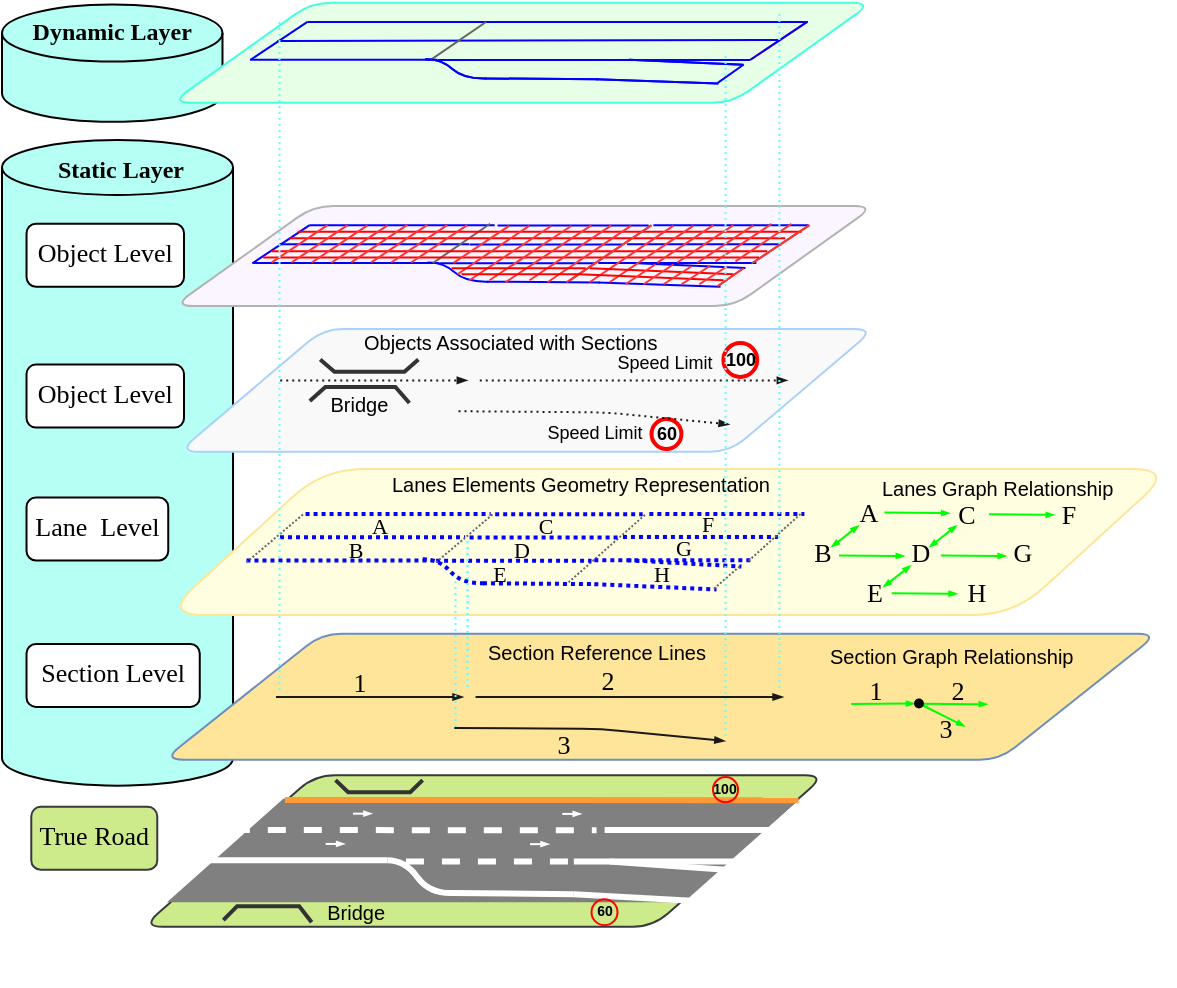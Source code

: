 <mxfile version="14.9.3" type="github" pages="3">
  <diagram id="C5RBs43oDa-KdzZeNtuy" name="Page-1">
    <mxGraphModel dx="593" dy="302" grid="1" gridSize="7.874" guides="1" tooltips="1" connect="1" arrows="1" fold="1" page="1" pageScale="1" pageWidth="850" pageHeight="1100" math="0" shadow="0">
      <root>
        <mxCell id="WIyWlLk6GJQsqaUBKTNV-0" />
        <mxCell id="WIyWlLk6GJQsqaUBKTNV-1" parent="WIyWlLk6GJQsqaUBKTNV-0" />
        <mxCell id="hoXgWQwnw69QvBTEGAqw-0" value="" style="shape=cylinder3;whiteSpace=wrap;boundedLbl=1;backgroundOutline=1;size=13.734;labelBorderColor=none;shadow=0;sketch=0;fillColor=#B5FFF5;" parent="WIyWlLk6GJQsqaUBKTNV-1" vertex="1">
          <mxGeometry x="132" y="125.98" width="115.51" height="322.84" as="geometry" />
        </mxCell>
        <mxCell id="hoXgWQwnw69QvBTEGAqw-1" value="Static Layer" style="text;resizable=0;autosize=1;align=center;verticalAlign=middle;points=[];fillColor=none;strokeColor=none;fontFamily=Times New Roman;labelBorderColor=none;fontStyle=1;" parent="WIyWlLk6GJQsqaUBKTNV-1" vertex="1">
          <mxGeometry x="152.13" y="127.99" width="78.74" height="23.622" as="geometry" />
        </mxCell>
        <mxCell id="hoXgWQwnw69QvBTEGAqw-2" value="" style="shape=parallelogram;perimeter=parallelogramPerimeter;whiteSpace=wrap;fixedSize=1;fontFamily=Times New Roman;size=72.232;labelBorderColor=none;rounded=1;fillColor=#F9F9F9;strokeColor=#A9D1F9;" parent="WIyWlLk6GJQsqaUBKTNV-1" vertex="1">
          <mxGeometry x="220.37" y="220.48" width="347.82" height="61.38" as="geometry" />
        </mxCell>
        <mxCell id="hoXgWQwnw69QvBTEGAqw-3" value="" style="shape=parallelogram;perimeter=parallelogramPerimeter;whiteSpace=wrap;fixedSize=1;fontFamily=Times New Roman;size=79.842;labelBorderColor=none;fillColor=#FFFEE0;strokeColor=#FFE599;rounded=1;arcSize=41;" parent="WIyWlLk6GJQsqaUBKTNV-1" vertex="1">
          <mxGeometry x="212.76" y="290.51" width="505.04" height="73" as="geometry" />
        </mxCell>
        <mxCell id="hoXgWQwnw69QvBTEGAqw-8" value="" style="shape=parallelogram;perimeter=parallelogramPerimeter;whiteSpace=wrap;fixedSize=1;fontFamily=Times New Roman;size=70.0;labelBorderColor=none;rounded=1;fillColor=#FBF5FF;strokeColor=#B3B3B3;" parent="WIyWlLk6GJQsqaUBKTNV-1" vertex="1">
          <mxGeometry x="217.76" y="159.01" width="350.43" height="50" as="geometry" />
        </mxCell>
        <mxCell id="hoXgWQwnw69QvBTEGAqw-19" value="Section Level" style="text;resizable=0;autosize=1;align=center;verticalAlign=top;points=[];fontFamily=Times New Roman;labelBorderColor=none;rounded=1;fontSize=13;labelBackgroundColor=none;fillColor=#ffffff;strokeColor=#000000;" parent="WIyWlLk6GJQsqaUBKTNV-1" vertex="1">
          <mxGeometry x="144.26" y="377.96" width="86.614" height="31.496" as="geometry" />
        </mxCell>
        <mxCell id="hoXgWQwnw69QvBTEGAqw-20" value="Lane  Level" style="text;resizable=0;autosize=1;align=center;verticalAlign=top;points=[];fontFamily=Times New Roman;labelBorderColor=none;rounded=1;fontSize=13;strokeColor=#000000;fillColor=#ffffff;imageWidth=24;imageHeight=24;" parent="WIyWlLk6GJQsqaUBKTNV-1" vertex="1">
          <mxGeometry x="144.26" y="304.76" width="70.866" height="31.496" as="geometry" />
        </mxCell>
        <mxCell id="hoXgWQwnw69QvBTEGAqw-22" value="Object Level" style="text;resizable=0;autosize=1;align=center;verticalAlign=top;points=[];fontFamily=Times New Roman;labelBorderColor=none;rounded=1;fontSize=13;strokeColor=#000000;fillColor=#ffffff;" parent="WIyWlLk6GJQsqaUBKTNV-1" vertex="1">
          <mxGeometry x="144.26" y="238.31" width="78.74" height="31.496" as="geometry" />
        </mxCell>
        <mxCell id="hoXgWQwnw69QvBTEGAqw-24" value="100" style="ellipse;whiteSpace=wrap;aspect=fixed;rounded=1;shadow=0;sketch=0;gradientColor=#ea6b66;fillColor=none;strokeColor=#FF0000;strokeWidth=2;fontSize=9;fontStyle=1;" parent="WIyWlLk6GJQsqaUBKTNV-1" vertex="1">
          <mxGeometry x="492.7" y="227.51" width="16.93" height="16.929" as="geometry" />
        </mxCell>
        <mxCell id="hoXgWQwnw69QvBTEGAqw-30" value="60" style="ellipse;whiteSpace=wrap;aspect=fixed;rounded=1;shadow=0;sketch=0;gradientColor=#ea6b66;fillColor=none;strokeColor=#FF0000;strokeWidth=2;fontSize=9;fontStyle=1;" parent="WIyWlLk6GJQsqaUBKTNV-1" vertex="1">
          <mxGeometry x="456.76" y="265.51" width="14.96" height="14.961" as="geometry" />
        </mxCell>
        <mxCell id="hoXgWQwnw69QvBTEGAqw-112" value="" style="group;strokeWidth=1;dashed=1;dashPattern=1 1;" parent="WIyWlLk6GJQsqaUBKTNV-1" vertex="1" connectable="0">
          <mxGeometry x="254.23" y="312.97" width="265.748" height="37.76" as="geometry" />
        </mxCell>
        <mxCell id="hoXgWQwnw69QvBTEGAqw-103" value="" style="group;" parent="hoXgWQwnw69QvBTEGAqw-112" vertex="1" connectable="0">
          <mxGeometry width="265.748" height="37.76" as="geometry" />
        </mxCell>
        <mxCell id="hoXgWQwnw69QvBTEGAqw-78" value="" style="endArrow=none;dashed=1;strokeWidth=1;strokeColor=#666666;dashPattern=1 1;" parent="hoXgWQwnw69QvBTEGAqw-103" edge="1">
          <mxGeometry width="50" height="50" relative="1" as="geometry">
            <mxPoint x="161.026" y="34.211" as="sourcePoint" />
            <mxPoint x="199.622" y="0.132" as="targetPoint" />
          </mxGeometry>
        </mxCell>
        <mxCell id="hoXgWQwnw69QvBTEGAqw-88" value="" style="endArrow=none;dashed=1;strokeWidth=2;strokeColor=#0000FF;dashPattern=1 1;" parent="hoXgWQwnw69QvBTEGAqw-103" edge="1">
          <mxGeometry width="50" height="50" relative="1" as="geometry">
            <mxPoint x="29.555" as="sourcePoint" />
            <mxPoint x="122.114" as="targetPoint" />
          </mxGeometry>
        </mxCell>
        <mxCell id="hoXgWQwnw69QvBTEGAqw-90" value="" style="endArrow=none;dashed=1;strokeWidth=2;strokeColor=#0000FF;dashPattern=1 1;" parent="hoXgWQwnw69QvBTEGAqw-103" edge="1">
          <mxGeometry width="50" height="50" relative="1" as="geometry">
            <mxPoint x="16.766" y="11.68" as="sourcePoint" />
            <mxPoint x="109.324" y="11.68" as="targetPoint" />
          </mxGeometry>
        </mxCell>
        <mxCell id="hoXgWQwnw69QvBTEGAqw-91" value="" style="endArrow=none;dashed=1;strokeWidth=2;strokeColor=#0000FF;dashPattern=1 1;" parent="hoXgWQwnw69QvBTEGAqw-103" edge="1">
          <mxGeometry width="50" height="50" relative="1" as="geometry">
            <mxPoint x="0.003" y="23.229" as="sourcePoint" />
            <mxPoint x="92.561" y="23.229" as="targetPoint" />
          </mxGeometry>
        </mxCell>
        <mxCell id="hoXgWQwnw69QvBTEGAqw-93" value="" style="endArrow=none;dashed=1;strokeWidth=2;strokeColor=#0000FF;dashPattern=1 1;" parent="hoXgWQwnw69QvBTEGAqw-103" edge="1">
          <mxGeometry width="50" height="50" relative="1" as="geometry">
            <mxPoint x="124.359" y="0.142" as="sourcePoint" />
            <mxPoint x="198.117" y="0.142" as="targetPoint" />
          </mxGeometry>
        </mxCell>
        <mxCell id="hoXgWQwnw69QvBTEGAqw-94" value="" style="endArrow=none;dashed=1;strokeWidth=2;strokeColor=#0000FF;dashPattern=1 1;" parent="hoXgWQwnw69QvBTEGAqw-103" edge="1">
          <mxGeometry width="50" height="50" relative="1" as="geometry">
            <mxPoint x="111.57" y="11.823" as="sourcePoint" />
            <mxPoint x="186.077" y="11.823" as="targetPoint" />
          </mxGeometry>
        </mxCell>
        <mxCell id="hoXgWQwnw69QvBTEGAqw-95" value="" style="endArrow=none;dashed=1;strokeWidth=2;strokeColor=#0000FF;dashPattern=1 1;" parent="hoXgWQwnw69QvBTEGAqw-103" edge="1">
          <mxGeometry width="50" height="50" relative="1" as="geometry">
            <mxPoint x="94.807" y="23.371" as="sourcePoint" />
            <mxPoint x="172.532" y="23.371" as="targetPoint" />
          </mxGeometry>
        </mxCell>
        <mxCell id="hoXgWQwnw69QvBTEGAqw-96" value="" style="endArrow=none;exitX=0.14;exitY=0.207;exitDx=0;exitDy=0;exitPerimeter=0;strokeWidth=2;strokeColor=#0000FF;dashed=1;dashPattern=1 1;" parent="hoXgWQwnw69QvBTEGAqw-103" edge="1">
          <mxGeometry width="50" height="50" relative="1" as="geometry">
            <mxPoint x="118.256" y="34.68" as="sourcePoint" />
            <mxPoint x="174.694" y="35.094" as="targetPoint" />
            <Array as="points" />
          </mxGeometry>
        </mxCell>
        <mxCell id="hoXgWQwnw69QvBTEGAqw-97" value="" style="endArrow=none;strokeColor=#0000FF;strokeWidth=2;curved=1;dashed=1;dashPattern=1 1;" parent="hoXgWQwnw69QvBTEGAqw-103" edge="1">
          <mxGeometry width="50" height="50" relative="1" as="geometry">
            <mxPoint x="88.156" y="22.632" as="sourcePoint" />
            <mxPoint x="119.009" y="34.654" as="targetPoint" />
            <Array as="points">
              <mxPoint x="96.434" y="22.632" />
              <mxPoint x="107.721" y="35.094" />
            </Array>
          </mxGeometry>
        </mxCell>
        <mxCell id="hoXgWQwnw69QvBTEGAqw-98" value="" style="endArrow=none;exitX=0.14;exitY=0.207;exitDx=0;exitDy=0;exitPerimeter=0;entryX=0.962;entryY=0.209;entryDx=0;entryDy=0;entryPerimeter=0;strokeWidth=2;strokeColor=#0000FF;dashed=1;dashPattern=1 1;" parent="hoXgWQwnw69QvBTEGAqw-103" edge="1">
          <mxGeometry width="50" height="50" relative="1" as="geometry">
            <mxPoint x="173.942" y="23.133" as="sourcePoint" />
            <mxPoint x="252.955" y="23.133" as="targetPoint" />
            <Array as="points" />
          </mxGeometry>
        </mxCell>
        <mxCell id="hoXgWQwnw69QvBTEGAqw-99" value="" style="endArrow=none;strokeWidth=2;strokeColor=#0000FF;entryX=0.895;entryY=0.691;entryDx=0;entryDy=0;entryPerimeter=0;dashed=1;dashPattern=1 1;" parent="hoXgWQwnw69QvBTEGAqw-103" edge="1">
          <mxGeometry width="50" height="50" relative="1" as="geometry">
            <mxPoint x="190.497" y="23.145" as="sourcePoint" />
            <mxPoint x="247.511" y="26.29" as="targetPoint" />
            <Array as="points" />
          </mxGeometry>
        </mxCell>
        <mxCell id="hoXgWQwnw69QvBTEGAqw-100" value="" style="endArrow=none;strokeWidth=2;strokeColor=#0000FF;entryX=0.85;entryY=0.993;entryDx=0;entryDy=0;entryPerimeter=0;dashed=1;dashPattern=1 1;" parent="hoXgWQwnw69QvBTEGAqw-103" edge="1">
          <mxGeometry width="50" height="50" relative="1" as="geometry">
            <mxPoint x="173.942" y="35.094" as="sourcePoint" />
            <mxPoint x="235.03" y="37.76" as="targetPoint" />
            <Array as="points" />
          </mxGeometry>
        </mxCell>
        <mxCell id="hoXgWQwnw69QvBTEGAqw-101" value="" style="endArrow=none;exitX=0.14;exitY=0.207;exitDx=0;exitDy=0;exitPerimeter=0;entryX=0.962;entryY=0.209;entryDx=0;entryDy=0;entryPerimeter=0;strokeWidth=2;strokeColor=#0000FF;dashed=1;dashPattern=1 1;" parent="hoXgWQwnw69QvBTEGAqw-103" edge="1">
          <mxGeometry width="50" height="50" relative="1" as="geometry">
            <mxPoint x="188.239" y="11.591" as="sourcePoint" />
            <mxPoint x="265.748" y="11.591" as="targetPoint" />
            <Array as="points" />
          </mxGeometry>
        </mxCell>
        <mxCell id="hoXgWQwnw69QvBTEGAqw-79" value="" style="endArrow=none;dashed=1;strokeWidth=1;strokeColor=#666666;dashPattern=1 1;" parent="hoXgWQwnw69QvBTEGAqw-103" edge="1">
          <mxGeometry width="50" height="50" relative="1" as="geometry">
            <mxPoint x="94.805" y="24.19" as="sourcePoint" />
            <mxPoint x="123.4" as="targetPoint" />
          </mxGeometry>
        </mxCell>
        <mxCell id="hoXgWQwnw69QvBTEGAqw-105" value="" style="endArrow=none;exitX=0.14;exitY=0.207;exitDx=0;exitDy=0;exitPerimeter=0;entryX=0.962;entryY=0.209;entryDx=0;entryDy=0;entryPerimeter=0;strokeWidth=2;strokeColor=#0000FF;dashed=1;dashPattern=1 1;" parent="hoXgWQwnw69QvBTEGAqw-103" edge="1">
          <mxGeometry width="50" height="50" relative="1" as="geometry">
            <mxPoint x="201.456" y="-0.003" as="sourcePoint" />
            <mxPoint x="278.965" y="-0.003" as="targetPoint" />
            <Array as="points" />
          </mxGeometry>
        </mxCell>
        <mxCell id="hoXgWQwnw69QvBTEGAqw-109" value="" style="endArrow=none;dashed=1;strokeWidth=1;strokeColor=#666666;dashPattern=1 1;" parent="hoXgWQwnw69QvBTEGAqw-103" edge="1">
          <mxGeometry width="50" height="50" relative="1" as="geometry">
            <mxPoint x="251.071" y="23.457" as="sourcePoint" />
            <mxPoint x="277.863" y="-0.73" as="targetPoint" />
          </mxGeometry>
        </mxCell>
        <mxCell id="hoXgWQwnw69QvBTEGAqw-114" value="" style="endArrow=none;dashed=1;strokeWidth=1;strokeColor=#666666;dashPattern=1 1;" parent="hoXgWQwnw69QvBTEGAqw-103" edge="1">
          <mxGeometry width="50" height="50" relative="1" as="geometry">
            <mxPoint x="2.842e-14" y="24.195" as="sourcePoint" />
            <mxPoint x="28.595" y="0.005" as="targetPoint" />
          </mxGeometry>
        </mxCell>
        <mxCell id="hoXgWQwnw69QvBTEGAqw-110" value="" style="endArrow=none;dashed=1;strokeWidth=1;strokeColor=#666666;dashPattern=1 1;" parent="hoXgWQwnw69QvBTEGAqw-112" edge="1">
          <mxGeometry width="50" height="50" relative="1" as="geometry">
            <mxPoint x="233.763" y="37.385" as="sourcePoint" />
            <mxPoint x="246.78" y="26.058" as="targetPoint" />
          </mxGeometry>
        </mxCell>
        <mxCell id="hoXgWQwnw69QvBTEGAqw-115" value="Lanes Elements Geometry Representation " style="text;whiteSpace=wrap;fontSize=10;" parent="WIyWlLk6GJQsqaUBKTNV-1" vertex="1">
          <mxGeometry x="324.85" y="286.35" width="196.85" height="23.62" as="geometry" />
        </mxCell>
        <mxCell id="hoXgWQwnw69QvBTEGAqw-116" value="Lanes Graph Relationship" style="text;whiteSpace=wrap;fontSize=10;" parent="WIyWlLk6GJQsqaUBKTNV-1" vertex="1">
          <mxGeometry x="569.76" y="287.89" width="135.04" height="23.62" as="geometry" />
        </mxCell>
        <mxCell id="hoXgWQwnw69QvBTEGAqw-129" value="" style="group;" parent="WIyWlLk6GJQsqaUBKTNV-1" vertex="1" connectable="0">
          <mxGeometry x="167.49" y="464.54" width="377.08" height="84.03" as="geometry" />
        </mxCell>
        <mxCell id="hoXgWQwnw69QvBTEGAqw-49" value="" style="shape=parallelogram;perimeter=parallelogramPerimeter;whiteSpace=wrap;fixedSize=1;fillColor=#cdeb8b;fontFamily=Times New Roman;size=86.056;labelBorderColor=none;strokeColor=#36393d;rounded=1;" parent="hoXgWQwnw69QvBTEGAqw-129" vertex="1">
          <mxGeometry x="34.914" y="-20.87" width="341.101" height="75.738" as="geometry" />
        </mxCell>
        <mxCell id="hoXgWQwnw69QvBTEGAqw-65" value="" style="shape=parallelogram;perimeter=parallelogramPerimeter;whiteSpace=wrap;fixedSize=1;fontFamily=Times New Roman;size=58.287;labelBorderColor=none;fontColor=#ffffff;fillColor=#808080;strokeColor=none;" parent="hoXgWQwnw69QvBTEGAqw-129" vertex="1">
          <mxGeometry x="47.015" y="-9.27" width="316.699" height="51.809" as="geometry" />
        </mxCell>
        <mxCell id="hoXgWQwnw69QvBTEGAqw-50" value="" style="endArrow=none;exitX=0.14;exitY=0.207;exitDx=0;exitDy=0;exitPerimeter=0;entryX=0.962;entryY=0.209;entryDx=0;entryDy=0;entryPerimeter=0;strokeWidth=3;fillColor=#ffff88;strokeColor=#FF9933;" parent="hoXgWQwnw69QvBTEGAqw-129" edge="1">
          <mxGeometry width="50" height="50" relative="1" as="geometry">
            <mxPoint x="106" y="-8.576" as="sourcePoint" />
            <mxPoint x="362.713" y="-8.456" as="targetPoint" />
            <Array as="points" />
          </mxGeometry>
        </mxCell>
        <mxCell id="hoXgWQwnw69QvBTEGAqw-52" value="" style="endArrow=none;exitX=0.14;exitY=0.207;exitDx=0;exitDy=0;exitPerimeter=0;entryX=0.962;entryY=0.209;entryDx=0;entryDy=0;entryPerimeter=0;strokeWidth=3;fillColor=#ffff88;strokeColor=#FFFFFF;dashed=1;rounded=1;" parent="hoXgWQwnw69QvBTEGAqw-129" edge="1">
          <mxGeometry width="50" height="50" relative="1" as="geometry">
            <mxPoint x="79.431" y="6.477" as="sourcePoint" />
            <mxPoint x="261.768" y="6.597" as="targetPoint" />
            <Array as="points" />
          </mxGeometry>
        </mxCell>
        <mxCell id="hoXgWQwnw69QvBTEGAqw-53" value="" style="endArrow=none;exitX=0.14;exitY=0.207;exitDx=0;exitDy=0;exitPerimeter=0;entryX=0.962;entryY=0.209;entryDx=0;entryDy=0;entryPerimeter=0;strokeWidth=3;fillColor=#ffff88;strokeColor=#FFFFFF;" parent="hoXgWQwnw69QvBTEGAqw-129" edge="1">
          <mxGeometry width="50" height="50" relative="1" as="geometry">
            <mxPoint x="65.986" y="21.539" as="sourcePoint" />
            <mxPoint x="157.228" y="21.539" as="targetPoint" />
            <Array as="points" />
          </mxGeometry>
        </mxCell>
        <mxCell id="hoXgWQwnw69QvBTEGAqw-54" value="" style="endArrow=none;exitX=0.14;exitY=0.207;exitDx=0;exitDy=0;exitPerimeter=0;strokeWidth=3;strokeColor=#FFFFFF;" parent="hoXgWQwnw69QvBTEGAqw-129" edge="1">
          <mxGeometry width="50" height="50" relative="1" as="geometry">
            <mxPoint x="189.643" y="37.975" as="sourcePoint" />
            <mxPoint x="250.422" y="38.539" as="targetPoint" />
            <Array as="points" />
          </mxGeometry>
        </mxCell>
        <mxCell id="hoXgWQwnw69QvBTEGAqw-63" value="" style="endArrow=none;strokeColor=#FFFFFF;strokeWidth=3;curved=1;endFill=0;" parent="hoXgWQwnw69QvBTEGAqw-129" edge="1">
          <mxGeometry width="50" height="50" relative="1" as="geometry">
            <mxPoint x="157.228" y="21.539" as="sourcePoint" />
            <mxPoint x="190.454" y="37.939" as="targetPoint" />
            <Array as="points">
              <mxPoint x="166.142" y="21.539" />
              <mxPoint x="178.298" y="38.539" />
            </Array>
          </mxGeometry>
        </mxCell>
        <mxCell id="hoXgWQwnw69QvBTEGAqw-64" value="" style="endArrow=none;exitX=0.14;exitY=0.207;exitDx=0;exitDy=0;exitPerimeter=0;entryX=0.962;entryY=0.209;entryDx=0;entryDy=0;entryPerimeter=0;strokeWidth=3;fillColor=#ffff88;strokeColor=#FFFFFF;dashed=1;" parent="hoXgWQwnw69QvBTEGAqw-129" edge="1">
          <mxGeometry width="50" height="50" relative="1" as="geometry">
            <mxPoint x="166.478" y="22.223" as="sourcePoint" />
            <mxPoint x="250.422" y="22.223" as="targetPoint" />
            <Array as="points" />
          </mxGeometry>
        </mxCell>
        <mxCell id="hoXgWQwnw69QvBTEGAqw-69" value="" style="endArrow=none;exitX=0.14;exitY=0.207;exitDx=0;exitDy=0;exitPerimeter=0;entryX=0.962;entryY=0.209;entryDx=0;entryDy=0;entryPerimeter=0;strokeWidth=3;fillColor=#ffff88;strokeColor=#FFFFFF;" parent="hoXgWQwnw69QvBTEGAqw-129" edge="1">
          <mxGeometry width="50" height="50" relative="1" as="geometry">
            <mxPoint x="250.422" y="22.223" as="sourcePoint" />
            <mxPoint x="335.513" y="22.223" as="targetPoint" />
            <Array as="points" />
          </mxGeometry>
        </mxCell>
        <mxCell id="hoXgWQwnw69QvBTEGAqw-70" value="" style="endArrow=none;strokeWidth=3;fillColor=#ffff88;strokeColor=#FFFFFF;entryX=0.895;entryY=0.691;entryDx=0;entryDy=0;entryPerimeter=0;" parent="hoXgWQwnw69QvBTEGAqw-129" edge="1">
          <mxGeometry width="50" height="50" relative="1" as="geometry">
            <mxPoint x="268.251" y="22.239" as="sourcePoint" />
            <mxPoint x="329.65" y="26.53" as="targetPoint" />
            <Array as="points" />
          </mxGeometry>
        </mxCell>
        <mxCell id="hoXgWQwnw69QvBTEGAqw-72" value="" style="endArrow=none;strokeWidth=3;strokeColor=#FFFFFF;entryX=0.85;entryY=0.993;entryDx=0;entryDy=0;entryPerimeter=0;" parent="hoXgWQwnw69QvBTEGAqw-129" target="hoXgWQwnw69QvBTEGAqw-65" edge="1">
          <mxGeometry width="50" height="50" relative="1" as="geometry">
            <mxPoint x="250.422" y="38.539" as="sourcePoint" />
            <mxPoint x="316.137" y="42.435" as="targetPoint" />
            <Array as="points" />
          </mxGeometry>
        </mxCell>
        <mxCell id="hoXgWQwnw69QvBTEGAqw-73" value="" style="endArrow=blockThin;strokeColor=#FFFFFF;strokeWidth=1;endFill=1;startSize=2;endSize=2;" parent="hoXgWQwnw69QvBTEGAqw-129" edge="1">
          <mxGeometry width="50" height="50" relative="1" as="geometry">
            <mxPoint x="228.542" y="13.539" as="sourcePoint" />
            <mxPoint x="238.266" y="13.539" as="targetPoint" />
          </mxGeometry>
        </mxCell>
        <mxCell id="hoXgWQwnw69QvBTEGAqw-74" value="" style="endArrow=blockThin;strokeColor=#FFFFFF;strokeWidth=1;endFill=1;startSize=2;endSize=2;" parent="hoXgWQwnw69QvBTEGAqw-129" edge="1">
          <mxGeometry width="50" height="50" relative="1" as="geometry">
            <mxPoint x="244.647" y="-1.586" as="sourcePoint" />
            <mxPoint x="254.372" y="-1.586" as="targetPoint" />
          </mxGeometry>
        </mxCell>
        <mxCell id="hoXgWQwnw69QvBTEGAqw-75" value="" style="endArrow=blockThin;strokeColor=#FFFFFF;strokeWidth=1;endFill=1;startSize=2;endSize=2;" parent="hoXgWQwnw69QvBTEGAqw-129" edge="1">
          <mxGeometry width="50" height="50" relative="1" as="geometry">
            <mxPoint x="126.331" y="13.413" as="sourcePoint" />
            <mxPoint x="136.056" y="13.413" as="targetPoint" />
          </mxGeometry>
        </mxCell>
        <mxCell id="hoXgWQwnw69QvBTEGAqw-76" value="" style="endArrow=blockThin;strokeColor=#FFFFFF;strokeWidth=1;endFill=1;startSize=2;endSize=2;" parent="hoXgWQwnw69QvBTEGAqw-129" edge="1">
          <mxGeometry width="50" height="50" relative="1" as="geometry">
            <mxPoint x="140.005" y="-1.712" as="sourcePoint" />
            <mxPoint x="149.73" y="-1.712" as="targetPoint" />
          </mxGeometry>
        </mxCell>
        <mxCell id="hoXgWQwnw69QvBTEGAqw-77" value="" style="endArrow=none;exitX=0.14;exitY=0.207;exitDx=0;exitDy=0;exitPerimeter=0;entryX=0.962;entryY=0.209;entryDx=0;entryDy=0;entryPerimeter=0;strokeWidth=3;fillColor=#ffff88;strokeColor=#FFFFFF;" parent="hoXgWQwnw69QvBTEGAqw-129" edge="1">
          <mxGeometry width="50" height="50" relative="1" as="geometry">
            <mxPoint x="265.819" y="6.477" as="sourcePoint" />
            <mxPoint x="349.289" y="6.477" as="targetPoint" />
            <Array as="points" />
          </mxGeometry>
        </mxCell>
        <mxCell id="hoXgWQwnw69QvBTEGAqw-130" value="True Road" style="text;resizable=0;autosize=1;align=center;verticalAlign=top;points=[];fillColor=#cdeb8b;fontFamily=Times New Roman;labelBorderColor=none;rounded=1;fontSize=13;strokeColor=#36393d;" parent="hoXgWQwnw69QvBTEGAqw-129" vertex="1">
          <mxGeometry x="-20.85" y="-5.116" width="62.992" height="31.496" as="geometry" />
        </mxCell>
        <mxCell id="hoXgWQwnw69QvBTEGAqw-131" value="100" style="ellipse;whiteSpace=wrap;aspect=fixed;rounded=1;shadow=0;sketch=0;gradientColor=#ea6b66;fillColor=none;strokeColor=#FF0000;strokeWidth=1;fontSize=7;fontStyle=1;" parent="hoXgWQwnw69QvBTEGAqw-129" vertex="1">
          <mxGeometry x="319.998" y="-19.996" width="12.538" height="12.537" as="geometry" />
        </mxCell>
        <mxCell id="hoXgWQwnw69QvBTEGAqw-144" value="" style="endArrow=none;strokeWidth=2;fontSize=7;rounded=0;strokeColor=#333333;exitX=0.183;exitY=0.956;exitDx=0;exitDy=0;exitPerimeter=0;" parent="hoXgWQwnw69QvBTEGAqw-129" edge="1">
          <mxGeometry width="50" height="50" relative="1" as="geometry">
            <mxPoint x="75.165" y="51.536" as="sourcePoint" />
            <mxPoint x="119.323" y="52.538" as="targetPoint" />
            <Array as="points">
              <mxPoint x="82.076" y="44.539" />
              <mxPoint x="113.115" y="44.539" />
            </Array>
          </mxGeometry>
        </mxCell>
        <mxCell id="hoXgWQwnw69QvBTEGAqw-143" value="" style="endArrow=none;strokeWidth=2;fontSize=7;rounded=0;strokeColor=#333333;" parent="hoXgWQwnw69QvBTEGAqw-129" edge="1">
          <mxGeometry width="50" height="50" relative="1" as="geometry">
            <mxPoint x="131.283" y="-18.462" as="sourcePoint" />
            <mxPoint x="174.818" y="-18.462" as="targetPoint" />
            <Array as="points">
              <mxPoint x="137.599" y="-12.39" />
              <mxPoint x="168.638" y="-12.39" />
            </Array>
          </mxGeometry>
        </mxCell>
        <mxCell id="hoXgWQwnw69QvBTEGAqw-145" value="Bridge" style="text;fontSize=10;labelBackgroundColor=none;" parent="hoXgWQwnw69QvBTEGAqw-129" vertex="1">
          <mxGeometry x="125.109" y="35.265" width="34.914" height="31.495" as="geometry" />
        </mxCell>
        <mxCell id="hoXgWQwnw69QvBTEGAqw-132" value="60" style="ellipse;whiteSpace=wrap;aspect=fixed;rounded=1;shadow=0;sketch=0;gradientColor=#ea6b66;fillColor=none;strokeColor=#FF0000;strokeWidth=1;fontSize=7;fontStyle=1;" parent="WIyWlLk6GJQsqaUBKTNV-1" vertex="1">
          <mxGeometry x="426.758" y="505.578" width="12.99" height="12.992" as="geometry" />
        </mxCell>
        <mxCell id="hoXgWQwnw69QvBTEGAqw-4" value="" style="shape=parallelogram;perimeter=parallelogramPerimeter;whiteSpace=wrap;fixedSize=1;fontFamily=Times New Roman;size=79.178;labelBorderColor=none;strokeColor=#6c8ebf;rounded=1;fillColor=#FFE599;" parent="WIyWlLk6GJQsqaUBKTNV-1" vertex="1">
          <mxGeometry x="212.76" y="372.86" width="497.16" height="62.99" as="geometry" />
        </mxCell>
        <mxCell id="hoXgWQwnw69QvBTEGAqw-18" value="" style="endArrow=blockThin;fontSize=14;strokeColor=#1A1A1A;strokeWidth=1;endFill=1;exitX=0.365;exitY=0.505;exitDx=0;exitDy=0;exitPerimeter=0;endSize=3;entryX=0.565;entryY=0.852;entryDx=0;entryDy=0;entryPerimeter=0;" parent="WIyWlLk6GJQsqaUBKTNV-1" target="hoXgWQwnw69QvBTEGAqw-4" edge="1">
          <mxGeometry width="50" height="50" relative="1" as="geometry">
            <mxPoint x="358.138" y="419.943" as="sourcePoint" />
            <mxPoint x="494.76" y="429.51" as="targetPoint" />
            <Array as="points">
              <mxPoint x="431.76" y="420.51" />
            </Array>
          </mxGeometry>
        </mxCell>
        <mxCell id="hoXgWQwnw69QvBTEGAqw-250" value="A" style="text;whiteSpace=wrap;fontSize=11;fontFamily=Times New Roman;align=center;verticalAlign=middle;labelBackgroundColor=none;" parent="WIyWlLk6GJQsqaUBKTNV-1" vertex="1">
          <mxGeometry x="314.8" y="314.84" width="12.3" height="7.87" as="geometry" />
        </mxCell>
        <mxCell id="hoXgWQwnw69QvBTEGAqw-251" value="B" style="text;whiteSpace=wrap;fontSize=11;fontFamily=Times New Roman;align=center;verticalAlign=middle;labelBackgroundColor=none;" parent="WIyWlLk6GJQsqaUBKTNV-1" vertex="1">
          <mxGeometry x="302.5" y="323.39" width="12.3" height="14.87" as="geometry" />
        </mxCell>
        <mxCell id="hoXgWQwnw69QvBTEGAqw-252" value="C" style="text;whiteSpace=wrap;fontSize=11;fontFamily=Times New Roman;align=center;verticalAlign=middle;labelBackgroundColor=none;" parent="WIyWlLk6GJQsqaUBKTNV-1" vertex="1">
          <mxGeometry x="397.994" y="314.834" width="12.3" height="7.87" as="geometry" />
        </mxCell>
        <mxCell id="hoXgWQwnw69QvBTEGAqw-253" value="D" style="text;whiteSpace=wrap;fontSize=11;fontFamily=Times New Roman;align=center;verticalAlign=middle;labelBackgroundColor=none;" parent="WIyWlLk6GJQsqaUBKTNV-1" vertex="1">
          <mxGeometry x="385.694" y="323.384" width="12.3" height="14.87" as="geometry" />
        </mxCell>
        <mxCell id="hoXgWQwnw69QvBTEGAqw-255" value="E" style="text;whiteSpace=wrap;fontSize=11;fontFamily=Times New Roman;align=center;verticalAlign=middle;labelBackgroundColor=none;" parent="WIyWlLk6GJQsqaUBKTNV-1" vertex="1">
          <mxGeometry x="374.758" y="335.508" width="12.3" height="14.87" as="geometry" />
        </mxCell>
        <mxCell id="hoXgWQwnw69QvBTEGAqw-259" value="F" style="text;whiteSpace=wrap;fontSize=11;fontFamily=Times New Roman;align=center;verticalAlign=middle;labelBackgroundColor=none;" parent="WIyWlLk6GJQsqaUBKTNV-1" vertex="1">
          <mxGeometry x="478.998" y="314.508" width="12.3" height="7.87" as="geometry" />
        </mxCell>
        <mxCell id="hoXgWQwnw69QvBTEGAqw-260" value="G" style="text;whiteSpace=wrap;fontSize=11;fontFamily=Times New Roman;align=center;verticalAlign=middle;labelBackgroundColor=none;" parent="WIyWlLk6GJQsqaUBKTNV-1" vertex="1">
          <mxGeometry x="466.698" y="323.058" width="12.3" height="14.87" as="geometry" />
        </mxCell>
        <mxCell id="hoXgWQwnw69QvBTEGAqw-261" value="H" style="text;whiteSpace=wrap;fontSize=11;fontFamily=Times New Roman;align=center;verticalAlign=middle;labelBackgroundColor=none;" parent="WIyWlLk6GJQsqaUBKTNV-1" vertex="1">
          <mxGeometry x="455.762" y="335.182" width="12.3" height="14.87" as="geometry" />
        </mxCell>
        <mxCell id="hoXgWQwnw69QvBTEGAqw-288" value="" style="group;" parent="WIyWlLk6GJQsqaUBKTNV-1" vertex="1" connectable="0">
          <mxGeometry x="533.82" y="309.09" width="139.86" height="49.24" as="geometry" />
        </mxCell>
        <mxCell id="hoXgWQwnw69QvBTEGAqw-263" value="A" style="text;whiteSpace=wrap;fontSize=13;fontFamily=Times New Roman;align=center;verticalAlign=middle;labelBackgroundColor=none;" parent="hoXgWQwnw69QvBTEGAqw-288" vertex="1">
          <mxGeometry x="22.687" width="16.687" height="6.424" as="geometry" />
        </mxCell>
        <mxCell id="hoXgWQwnw69QvBTEGAqw-264" value="B" style="text;whiteSpace=wrap;fontSize=13;fontFamily=Times New Roman;align=center;verticalAlign=middle;labelBackgroundColor=none;" parent="hoXgWQwnw69QvBTEGAqw-288" vertex="1">
          <mxGeometry y="16.775" width="16.687" height="12.138" as="geometry" />
        </mxCell>
        <mxCell id="hoXgWQwnw69QvBTEGAqw-265" value="C" style="text;whiteSpace=wrap;fontSize=13;fontFamily=Times New Roman;align=center;verticalAlign=middle;labelBackgroundColor=none;" parent="hoXgWQwnw69QvBTEGAqw-288" vertex="1">
          <mxGeometry x="72.252" y="0.264" width="16.687" height="6.424" as="geometry" />
        </mxCell>
        <mxCell id="hoXgWQwnw69QvBTEGAqw-266" value="D" style="text;whiteSpace=wrap;fontSize=13;fontFamily=Times New Roman;align=center;verticalAlign=middle;labelBackgroundColor=none;" parent="hoXgWQwnw69QvBTEGAqw-288" vertex="1">
          <mxGeometry x="49.565" y="17.039" width="16.687" height="12.138" as="geometry" />
        </mxCell>
        <mxCell id="hoXgWQwnw69QvBTEGAqw-267" value="E" style="text;whiteSpace=wrap;fontSize=13;fontFamily=Times New Roman;align=center;verticalAlign=middle;labelBackgroundColor=none;" parent="hoXgWQwnw69QvBTEGAqw-288" vertex="1">
          <mxGeometry x="26.371" y="37.099" width="16.687" height="12.138" as="geometry" />
        </mxCell>
        <mxCell id="hoXgWQwnw69QvBTEGAqw-268" value="F" style="text;whiteSpace=wrap;fontSize=13;fontFamily=Times New Roman;align=center;verticalAlign=middle;labelBackgroundColor=none;" parent="hoXgWQwnw69QvBTEGAqw-288" vertex="1">
          <mxGeometry x="123.173" y="0.268" width="16.687" height="6.424" as="geometry" />
        </mxCell>
        <mxCell id="hoXgWQwnw69QvBTEGAqw-269" value="G" style="text;whiteSpace=wrap;fontSize=13;fontFamily=Times New Roman;align=center;verticalAlign=middle;labelBackgroundColor=none;" parent="hoXgWQwnw69QvBTEGAqw-288" vertex="1">
          <mxGeometry x="100.486" y="17.042" width="16.687" height="12.138" as="geometry" />
        </mxCell>
        <mxCell id="hoXgWQwnw69QvBTEGAqw-270" value="H" style="text;whiteSpace=wrap;fontSize=13;fontFamily=Times New Roman;align=center;verticalAlign=middle;labelBackgroundColor=none;" parent="hoXgWQwnw69QvBTEGAqw-288" vertex="1">
          <mxGeometry x="77.293" y="37.102" width="16.687" height="12.138" as="geometry" />
        </mxCell>
        <mxCell id="hoXgWQwnw69QvBTEGAqw-271" value="" style="endArrow=blockThin;strokeWidth=1;fontFamily=Times New Roman;fontSize=13;fontColor=#000000;strokeColor=#00FF00;exitX=1;exitY=0.5;exitDx=0;exitDy=0;entryX=0;entryY=0.5;entryDx=0;entryDy=0;endFill=1;jumpSize=4;endSize=2;" parent="hoXgWQwnw69QvBTEGAqw-288" source="hoXgWQwnw69QvBTEGAqw-263" target="hoXgWQwnw69QvBTEGAqw-265" edge="1">
          <mxGeometry width="50" height="50" relative="1" as="geometry">
            <mxPoint x="39.369" y="-8.199" as="sourcePoint" />
            <mxPoint x="107.202" y="-49.013" as="targetPoint" />
          </mxGeometry>
        </mxCell>
        <mxCell id="hoXgWQwnw69QvBTEGAqw-272" value="" style="endArrow=blockThin;strokeWidth=1;fontFamily=Times New Roman;fontSize=13;fontColor=#000000;strokeColor=#00FF00;exitX=1;exitY=0.5;exitDx=0;exitDy=0;entryX=0;entryY=0.5;entryDx=0;entryDy=0;endFill=1;jumpSize=4;endSize=2;" parent="hoXgWQwnw69QvBTEGAqw-288" edge="1">
          <mxGeometry width="50" height="50" relative="1" as="geometry">
            <mxPoint x="91.652" y="4.089" as="sourcePoint" />
            <mxPoint x="124.53" y="4.353" as="targetPoint" />
          </mxGeometry>
        </mxCell>
        <mxCell id="hoXgWQwnw69QvBTEGAqw-273" value="" style="endArrow=blockThin;strokeWidth=1;fontFamily=Times New Roman;fontSize=13;fontColor=#000000;strokeColor=#00FF00;exitX=1;exitY=0.5;exitDx=0;exitDy=0;entryX=0;entryY=0.5;entryDx=0;entryDy=0;endFill=1;jumpSize=4;endSize=2;" parent="hoXgWQwnw69QvBTEGAqw-288" edge="1">
          <mxGeometry width="50" height="50" relative="1" as="geometry">
            <mxPoint x="67.614" y="24.63" as="sourcePoint" />
            <mxPoint x="100.491" y="24.894" as="targetPoint" />
          </mxGeometry>
        </mxCell>
        <mxCell id="hoXgWQwnw69QvBTEGAqw-274" value="" style="endArrow=blockThin;strokeWidth=1;fontFamily=Times New Roman;fontSize=13;fontColor=#000000;strokeColor=#00FF00;exitX=1;exitY=0.5;exitDx=0;exitDy=0;entryX=0;entryY=0.5;entryDx=0;entryDy=0;endFill=1;jumpSize=4;endSize=2;" parent="hoXgWQwnw69QvBTEGAqw-288" edge="1">
          <mxGeometry width="50" height="50" relative="1" as="geometry">
            <mxPoint x="16.69" y="24.625" as="sourcePoint" />
            <mxPoint x="49.567" y="24.889" as="targetPoint" />
          </mxGeometry>
        </mxCell>
        <mxCell id="hoXgWQwnw69QvBTEGAqw-275" value="" style="endArrow=blockThin;strokeWidth=1;fontFamily=Times New Roman;fontSize=13;fontColor=#000000;strokeColor=#00FF00;exitX=1;exitY=0.5;exitDx=0;exitDy=0;entryX=0;entryY=0.5;entryDx=0;entryDy=0;endFill=1;jumpSize=4;endSize=2;" parent="hoXgWQwnw69QvBTEGAqw-288" edge="1">
          <mxGeometry width="50" height="50" relative="1" as="geometry">
            <mxPoint x="43.056" y="43.517" as="sourcePoint" />
            <mxPoint x="75.933" y="43.782" as="targetPoint" />
          </mxGeometry>
        </mxCell>
        <mxCell id="hoXgWQwnw69QvBTEGAqw-276" value="" style="endArrow=blockThin;strokeWidth=1;fontFamily=Times New Roman;fontSize=13;fontColor=#000000;strokeColor=#00FF00;exitX=0.762;exitY=0.31;exitDx=0;exitDy=0;endFill=1;jumpSize=4;endSize=2;startArrow=blockThin;startFill=1;startSize=2;exitPerimeter=0;" parent="hoXgWQwnw69QvBTEGAqw-288" source="hoXgWQwnw69QvBTEGAqw-264" edge="1">
          <mxGeometry width="50" height="50" relative="1" as="geometry">
            <mxPoint x="40.723" y="63.669" as="sourcePoint" />
            <mxPoint x="26.71" y="9.54" as="targetPoint" />
          </mxGeometry>
        </mxCell>
        <mxCell id="hoXgWQwnw69QvBTEGAqw-284" value="" style="endArrow=blockThin;strokeWidth=1;fontFamily=Times New Roman;fontSize=13;fontColor=#000000;strokeColor=#00FF00;exitX=0.762;exitY=0.31;exitDx=0;exitDy=0;endFill=1;jumpSize=4;endSize=2;startArrow=blockThin;startFill=1;startSize=2;exitPerimeter=0;" parent="hoXgWQwnw69QvBTEGAqw-288" edge="1">
          <mxGeometry width="50" height="50" relative="1" as="geometry">
            <mxPoint x="61.71" y="20.541" as="sourcePoint" />
            <mxPoint x="75.704" y="9.544" as="targetPoint" />
          </mxGeometry>
        </mxCell>
        <mxCell id="hoXgWQwnw69QvBTEGAqw-285" value="" style="endArrow=blockThin;strokeWidth=1;fontFamily=Times New Roman;fontSize=13;fontColor=#000000;strokeColor=#00FF00;exitX=0.762;exitY=0.31;exitDx=0;exitDy=0;endFill=1;jumpSize=4;endSize=2;startArrow=blockThin;startFill=1;startSize=2;exitPerimeter=0;" parent="hoXgWQwnw69QvBTEGAqw-288" edge="1">
          <mxGeometry width="50" height="50" relative="1" as="geometry">
            <mxPoint x="38.714" y="40.535" as="sourcePoint" />
            <mxPoint x="52.708" y="29.538" as="targetPoint" />
          </mxGeometry>
        </mxCell>
        <mxCell id="hoXgWQwnw69QvBTEGAqw-290" value="1" style="text;whiteSpace=wrap;fontSize=13;fontFamily=Times New Roman;align=center;verticalAlign=middle;labelBackgroundColor=none;" parent="WIyWlLk6GJQsqaUBKTNV-1" vertex="1">
          <mxGeometry x="302.76" y="391.51" width="16.32" height="10.2" as="geometry" />
        </mxCell>
        <mxCell id="hoXgWQwnw69QvBTEGAqw-294" value="" style="endArrow=blockThin;strokeWidth=1;fontFamily=Times New Roman;fontSize=13;fontColor=#000000;strokeColor=#00FF00;endFill=1;jumpSize=4;endSize=2;startArrow=none;startFill=0;entryX=0;entryY=0.5;entryDx=0;entryDy=0;" parent="WIyWlLk6GJQsqaUBKTNV-1" target="hoXgWQwnw69QvBTEGAqw-308" edge="1">
          <mxGeometry width="50" height="50" relative="1" as="geometry">
            <mxPoint x="556.52" y="407.96" as="sourcePoint" />
            <mxPoint x="581.52" y="407.79" as="targetPoint" />
          </mxGeometry>
        </mxCell>
        <mxCell id="hoXgWQwnw69QvBTEGAqw-295" value="" style="endArrow=blockThin;strokeWidth=1;fontFamily=Times New Roman;fontSize=13;fontColor=#000000;strokeColor=#00FF00;exitX=1;exitY=0.5;exitDx=0;exitDy=0;entryX=0;entryY=0.5;entryDx=0;entryDy=0;endFill=1;jumpSize=4;endSize=2;startArrow=none;startFill=0;" parent="WIyWlLk6GJQsqaUBKTNV-1" edge="1">
          <mxGeometry width="50" height="50" relative="1" as="geometry">
            <mxPoint x="591.978" y="407.873" as="sourcePoint" />
            <mxPoint x="624.855" y="408.137" as="targetPoint" />
          </mxGeometry>
        </mxCell>
        <mxCell id="hoXgWQwnw69QvBTEGAqw-296" value="" style="endArrow=blockThin;strokeWidth=1;fontFamily=Times New Roman;fontSize=13;fontColor=#000000;strokeColor=#00FF00;endFill=1;jumpSize=4;endSize=2;startArrow=none;startFill=0;" parent="WIyWlLk6GJQsqaUBKTNV-1" source="hoXgWQwnw69QvBTEGAqw-308" edge="1">
          <mxGeometry width="50" height="50" relative="1" as="geometry">
            <mxPoint x="585.04" y="408.23" as="sourcePoint" />
            <mxPoint x="613.52" y="419.23" as="targetPoint" />
          </mxGeometry>
        </mxCell>
        <mxCell id="hoXgWQwnw69QvBTEGAqw-297" value="1" style="text;whiteSpace=wrap;fontSize=13;fontFamily=Times New Roman;align=center;verticalAlign=middle;labelBackgroundColor=none;" parent="WIyWlLk6GJQsqaUBKTNV-1" vertex="1">
          <mxGeometry x="561.264" y="395.604" width="16.32" height="10.2" as="geometry" />
        </mxCell>
        <mxCell id="hoXgWQwnw69QvBTEGAqw-298" value="2" style="text;whiteSpace=wrap;fontSize=13;fontFamily=Times New Roman;align=center;verticalAlign=middle;labelBackgroundColor=none;" parent="WIyWlLk6GJQsqaUBKTNV-1" vertex="1">
          <mxGeometry x="602.398" y="395.608" width="16.32" height="10.2" as="geometry" />
        </mxCell>
        <mxCell id="hoXgWQwnw69QvBTEGAqw-299" value="3" style="text;whiteSpace=wrap;fontSize=13;fontFamily=Times New Roman;align=center;verticalAlign=middle;labelBackgroundColor=none;" parent="WIyWlLk6GJQsqaUBKTNV-1" vertex="1">
          <mxGeometry x="596.202" y="414.822" width="16.32" height="10.2" as="geometry" />
        </mxCell>
        <mxCell id="hoXgWQwnw69QvBTEGAqw-306" value="" style="group;" parent="WIyWlLk6GJQsqaUBKTNV-1" vertex="1" connectable="0">
          <mxGeometry x="298.224" y="241.844" width="35.47" height="7.67" as="geometry" />
        </mxCell>
        <mxCell id="hoXgWQwnw69QvBTEGAqw-304" value="" style="endArrow=none;strokeWidth=2;fontSize=7;rounded=0;strokeColor=#333333;exitX=0.183;exitY=0.956;exitDx=0;exitDy=0;exitPerimeter=0;" parent="hoXgWQwnw69QvBTEGAqw-306" edge="1">
          <mxGeometry width="50" height="50" relative="1" as="geometry">
            <mxPoint x="-12.323" y="14.667" as="sourcePoint" />
            <mxPoint x="37.47" y="15.67" as="targetPoint" />
            <Array as="points">
              <mxPoint x="-4.53" y="7.67" />
              <mxPoint x="30.47" y="7.67" />
            </Array>
          </mxGeometry>
        </mxCell>
        <mxCell id="hoXgWQwnw69QvBTEGAqw-305" value="" style="endArrow=none;strokeWidth=2;fontSize=7;rounded=0;strokeColor=#333333;" parent="hoXgWQwnw69QvBTEGAqw-306" edge="1">
          <mxGeometry width="50" height="50" relative="1" as="geometry">
            <mxPoint x="-7.122" y="-6.072" as="sourcePoint" />
            <mxPoint x="41.968" y="-6.072" as="targetPoint" />
            <Array as="points">
              <mxPoint />
              <mxPoint x="35" />
            </Array>
          </mxGeometry>
        </mxCell>
        <mxCell id="hoXgWQwnw69QvBTEGAqw-307" value="" style="endArrow=blockThin;fontSize=14;strokeWidth=1;endFill=1;strokeColor=#1A1A1A;endSize=3;" parent="WIyWlLk6GJQsqaUBKTNV-1" edge="1">
          <mxGeometry width="50" height="50" relative="1" as="geometry">
            <mxPoint x="268.984" y="404.51" as="sourcePoint" />
            <mxPoint x="362.76" y="404.51" as="targetPoint" />
          </mxGeometry>
        </mxCell>
        <mxCell id="hoXgWQwnw69QvBTEGAqw-308" value="" style="ellipse;whiteSpace=wrap;aspect=fixed;rounded=0;shadow=0;labelBackgroundColor=none;sketch=0;strokeColor=#000000;strokeWidth=1;gradientColor=none;fontFamily=Times New Roman;fontSize=13;fontColor=#000000;align=center;fillColor=#0000000000000000000;" parent="WIyWlLk6GJQsqaUBKTNV-1" vertex="1">
          <mxGeometry x="588.52" y="405.8" width="3.937" height="3.94" as="geometry" />
        </mxCell>
        <mxCell id="hoXgWQwnw69QvBTEGAqw-312" value="Section Reference Lines " style="text;whiteSpace=wrap;fontSize=10;" parent="WIyWlLk6GJQsqaUBKTNV-1" vertex="1">
          <mxGeometry x="373.26" y="370.23" width="121.33" height="23.62" as="geometry" />
        </mxCell>
        <mxCell id="hoXgWQwnw69QvBTEGAqw-313" value="Section Graph Relationship" style="text;whiteSpace=wrap;fontSize=10;" parent="WIyWlLk6GJQsqaUBKTNV-1" vertex="1">
          <mxGeometry x="543.89" y="371.98" width="140.29" height="23.62" as="geometry" />
        </mxCell>
        <mxCell id="hoXgWQwnw69QvBTEGAqw-315" value="2" style="text;whiteSpace=wrap;fontSize=13;fontFamily=Times New Roman;align=center;verticalAlign=middle;labelBackgroundColor=none;" parent="WIyWlLk6GJQsqaUBKTNV-1" vertex="1">
          <mxGeometry x="426.764" y="390.514" width="16.32" height="10.2" as="geometry" />
        </mxCell>
        <mxCell id="hoXgWQwnw69QvBTEGAqw-316" value="3" style="text;whiteSpace=wrap;fontSize=13;fontFamily=Times New Roman;align=center;verticalAlign=middle;labelBackgroundColor=none;" parent="WIyWlLk6GJQsqaUBKTNV-1" vertex="1">
          <mxGeometry x="404.758" y="422.508" width="16.32" height="10.2" as="geometry" />
        </mxCell>
        <mxCell id="hoXgWQwnw69QvBTEGAqw-321" value="" style="endArrow=blockThin;fontSize=14;strokeWidth=1;endFill=1;strokeColor=#1A1A1A;endSize=3;" parent="WIyWlLk6GJQsqaUBKTNV-1" edge="1">
          <mxGeometry width="50" height="50" relative="1" as="geometry">
            <mxPoint x="368.76" y="404.51" as="sourcePoint" />
            <mxPoint x="522.76" y="404.51" as="targetPoint" />
          </mxGeometry>
        </mxCell>
        <mxCell id="hoXgWQwnw69QvBTEGAqw-331" value="" style="line;strokeWidth=1;direction=south;rounded=1;shadow=0;labelBackgroundColor=none;sketch=0;fontFamily=Helvetica;fontSize=13;align=center;dashed=1;dashPattern=1 2;fillColor=none;strokeColor=#66FFFF;" parent="WIyWlLk6GJQsqaUBKTNV-1" vertex="1">
          <mxGeometry x="359.758" y="326.508" width="10" height="75.07" as="geometry" />
        </mxCell>
        <mxCell id="hoXgWQwnw69QvBTEGAqw-334" value="" style="line;strokeWidth=1;direction=south;rounded=1;shadow=0;labelBackgroundColor=none;sketch=0;fontFamily=Helvetica;fontSize=13;align=center;dashed=1;dashPattern=1 2;fillColor=none;strokeColor=#66FFFF;" parent="WIyWlLk6GJQsqaUBKTNV-1" vertex="1">
          <mxGeometry x="353.756" y="346.506" width="10" height="75.07" as="geometry" />
        </mxCell>
        <mxCell id="hoXgWQwnw69QvBTEGAqw-337" value="" style="line;strokeWidth=1;direction=south;rounded=1;shadow=0;labelBackgroundColor=none;sketch=0;fontFamily=Helvetica;fontSize=13;align=center;dashed=1;dashPattern=1 2;fillColor=none;strokeColor=#66FFFF;" parent="WIyWlLk6GJQsqaUBKTNV-1" vertex="1">
          <mxGeometry x="359.758" y="326.508" width="10" height="75.07" as="geometry" />
        </mxCell>
        <mxCell id="hoXgWQwnw69QvBTEGAqw-357" value="" style="group;" parent="WIyWlLk6GJQsqaUBKTNV-1" vertex="1" connectable="0">
          <mxGeometry x="258.23" y="167.86" width="279.53" height="31.5" as="geometry" />
        </mxCell>
        <mxCell id="hoXgWQwnw69QvBTEGAqw-246" value="" style="group;" parent="hoXgWQwnw69QvBTEGAqw-357" vertex="1" connectable="0">
          <mxGeometry width="279.53" height="31.5" as="geometry" />
        </mxCell>
        <mxCell id="hoXgWQwnw69QvBTEGAqw-197" value="" style="endArrow=none;strokeWidth=1;strokeColor=#666666;" parent="hoXgWQwnw69QvBTEGAqw-246" edge="1">
          <mxGeometry width="50" height="50" relative="1" as="geometry">
            <mxPoint x="231.757" y="31.195" as="sourcePoint" />
            <mxPoint x="244.774" y="21.989" as="targetPoint" />
          </mxGeometry>
        </mxCell>
        <mxCell id="hoXgWQwnw69QvBTEGAqw-178" value="" style="endArrow=none;strokeWidth=1;strokeColor=#666666;" parent="hoXgWQwnw69QvBTEGAqw-246" edge="1">
          <mxGeometry width="50" height="50" relative="1" as="geometry">
            <mxPoint x="156.531" y="29.164" as="sourcePoint" />
            <mxPoint x="198.531" y="0.715" as="targetPoint" />
          </mxGeometry>
        </mxCell>
        <mxCell id="hoXgWQwnw69QvBTEGAqw-179" value="" style="endArrow=none;strokeWidth=1;strokeColor=#0000FF;" parent="hoXgWQwnw69QvBTEGAqw-246" edge="1">
          <mxGeometry width="50" height="50" relative="1" as="geometry">
            <mxPoint x="27.552" y="0.808" as="sourcePoint" />
            <mxPoint x="120.109" y="0.808" as="targetPoint" />
          </mxGeometry>
        </mxCell>
        <mxCell id="hoXgWQwnw69QvBTEGAqw-180" value="" style="endArrow=none;strokeWidth=1;strokeColor=#0000FF;" parent="hoXgWQwnw69QvBTEGAqw-246" edge="1">
          <mxGeometry width="50" height="50" relative="1" as="geometry">
            <mxPoint x="12.533" y="10.302" as="sourcePoint" />
            <mxPoint x="107.32" y="10.302" as="targetPoint" />
          </mxGeometry>
        </mxCell>
        <mxCell id="hoXgWQwnw69QvBTEGAqw-181" value="" style="endArrow=none;strokeWidth=1;strokeColor=#0000FF;" parent="hoXgWQwnw69QvBTEGAqw-246" edge="1">
          <mxGeometry width="50" height="50" relative="1" as="geometry">
            <mxPoint x="-1" y="19.689" as="sourcePoint" />
            <mxPoint x="92.557" y="19.689" as="targetPoint" />
          </mxGeometry>
        </mxCell>
        <mxCell id="hoXgWQwnw69QvBTEGAqw-182" value="" style="endArrow=none;strokeWidth=1;strokeColor=#0000FF;" parent="hoXgWQwnw69QvBTEGAqw-246" edge="1">
          <mxGeometry width="50" height="50" relative="1" as="geometry">
            <mxPoint x="121.532" y="0.924" as="sourcePoint" />
            <mxPoint x="197.112" y="0.924" as="targetPoint" />
          </mxGeometry>
        </mxCell>
        <mxCell id="hoXgWQwnw69QvBTEGAqw-183" value="" style="endArrow=none;strokeWidth=1;strokeColor=#0000FF;" parent="hoXgWQwnw69QvBTEGAqw-246" edge="1">
          <mxGeometry width="50" height="50" relative="1" as="geometry">
            <mxPoint x="107.532" y="10.418" as="sourcePoint" />
            <mxPoint x="184.072" y="10.418" as="targetPoint" />
          </mxGeometry>
        </mxCell>
        <mxCell id="hoXgWQwnw69QvBTEGAqw-184" value="" style="endArrow=none;strokeWidth=1;strokeColor=#0000FF;" parent="hoXgWQwnw69QvBTEGAqw-246" edge="1">
          <mxGeometry width="50" height="50" relative="1" as="geometry">
            <mxPoint x="92.803" y="19.804" as="sourcePoint" />
            <mxPoint x="170.527" y="19.804" as="targetPoint" />
          </mxGeometry>
        </mxCell>
        <mxCell id="hoXgWQwnw69QvBTEGAqw-185" value="" style="endArrow=none;exitX=0.14;exitY=0.207;exitDx=0;exitDy=0;exitPerimeter=0;strokeWidth=1;strokeColor=#0000FF;" parent="hoXgWQwnw69QvBTEGAqw-246" edge="1">
          <mxGeometry width="50" height="50" relative="1" as="geometry">
            <mxPoint x="116.252" y="28.997" as="sourcePoint" />
            <mxPoint x="172.689" y="29.333" as="targetPoint" />
            <Array as="points" />
          </mxGeometry>
        </mxCell>
        <mxCell id="hoXgWQwnw69QvBTEGAqw-186" value="" style="endArrow=none;strokeColor=#0000FF;strokeWidth=1;curved=1;" parent="hoXgWQwnw69QvBTEGAqw-246" edge="1">
          <mxGeometry width="50" height="50" relative="1" as="geometry">
            <mxPoint x="86.532" y="19.41" as="sourcePoint" />
            <mxPoint x="117.005" y="28.975" as="targetPoint" />
            <Array as="points">
              <mxPoint x="94.43" y="19.204" />
              <mxPoint x="105.717" y="29.333" />
            </Array>
          </mxGeometry>
        </mxCell>
        <mxCell id="hoXgWQwnw69QvBTEGAqw-187" value="" style="endArrow=none;exitX=0.14;exitY=0.207;exitDx=0;exitDy=0;exitPerimeter=0;entryX=0.962;entryY=0.209;entryDx=0;entryDy=0;entryPerimeter=0;strokeWidth=1;strokeColor=#0000FF;" parent="hoXgWQwnw69QvBTEGAqw-246" edge="1">
          <mxGeometry width="50" height="50" relative="1" as="geometry">
            <mxPoint x="171.937" y="19.611" as="sourcePoint" />
            <mxPoint x="250.949" y="19.611" as="targetPoint" />
            <Array as="points" />
          </mxGeometry>
        </mxCell>
        <mxCell id="hoXgWQwnw69QvBTEGAqw-188" value="" style="endArrow=none;strokeWidth=1;strokeColor=#0000FF;entryX=0.895;entryY=0.691;entryDx=0;entryDy=0;entryPerimeter=0;" parent="hoXgWQwnw69QvBTEGAqw-246" edge="1">
          <mxGeometry width="50" height="50" relative="1" as="geometry">
            <mxPoint x="188.492" y="19.621" as="sourcePoint" />
            <mxPoint x="245.506" y="22.177" as="targetPoint" />
            <Array as="points" />
          </mxGeometry>
        </mxCell>
        <mxCell id="hoXgWQwnw69QvBTEGAqw-189" value="" style="endArrow=none;strokeWidth=1;strokeColor=#0000FF;entryX=0.85;entryY=0.993;entryDx=0;entryDy=0;entryPerimeter=0;" parent="hoXgWQwnw69QvBTEGAqw-246" edge="1">
          <mxGeometry width="50" height="50" relative="1" as="geometry">
            <mxPoint x="171.937" y="29.333" as="sourcePoint" />
            <mxPoint x="233.025" y="31.5" as="targetPoint" />
            <Array as="points" />
          </mxGeometry>
        </mxCell>
        <mxCell id="hoXgWQwnw69QvBTEGAqw-190" value="" style="endArrow=none;exitX=0.14;exitY=0.207;exitDx=0;exitDy=0;exitPerimeter=0;entryX=0.962;entryY=0.209;entryDx=0;entryDy=0;entryPerimeter=0;strokeWidth=1;strokeColor=#0000FF;" parent="hoXgWQwnw69QvBTEGAqw-246" edge="1">
          <mxGeometry width="50" height="50" relative="1" as="geometry">
            <mxPoint x="186.234" y="10.229" as="sourcePoint" />
            <mxPoint x="263.742" y="10.229" as="targetPoint" />
            <Array as="points" />
          </mxGeometry>
        </mxCell>
        <mxCell id="hoXgWQwnw69QvBTEGAqw-191" value="" style="endArrow=none;strokeWidth=1;strokeColor=#0000FF;" parent="hoXgWQwnw69QvBTEGAqw-246" edge="1">
          <mxGeometry width="50" height="50" relative="1" as="geometry">
            <mxPoint x="-1.003" y="19.767" as="sourcePoint" />
            <mxPoint x="27.592" y="0.715" as="targetPoint" />
          </mxGeometry>
        </mxCell>
        <mxCell id="hoXgWQwnw69QvBTEGAqw-192" value="" style="endArrow=none;strokeWidth=1;strokeColor=#666666;" parent="hoXgWQwnw69QvBTEGAqw-246" edge="1">
          <mxGeometry width="50" height="50" relative="1" as="geometry">
            <mxPoint x="89.231" y="19.666" as="sourcePoint" />
            <mxPoint x="117.826" y="0.003" as="targetPoint" />
          </mxGeometry>
        </mxCell>
        <mxCell id="hoXgWQwnw69QvBTEGAqw-193" value="" style="endArrow=none;exitX=0.14;exitY=0.207;exitDx=0;exitDy=0;exitPerimeter=0;entryX=0.962;entryY=0.209;entryDx=0;entryDy=0;entryPerimeter=0;strokeWidth=1;strokeColor=#0000FF;" parent="hoXgWQwnw69QvBTEGAqw-246" edge="1">
          <mxGeometry width="50" height="50" relative="1" as="geometry">
            <mxPoint x="199.451" y="0.806" as="sourcePoint" />
            <mxPoint x="276.959" y="0.806" as="targetPoint" />
            <Array as="points" />
          </mxGeometry>
        </mxCell>
        <mxCell id="hoXgWQwnw69QvBTEGAqw-194" value="" style="endArrow=none;strokeWidth=1;strokeColor=#666666;" parent="hoXgWQwnw69QvBTEGAqw-246" edge="1">
          <mxGeometry width="50" height="50" relative="1" as="geometry">
            <mxPoint x="248.53" y="19.875" as="sourcePoint" />
            <mxPoint x="277.53" y="0.715" as="targetPoint" />
          </mxGeometry>
        </mxCell>
        <mxCell id="hoXgWQwnw69QvBTEGAqw-203" value="" style="line;strokeWidth=1;perimeter=backbonePerimeter;points=[];outlineConnect=0;rounded=0;shadow=0;labelBackgroundColor=none;sketch=0;fillColor=#4D4D4D;gradientColor=none;fontFamily=Times New Roman;fontSize=10;fontColor=#000000;align=left;strokeColor=#FF0000;" parent="hoXgWQwnw69QvBTEGAqw-246" vertex="1">
          <mxGeometry x="21.623" width="251.968" height="8.128" as="geometry" />
        </mxCell>
        <mxCell id="hoXgWQwnw69QvBTEGAqw-206" value="" style="line;strokeWidth=1;perimeter=backbonePerimeter;points=[];outlineConnect=0;rounded=0;shadow=0;labelBackgroundColor=none;sketch=0;fillColor=#4D4D4D;gradientColor=none;fontFamily=Times New Roman;fontSize=10;fontColor=#000000;align=left;strokeColor=#FF0000;" parent="hoXgWQwnw69QvBTEGAqw-246" vertex="1">
          <mxGeometry x="17.497" y="3.149" width="247.907" height="8.128" as="geometry" />
        </mxCell>
        <mxCell id="hoXgWQwnw69QvBTEGAqw-208" value="" style="line;strokeWidth=1;perimeter=backbonePerimeter;points=[];outlineConnect=0;rounded=0;shadow=0;labelBackgroundColor=none;sketch=0;fillColor=#4D4D4D;gradientColor=none;fontFamily=Times New Roman;fontSize=10;fontColor=#000000;align=left;strokeColor=#FF0000;" parent="hoXgWQwnw69QvBTEGAqw-246" vertex="1">
          <mxGeometry x="8.497" y="9.651" width="247.907" height="8.128" as="geometry" />
        </mxCell>
        <mxCell id="hoXgWQwnw69QvBTEGAqw-209" value="" style="line;strokeWidth=1;perimeter=backbonePerimeter;points=[];outlineConnect=0;rounded=0;shadow=0;labelBackgroundColor=none;sketch=0;fillColor=#4D4D4D;gradientColor=none;fontFamily=Times New Roman;fontSize=10;fontColor=#000000;align=left;strokeColor=#FF0000;" parent="hoXgWQwnw69QvBTEGAqw-246" vertex="1">
          <mxGeometry x="4.371" y="12.8" width="247.907" height="8.128" as="geometry" />
        </mxCell>
        <mxCell id="hoXgWQwnw69QvBTEGAqw-210" value="" style="endArrow=none;strokeWidth=1;fontFamily=Times New Roman;fontSize=10;fontColor=#000000;strokeColor=#FF3333;" parent="hoXgWQwnw69QvBTEGAqw-246" edge="1">
          <mxGeometry width="50" height="50" relative="1" as="geometry">
            <mxPoint x="18.533" y="19.41" as="sourcePoint" />
            <mxPoint x="46.532" y="0.715" as="targetPoint" />
          </mxGeometry>
        </mxCell>
        <mxCell id="hoXgWQwnw69QvBTEGAqw-211" value="" style="endArrow=none;strokeWidth=1;fontFamily=Times New Roman;fontSize=10;fontColor=#000000;strokeColor=#FF3333;" parent="hoXgWQwnw69QvBTEGAqw-246" edge="1">
          <mxGeometry width="50" height="50" relative="1" as="geometry">
            <mxPoint x="8.537" y="19.413" as="sourcePoint" />
            <mxPoint x="36.537" y="0.719" as="targetPoint" />
          </mxGeometry>
        </mxCell>
        <mxCell id="hoXgWQwnw69QvBTEGAqw-214" value="" style="endArrow=none;strokeWidth=1;fontFamily=Times New Roman;fontSize=10;fontColor=#000000;strokeColor=#FF3333;" parent="hoXgWQwnw69QvBTEGAqw-246" edge="1">
          <mxGeometry width="50" height="50" relative="1" as="geometry">
            <mxPoint x="38.487" y="19.511" as="sourcePoint" />
            <mxPoint x="66.486" y="0.816" as="targetPoint" />
          </mxGeometry>
        </mxCell>
        <mxCell id="hoXgWQwnw69QvBTEGAqw-215" value="" style="endArrow=none;strokeWidth=1;fontFamily=Times New Roman;fontSize=10;fontColor=#000000;strokeColor=#FF3333;" parent="hoXgWQwnw69QvBTEGAqw-246" edge="1">
          <mxGeometry width="50" height="50" relative="1" as="geometry">
            <mxPoint x="28.491" y="19.514" as="sourcePoint" />
            <mxPoint x="56.49" y="0.819" as="targetPoint" />
          </mxGeometry>
        </mxCell>
        <mxCell id="hoXgWQwnw69QvBTEGAqw-216" value="" style="endArrow=none;strokeWidth=1;fontFamily=Times New Roman;fontSize=10;fontColor=#000000;strokeColor=#FF3333;" parent="hoXgWQwnw69QvBTEGAqw-246" edge="1">
          <mxGeometry width="50" height="50" relative="1" as="geometry">
            <mxPoint x="58.406" y="19.308" as="sourcePoint" />
            <mxPoint x="86.406" y="0.613" as="targetPoint" />
          </mxGeometry>
        </mxCell>
        <mxCell id="hoXgWQwnw69QvBTEGAqw-217" value="" style="endArrow=none;strokeWidth=1;fontFamily=Times New Roman;fontSize=10;fontColor=#000000;strokeColor=#FF3333;" parent="hoXgWQwnw69QvBTEGAqw-246" edge="1">
          <mxGeometry width="50" height="50" relative="1" as="geometry">
            <mxPoint x="48.41" y="19.311" as="sourcePoint" />
            <mxPoint x="76.41" y="0.616" as="targetPoint" />
          </mxGeometry>
        </mxCell>
        <mxCell id="hoXgWQwnw69QvBTEGAqw-218" value="" style="endArrow=none;strokeWidth=1;fontFamily=Times New Roman;fontSize=10;fontColor=#000000;strokeColor=#FF3333;" parent="hoXgWQwnw69QvBTEGAqw-246" edge="1">
          <mxGeometry width="50" height="50" relative="1" as="geometry">
            <mxPoint x="78.36" y="19.408" as="sourcePoint" />
            <mxPoint x="106.36" y="0.714" as="targetPoint" />
          </mxGeometry>
        </mxCell>
        <mxCell id="hoXgWQwnw69QvBTEGAqw-219" value="" style="endArrow=none;strokeWidth=1;fontFamily=Times New Roman;fontSize=10;fontColor=#000000;strokeColor=#FF3333;" parent="hoXgWQwnw69QvBTEGAqw-246" edge="1">
          <mxGeometry width="50" height="50" relative="1" as="geometry">
            <mxPoint x="68.364" y="19.412" as="sourcePoint" />
            <mxPoint x="96.364" y="0.717" as="targetPoint" />
          </mxGeometry>
        </mxCell>
        <mxCell id="hoXgWQwnw69QvBTEGAqw-220" value="" style="endArrow=none;strokeWidth=1;fontFamily=Times New Roman;fontSize=10;fontColor=#000000;strokeColor=#FF3333;" parent="hoXgWQwnw69QvBTEGAqw-246" edge="1">
          <mxGeometry width="50" height="50" relative="1" as="geometry">
            <mxPoint x="101.53" y="25.26" as="sourcePoint" />
            <mxPoint x="137.525" y="0.914" as="targetPoint" />
          </mxGeometry>
        </mxCell>
        <mxCell id="hoXgWQwnw69QvBTEGAqw-221" value="" style="endArrow=none;strokeWidth=1;fontFamily=Times New Roman;fontSize=10;fontColor=#000000;strokeColor=#FF3333;" parent="hoXgWQwnw69QvBTEGAqw-246" edge="1">
          <mxGeometry width="50" height="50" relative="1" as="geometry">
            <mxPoint x="99.53" y="19.612" as="sourcePoint" />
            <mxPoint x="127.53" y="0.917" as="targetPoint" />
          </mxGeometry>
        </mxCell>
        <mxCell id="hoXgWQwnw69QvBTEGAqw-222" value="" style="endArrow=none;strokeWidth=1;fontFamily=Times New Roman;fontSize=10;fontColor=#000000;strokeColor=#FF3333;" parent="hoXgWQwnw69QvBTEGAqw-246" edge="1">
          <mxGeometry width="50" height="50" relative="1" as="geometry">
            <mxPoint x="117.53" y="28.26" as="sourcePoint" />
            <mxPoint x="158.479" y="1.014" as="targetPoint" />
          </mxGeometry>
        </mxCell>
        <mxCell id="hoXgWQwnw69QvBTEGAqw-223" value="" style="endArrow=none;strokeWidth=1;fontFamily=Times New Roman;fontSize=10;fontColor=#000000;strokeColor=#FF3333;" parent="hoXgWQwnw69QvBTEGAqw-246" edge="1">
          <mxGeometry width="50" height="50" relative="1" as="geometry">
            <mxPoint x="107.53" y="28.26" as="sourcePoint" />
            <mxPoint x="148.483" y="1.018" as="targetPoint" />
          </mxGeometry>
        </mxCell>
        <mxCell id="hoXgWQwnw69QvBTEGAqw-224" value="" style="endArrow=none;strokeWidth=1;fontFamily=Times New Roman;fontSize=10;fontColor=#000000;strokeColor=#FF3333;" parent="hoXgWQwnw69QvBTEGAqw-246" edge="1">
          <mxGeometry width="50" height="50" relative="1" as="geometry">
            <mxPoint x="137.53" y="28.26" as="sourcePoint" />
            <mxPoint x="178.399" y="0.811" as="targetPoint" />
          </mxGeometry>
        </mxCell>
        <mxCell id="hoXgWQwnw69QvBTEGAqw-225" value="" style="endArrow=none;strokeWidth=1;fontFamily=Times New Roman;fontSize=10;fontColor=#000000;strokeColor=#FF3333;" parent="hoXgWQwnw69QvBTEGAqw-246" edge="1">
          <mxGeometry width="50" height="50" relative="1" as="geometry">
            <mxPoint x="125.53" y="29.26" as="sourcePoint" />
            <mxPoint x="168.403" y="0.814" as="targetPoint" />
          </mxGeometry>
        </mxCell>
        <mxCell id="hoXgWQwnw69QvBTEGAqw-226" value="" style="endArrow=none;strokeWidth=1;fontFamily=Times New Roman;fontSize=10;fontColor=#000000;strokeColor=#FF3333;" parent="hoXgWQwnw69QvBTEGAqw-246" edge="1">
          <mxGeometry width="50" height="50" relative="1" as="geometry">
            <mxPoint x="156" y="29.26" as="sourcePoint" />
            <mxPoint x="198.353" y="0.912" as="targetPoint" />
          </mxGeometry>
        </mxCell>
        <mxCell id="hoXgWQwnw69QvBTEGAqw-227" value="" style="endArrow=none;strokeWidth=1;fontFamily=Times New Roman;fontSize=10;fontColor=#000000;strokeColor=#FF3333;" parent="hoXgWQwnw69QvBTEGAqw-246" edge="1">
          <mxGeometry width="50" height="50" relative="1" as="geometry">
            <mxPoint x="146.53" y="29.26" as="sourcePoint" />
            <mxPoint x="188.357" y="0.915" as="targetPoint" />
          </mxGeometry>
        </mxCell>
        <mxCell id="hoXgWQwnw69QvBTEGAqw-236" value="" style="endArrow=none;strokeWidth=1;fontFamily=Times New Roman;fontSize=10;fontColor=#000000;strokeColor=#FF3333;" parent="hoXgWQwnw69QvBTEGAqw-246" edge="1">
          <mxGeometry width="50" height="50" relative="1" as="geometry">
            <mxPoint x="177.53" y="29.26" as="sourcePoint" />
            <mxPoint x="219.523" y="0.92" as="targetPoint" />
          </mxGeometry>
        </mxCell>
        <mxCell id="hoXgWQwnw69QvBTEGAqw-237" value="" style="endArrow=none;strokeWidth=1;fontFamily=Times New Roman;fontSize=10;fontColor=#000000;strokeColor=#FF3333;" parent="hoXgWQwnw69QvBTEGAqw-246" edge="1">
          <mxGeometry width="50" height="50" relative="1" as="geometry">
            <mxPoint x="167.53" y="29.26" as="sourcePoint" />
            <mxPoint x="209.527" y="0.923" as="targetPoint" />
          </mxGeometry>
        </mxCell>
        <mxCell id="hoXgWQwnw69QvBTEGAqw-238" value="" style="endArrow=none;strokeWidth=1;fontFamily=Times New Roman;fontSize=10;fontColor=#000000;strokeColor=#FF3333;" parent="hoXgWQwnw69QvBTEGAqw-246" edge="1">
          <mxGeometry width="50" height="50" relative="1" as="geometry">
            <mxPoint x="211.443" y="19.412" as="sourcePoint" />
            <mxPoint x="239.442" y="0.717" as="targetPoint" />
          </mxGeometry>
        </mxCell>
        <mxCell id="hoXgWQwnw69QvBTEGAqw-239" value="" style="endArrow=none;strokeWidth=1;fontFamily=Times New Roman;fontSize=10;fontColor=#000000;strokeColor=#FF3333;" parent="hoXgWQwnw69QvBTEGAqw-246" edge="1">
          <mxGeometry width="50" height="50" relative="1" as="geometry">
            <mxPoint x="201.447" y="19.415" as="sourcePoint" />
            <mxPoint x="229.447" y="0.72" as="targetPoint" />
          </mxGeometry>
        </mxCell>
        <mxCell id="hoXgWQwnw69QvBTEGAqw-240" value="" style="endArrow=none;strokeWidth=1;fontFamily=Times New Roman;fontSize=10;fontColor=#000000;strokeColor=#FF3333;" parent="hoXgWQwnw69QvBTEGAqw-246" edge="1">
          <mxGeometry width="50" height="50" relative="1" as="geometry">
            <mxPoint x="221.401" y="19.516" as="sourcePoint" />
            <mxPoint x="249.4" y="0.821" as="targetPoint" />
          </mxGeometry>
        </mxCell>
        <mxCell id="hoXgWQwnw69QvBTEGAqw-241" value="" style="endArrow=none;strokeWidth=1;fontFamily=Times New Roman;fontSize=10;fontColor=#000000;strokeColor=#FF3333;" parent="hoXgWQwnw69QvBTEGAqw-246" edge="1">
          <mxGeometry width="50" height="50" relative="1" as="geometry">
            <mxPoint x="240.526" y="18.797" as="sourcePoint" />
            <mxPoint x="268.526" y="0.102" as="targetPoint" />
          </mxGeometry>
        </mxCell>
        <mxCell id="hoXgWQwnw69QvBTEGAqw-242" value="" style="endArrow=none;strokeWidth=1;fontFamily=Times New Roman;fontSize=10;fontColor=#000000;strokeColor=#FF3333;" parent="hoXgWQwnw69QvBTEGAqw-246" edge="1">
          <mxGeometry width="50" height="50" relative="1" as="geometry">
            <mxPoint x="230.531" y="18.801" as="sourcePoint" />
            <mxPoint x="258.53" y="0.106" as="targetPoint" />
          </mxGeometry>
        </mxCell>
        <mxCell id="hoXgWQwnw69QvBTEGAqw-244" value="" style="endArrow=none;strokeWidth=1;fontFamily=Times New Roman;fontSize=10;fontColor=#000000;strokeColor=#FF3333;" parent="hoXgWQwnw69QvBTEGAqw-246" edge="1">
          <mxGeometry width="50" height="50" relative="1" as="geometry">
            <mxPoint x="249.45" y="19.41" as="sourcePoint" />
            <mxPoint x="277.45" y="0.715" as="targetPoint" />
          </mxGeometry>
        </mxCell>
        <mxCell id="hoXgWQwnw69QvBTEGAqw-346" value="" style="endArrow=none;strokeWidth=1;strokeColor=#FF0000;" parent="hoXgWQwnw69QvBTEGAqw-357" edge="1">
          <mxGeometry width="50" height="50" relative="1" as="geometry">
            <mxPoint x="167.531" y="22.257" as="sourcePoint" />
            <mxPoint x="239.53" y="25.26" as="targetPoint" />
            <Array as="points" />
          </mxGeometry>
        </mxCell>
        <mxCell id="hoXgWQwnw69QvBTEGAqw-347" value="" style="endArrow=none;strokeWidth=1;entryX=0.85;entryY=0.993;entryDx=0;entryDy=0;entryPerimeter=0;strokeColor=#FF0000;" parent="hoXgWQwnw69QvBTEGAqw-357" edge="1">
          <mxGeometry width="50" height="50" relative="1" as="geometry">
            <mxPoint x="98.53" y="22.261" as="sourcePoint" />
            <mxPoint x="165.623" y="22.261" as="targetPoint" />
            <Array as="points" />
          </mxGeometry>
        </mxCell>
        <mxCell id="hoXgWQwnw69QvBTEGAqw-348" value="" style="endArrow=none;strokeWidth=1;strokeColor=#FF0000;" parent="hoXgWQwnw69QvBTEGAqw-357" edge="1">
          <mxGeometry width="50" height="50" relative="1" as="geometry">
            <mxPoint x="162.535" y="25.261" as="sourcePoint" />
            <mxPoint x="234.534" y="28.264" as="targetPoint" />
            <Array as="points" />
          </mxGeometry>
        </mxCell>
        <mxCell id="hoXgWQwnw69QvBTEGAqw-349" value="" style="endArrow=none;strokeWidth=1;entryX=0.85;entryY=0.993;entryDx=0;entryDy=0;entryPerimeter=0;strokeColor=#FF0000;" parent="hoXgWQwnw69QvBTEGAqw-357" edge="1">
          <mxGeometry width="50" height="50" relative="1" as="geometry">
            <mxPoint x="103.53" y="25.265" as="sourcePoint" />
            <mxPoint x="162.627" y="25.265" as="targetPoint" />
            <Array as="points" />
          </mxGeometry>
        </mxCell>
        <mxCell id="hoXgWQwnw69QvBTEGAqw-350" value="" style="endArrow=none;strokeWidth=1;fontFamily=Times New Roman;fontSize=10;fontColor=#000000;strokeColor=#FF3333;" parent="hoXgWQwnw69QvBTEGAqw-357" edge="1">
          <mxGeometry width="50" height="50" relative="1" as="geometry">
            <mxPoint x="185.53" y="30.26" as="sourcePoint" />
            <mxPoint x="200.531" y="20.264" as="targetPoint" />
          </mxGeometry>
        </mxCell>
        <mxCell id="hoXgWQwnw69QvBTEGAqw-351" value="" style="endArrow=none;strokeWidth=1;fontFamily=Times New Roman;fontSize=10;fontColor=#000000;strokeColor=#FF3333;" parent="hoXgWQwnw69QvBTEGAqw-357" edge="1">
          <mxGeometry width="50" height="50" relative="1" as="geometry">
            <mxPoint x="194.534" y="30.254" as="sourcePoint" />
            <mxPoint x="209.535" y="20.258" as="targetPoint" />
          </mxGeometry>
        </mxCell>
        <mxCell id="hoXgWQwnw69QvBTEGAqw-352" value="" style="endArrow=none;strokeWidth=1;fontFamily=Times New Roman;fontSize=10;fontColor=#000000;strokeColor=#FF3333;" parent="hoXgWQwnw69QvBTEGAqw-357" edge="1">
          <mxGeometry width="50" height="50" relative="1" as="geometry">
            <mxPoint x="204.53" y="30.26" as="sourcePoint" />
            <mxPoint x="218.529" y="21.262" as="targetPoint" />
          </mxGeometry>
        </mxCell>
        <mxCell id="hoXgWQwnw69QvBTEGAqw-353" value="" style="endArrow=none;strokeWidth=1;fontFamily=Times New Roman;fontSize=10;fontColor=#000000;strokeColor=#FF3333;" parent="hoXgWQwnw69QvBTEGAqw-357" edge="1">
          <mxGeometry width="50" height="50" relative="1" as="geometry">
            <mxPoint x="213.534" y="30.254" as="sourcePoint" />
            <mxPoint x="227.533" y="21.256" as="targetPoint" />
          </mxGeometry>
        </mxCell>
        <mxCell id="hoXgWQwnw69QvBTEGAqw-355" value="" style="endArrow=none;strokeWidth=1;fontFamily=Times New Roman;fontSize=10;fontColor=#000000;strokeColor=#FF3333;" parent="hoXgWQwnw69QvBTEGAqw-357" edge="1">
          <mxGeometry width="50" height="50" relative="1" as="geometry">
            <mxPoint x="222.408" y="30.258" as="sourcePoint" />
            <mxPoint x="236.407" y="21.26" as="targetPoint" />
          </mxGeometry>
        </mxCell>
        <mxCell id="hoXgWQwnw69QvBTEGAqw-356" value="" style="endArrow=none;strokeWidth=1;fontFamily=Times New Roman;fontSize=10;fontColor=#000000;strokeColor=#FF3333;" parent="hoXgWQwnw69QvBTEGAqw-357" edge="1">
          <mxGeometry width="50" height="50" relative="1" as="geometry">
            <mxPoint x="231.53" y="31.26" as="sourcePoint" />
            <mxPoint x="244.531" y="22.264" as="targetPoint" />
          </mxGeometry>
        </mxCell>
        <mxCell id="hoXgWQwnw69QvBTEGAqw-358" value="Bridge" style="text;fontSize=10;labelBackgroundColor=none;" parent="WIyWlLk6GJQsqaUBKTNV-1" vertex="1">
          <mxGeometry x="294.223" y="246.199" width="34.914" height="31.495" as="geometry" />
        </mxCell>
        <mxCell id="hoXgWQwnw69QvBTEGAqw-359" value="Speed Limit " style="text;fontSize=9;labelBackgroundColor=none;" parent="WIyWlLk6GJQsqaUBKTNV-1" vertex="1">
          <mxGeometry x="437.76" y="225.51" width="92.28" height="31.5" as="geometry" />
        </mxCell>
        <mxCell id="m5uhefdeRigZ5q7ZjrG9-0" value="" style="endArrow=blockThin;fontSize=14;strokeColor=#1A1A1A;strokeWidth=1;endFill=1;exitX=0.365;exitY=0.505;exitDx=0;exitDy=0;exitPerimeter=0;endSize=3;entryX=0.565;entryY=0.852;entryDx=0;entryDy=0;entryPerimeter=0;dashed=1;dashPattern=1 2;" parent="WIyWlLk6GJQsqaUBKTNV-1" edge="1">
          <mxGeometry width="50" height="50" relative="1" as="geometry">
            <mxPoint x="360.262" y="261.627" as="sourcePoint" />
            <mxPoint x="495.779" y="268.211" as="targetPoint" />
            <Array as="points">
              <mxPoint x="433.884" y="262.194" />
            </Array>
          </mxGeometry>
        </mxCell>
        <mxCell id="m5uhefdeRigZ5q7ZjrG9-1" value="" style="endArrow=blockThin;fontSize=14;strokeWidth=1;endFill=1;strokeColor=#1A1A1A;endSize=3;dashed=1;dashPattern=1 2;" parent="WIyWlLk6GJQsqaUBKTNV-1" edge="1">
          <mxGeometry width="50" height="50" relative="1" as="geometry">
            <mxPoint x="271.108" y="246.194" as="sourcePoint" />
            <mxPoint x="364.884" y="246.194" as="targetPoint" />
          </mxGeometry>
        </mxCell>
        <mxCell id="m5uhefdeRigZ5q7ZjrG9-2" value="" style="endArrow=blockThin;fontSize=14;strokeWidth=1;endFill=1;strokeColor=#1A1A1A;endSize=3;dashed=1;dashPattern=1 2;" parent="WIyWlLk6GJQsqaUBKTNV-1" edge="1">
          <mxGeometry width="50" height="50" relative="1" as="geometry">
            <mxPoint x="370.884" y="246.194" as="sourcePoint" />
            <mxPoint x="524.884" y="246.194" as="targetPoint" />
          </mxGeometry>
        </mxCell>
        <mxCell id="m5uhefdeRigZ5q7ZjrG9-3" value="Speed Limit " style="text;fontSize=9;labelBackgroundColor=none;" parent="WIyWlLk6GJQsqaUBKTNV-1" vertex="1">
          <mxGeometry x="402.76" y="260.51" width="57.35" height="20.74" as="geometry" />
        </mxCell>
        <mxCell id="m5uhefdeRigZ5q7ZjrG9-4" value="Objects Associated with Sections" style="text;whiteSpace=wrap;fontSize=10;" parent="WIyWlLk6GJQsqaUBKTNV-1" vertex="1">
          <mxGeometry x="310.87" y="214.69" width="164.21" height="23.62" as="geometry" />
        </mxCell>
        <mxCell id="QIc8TcTozTCymu-zYcKP-10" value="" style="shape=cylinder3;whiteSpace=wrap;boundedLbl=1;backgroundOutline=1;size=14.27;fillColor=#B5FFF5;labelBorderColor=none;shadow=0;sketch=0;" vertex="1" parent="WIyWlLk6GJQsqaUBKTNV-1">
          <mxGeometry x="132.004" y="58.244" width="110.24" height="58.65" as="geometry" />
        </mxCell>
        <mxCell id="QIc8TcTozTCymu-zYcKP-11" value="Dynamic Layer" style="text;resizable=0;autosize=1;align=center;verticalAlign=middle;points=[];fillColor=none;strokeColor=none;fontFamily=Times New Roman;labelBorderColor=none;fontStyle=1;" vertex="1" parent="WIyWlLk6GJQsqaUBKTNV-1">
          <mxGeometry x="139.884" y="59.244" width="94.488" height="23.622" as="geometry" />
        </mxCell>
        <mxCell id="QIc8TcTozTCymu-zYcKP-12" value="" style="shape=parallelogram;perimeter=parallelogramPerimeter;whiteSpace=wrap;fixedSize=1;fontFamily=Times New Roman;size=70.0;labelBorderColor=none;rounded=1;fillColor=#E6FFE6;strokeColor=#45FFE0;" vertex="1" parent="WIyWlLk6GJQsqaUBKTNV-1">
          <mxGeometry x="216.644" y="57.394" width="350.43" height="50" as="geometry" />
        </mxCell>
        <mxCell id="QIc8TcTozTCymu-zYcKP-17" value="" style="endArrow=none;strokeWidth=1;strokeColor=#0000FF;" edge="1" parent="WIyWlLk6GJQsqaUBKTNV-1">
          <mxGeometry x="257.114" y="66.244" width="50" height="50" as="geometry">
            <mxPoint x="284.666" y="67.052" as="sourcePoint" />
            <mxPoint x="535" y="67" as="targetPoint" />
          </mxGeometry>
        </mxCell>
        <mxCell id="QIc8TcTozTCymu-zYcKP-18" value="" style="endArrow=none;strokeWidth=1;strokeColor=#0000FF;" edge="1" parent="WIyWlLk6GJQsqaUBKTNV-1">
          <mxGeometry x="257.114" y="66.244" width="50" height="50" as="geometry">
            <mxPoint x="269.647" y="76.546" as="sourcePoint" />
            <mxPoint x="520" y="76" as="targetPoint" />
          </mxGeometry>
        </mxCell>
        <mxCell id="QIc8TcTozTCymu-zYcKP-19" value="" style="endArrow=none;strokeWidth=1;strokeColor=#0000FF;" edge="1" parent="WIyWlLk6GJQsqaUBKTNV-1">
          <mxGeometry x="257.114" y="66.244" width="50" height="50" as="geometry">
            <mxPoint x="256.114" y="85.933" as="sourcePoint" />
            <mxPoint x="349.671" y="85.933" as="targetPoint" />
          </mxGeometry>
        </mxCell>
        <mxCell id="QIc8TcTozTCymu-zYcKP-22" value="" style="endArrow=none;strokeWidth=1;strokeColor=#0000FF;" edge="1" parent="WIyWlLk6GJQsqaUBKTNV-1">
          <mxGeometry x="257.114" y="66.244" width="50" height="50" as="geometry">
            <mxPoint x="349.917" y="86.048" as="sourcePoint" />
            <mxPoint x="506" y="86" as="targetPoint" />
          </mxGeometry>
        </mxCell>
        <mxCell id="QIc8TcTozTCymu-zYcKP-23" value="" style="endArrow=none;exitX=0.14;exitY=0.207;exitDx=0;exitDy=0;exitPerimeter=0;strokeWidth=1;strokeColor=#0000FF;" edge="1" parent="WIyWlLk6GJQsqaUBKTNV-1">
          <mxGeometry x="257.114" y="66.244" width="50" height="50" as="geometry">
            <mxPoint x="373.366" y="95.241" as="sourcePoint" />
            <mxPoint x="429.803" y="95.577" as="targetPoint" />
            <Array as="points" />
          </mxGeometry>
        </mxCell>
        <mxCell id="QIc8TcTozTCymu-zYcKP-24" value="" style="endArrow=none;strokeColor=#0000FF;strokeWidth=1;curved=1;" edge="1" parent="WIyWlLk6GJQsqaUBKTNV-1">
          <mxGeometry x="257.114" y="66.244" width="50" height="50" as="geometry">
            <mxPoint x="343.646" y="85.654" as="sourcePoint" />
            <mxPoint x="374.119" y="95.219" as="targetPoint" />
            <Array as="points">
              <mxPoint x="351.544" y="85.448" />
              <mxPoint x="362.831" y="95.577" />
            </Array>
          </mxGeometry>
        </mxCell>
        <mxCell id="QIc8TcTozTCymu-zYcKP-26" value="" style="endArrow=none;strokeWidth=1;strokeColor=#0000FF;entryX=0.895;entryY=0.691;entryDx=0;entryDy=0;entryPerimeter=0;" edge="1" parent="WIyWlLk6GJQsqaUBKTNV-1">
          <mxGeometry x="257.114" y="66.244" width="50" height="50" as="geometry">
            <mxPoint x="445.606" y="85.865" as="sourcePoint" />
            <mxPoint x="502.62" y="88.421" as="targetPoint" />
            <Array as="points" />
          </mxGeometry>
        </mxCell>
        <mxCell id="QIc8TcTozTCymu-zYcKP-27" value="" style="endArrow=none;strokeWidth=1;strokeColor=#0000FF;entryX=0.85;entryY=0.993;entryDx=0;entryDy=0;entryPerimeter=0;" edge="1" parent="WIyWlLk6GJQsqaUBKTNV-1">
          <mxGeometry x="257.114" y="66.244" width="50" height="50" as="geometry">
            <mxPoint x="429.051" y="95.577" as="sourcePoint" />
            <mxPoint x="490.139" y="97.744" as="targetPoint" />
            <Array as="points" />
          </mxGeometry>
        </mxCell>
        <mxCell id="QIc8TcTozTCymu-zYcKP-29" value="" style="endArrow=none;strokeWidth=1;strokeColor=#0000FF;" edge="1" parent="WIyWlLk6GJQsqaUBKTNV-1">
          <mxGeometry x="257.114" y="66.244" width="50" height="50" as="geometry">
            <mxPoint x="256.111" y="86.011" as="sourcePoint" />
            <mxPoint x="284.706" y="66.959" as="targetPoint" />
          </mxGeometry>
        </mxCell>
        <mxCell id="QIc8TcTozTCymu-zYcKP-30" value="" style="endArrow=none;strokeWidth=1;strokeColor=#666666;" edge="1" parent="WIyWlLk6GJQsqaUBKTNV-1">
          <mxGeometry x="257.114" y="66.244" width="50" height="50" as="geometry">
            <mxPoint x="346.345" y="85.91" as="sourcePoint" />
            <mxPoint x="374" y="67" as="targetPoint" />
          </mxGeometry>
        </mxCell>
        <mxCell id="QIc8TcTozTCymu-zYcKP-60" value="" style="endArrow=none;strokeWidth=1;fontFamily=Times New Roman;fontSize=10;fontColor=#000000;strokeColor=#FF3333;" edge="1" parent="WIyWlLk6GJQsqaUBKTNV-1">
          <mxGeometry x="257.114" y="66.244" width="50" height="50" as="geometry">
            <mxPoint x="506.564" y="85.654" as="sourcePoint" />
            <mxPoint x="534.564" y="66.959" as="targetPoint" />
          </mxGeometry>
        </mxCell>
        <mxCell id="QIc8TcTozTCymu-zYcKP-77" value="" style="endArrow=none;strokeWidth=1;strokeColor=#0000FF;" edge="1" parent="WIyWlLk6GJQsqaUBKTNV-1">
          <mxGeometry x="513.228" y="122.488" width="50" height="50" as="geometry">
            <mxPoint x="489.871" y="97.439" as="sourcePoint" />
            <mxPoint x="502.888" y="88.233" as="targetPoint" />
          </mxGeometry>
        </mxCell>
        <mxCell id="QIc8TcTozTCymu-zYcKP-85" value="" style="endArrow=none;exitX=0.14;exitY=0.207;exitDx=0;exitDy=0;exitPerimeter=0;strokeWidth=1;strokeColor=#0000FF;" edge="1" parent="WIyWlLk6GJQsqaUBKTNV-1">
          <mxGeometry x="512.228" y="122.488" width="50" height="50" as="geometry">
            <mxPoint x="373.366" y="95.241" as="sourcePoint" />
            <mxPoint x="429.803" y="95.577" as="targetPoint" />
            <Array as="points" />
          </mxGeometry>
        </mxCell>
        <mxCell id="QIc8TcTozTCymu-zYcKP-86" value="" style="endArrow=none;strokeColor=#0000FF;strokeWidth=1;curved=1;" edge="1" parent="WIyWlLk6GJQsqaUBKTNV-1">
          <mxGeometry x="512.228" y="122.488" width="50" height="50" as="geometry">
            <mxPoint x="343.646" y="85.654" as="sourcePoint" />
            <mxPoint x="374.119" y="95.219" as="targetPoint" />
            <Array as="points">
              <mxPoint x="351.544" y="85.448" />
              <mxPoint x="362.831" y="95.577" />
            </Array>
          </mxGeometry>
        </mxCell>
        <mxCell id="QIc8TcTozTCymu-zYcKP-88" value="" style="endArrow=none;strokeWidth=1;strokeColor=#0000FF;entryX=0.895;entryY=0.691;entryDx=0;entryDy=0;entryPerimeter=0;" edge="1" parent="WIyWlLk6GJQsqaUBKTNV-1">
          <mxGeometry x="512.228" y="122.488" width="50" height="50" as="geometry">
            <mxPoint x="445.606" y="85.865" as="sourcePoint" />
            <mxPoint x="502.62" y="88.421" as="targetPoint" />
            <Array as="points" />
          </mxGeometry>
        </mxCell>
        <mxCell id="QIc8TcTozTCymu-zYcKP-89" value="" style="endArrow=none;strokeWidth=1;strokeColor=#0000FF;entryX=0.85;entryY=0.993;entryDx=0;entryDy=0;entryPerimeter=0;" edge="1" parent="WIyWlLk6GJQsqaUBKTNV-1">
          <mxGeometry x="512.228" y="122.488" width="50" height="50" as="geometry">
            <mxPoint x="429.051" y="95.577" as="sourcePoint" />
            <mxPoint x="490.139" y="97.744" as="targetPoint" />
            <Array as="points" />
          </mxGeometry>
        </mxCell>
        <mxCell id="QIc8TcTozTCymu-zYcKP-116" value="" style="endArrow=none;strokeWidth=1;fontFamily=Times New Roman;fontSize=10;fontColor=#000000;strokeColor=#0000FF;" edge="1" parent="WIyWlLk6GJQsqaUBKTNV-1">
          <mxGeometry x="512.228" y="122.488" width="50" height="50" as="geometry">
            <mxPoint x="506" y="86" as="sourcePoint" />
            <mxPoint x="534.564" y="66.959" as="targetPoint" />
          </mxGeometry>
        </mxCell>
        <mxCell id="QIc8TcTozTCymu-zYcKP-165" value="Object Level" style="text;resizable=0;autosize=1;align=center;verticalAlign=top;points=[];fontFamily=Times New Roman;labelBorderColor=none;rounded=1;fontSize=13;strokeColor=#000000;fillColor=#ffffff;" vertex="1" parent="WIyWlLk6GJQsqaUBKTNV-1">
          <mxGeometry x="144.264" y="167.864" width="78.74" height="31.496" as="geometry" />
        </mxCell>
        <mxCell id="hoXgWQwnw69QvBTEGAqw-338" value="" style="line;strokeWidth=1;direction=south;rounded=1;shadow=0;labelBackgroundColor=none;sketch=0;fontFamily=Helvetica;fontSize=13;align=center;dashed=1;dashPattern=1 2;fillColor=none;strokeColor=#66FFFF;" parent="WIyWlLk6GJQsqaUBKTNV-1" vertex="1">
          <mxGeometry x="265.76" y="67" width="10" height="335.58" as="geometry" />
        </mxCell>
        <mxCell id="hoXgWQwnw69QvBTEGAqw-325" value="" style="line;strokeWidth=1;direction=south;rounded=1;shadow=0;labelBackgroundColor=none;sketch=0;fontFamily=Helvetica;fontSize=13;align=center;dashed=1;dashPattern=1 2;fillColor=none;strokeColor=#66FFFF;" parent="WIyWlLk6GJQsqaUBKTNV-1" vertex="1">
          <mxGeometry x="515.7" y="62.99" width="10" height="338.72" as="geometry" />
        </mxCell>
        <mxCell id="hoXgWQwnw69QvBTEGAqw-333" value="" style="line;strokeWidth=1;direction=south;rounded=1;shadow=0;labelBackgroundColor=none;sketch=0;fontFamily=Helvetica;fontSize=13;align=center;dashed=1;dashPattern=1 2;fillColor=none;strokeColor=#66FFFF;" parent="WIyWlLk6GJQsqaUBKTNV-1" vertex="1">
          <mxGeometry x="488.76" y="84" width="10" height="341.58" as="geometry" />
        </mxCell>
      </root>
    </mxGraphModel>
  </diagram>
  <diagram id="vUIFCoJleNVR2Ia5tVEO" name="Page-2">
    <mxGraphModel dx="1038" dy="529" grid="1" gridSize="10" guides="1" tooltips="1" connect="1" arrows="1" fold="1" page="1" pageScale="1" pageWidth="850" pageHeight="1100" math="0" shadow="0">
      <root>
        <mxCell id="_8ZywvxrIPTCkmthEq2a-0" />
        <mxCell id="_8ZywvxrIPTCkmthEq2a-1" parent="_8ZywvxrIPTCkmthEq2a-0" />
        <mxCell id="_8ZywvxrIPTCkmthEq2a-2" value="" style="shape=parallelogram;perimeter=parallelogramPerimeter;whiteSpace=wrap;fixedSize=1;fillColor=#cdeb8b;fontFamily=Times New Roman;size=86.056;labelBorderColor=none;strokeColor=#36393d;rounded=1;" parent="_8ZywvxrIPTCkmthEq2a-1" vertex="1">
          <mxGeometry x="180.004" y="340.0" width="341.101" height="75.738" as="geometry" />
        </mxCell>
        <mxCell id="_8ZywvxrIPTCkmthEq2a-3" value="" style="shape=parallelogram;perimeter=parallelogramPerimeter;whiteSpace=wrap;fixedSize=1;fontFamily=Times New Roman;size=58.287;labelBorderColor=none;fontColor=#ffffff;fillColor=#808080;strokeColor=none;" parent="_8ZywvxrIPTCkmthEq2a-1" vertex="1">
          <mxGeometry x="192.105" y="351.6" width="316.699" height="51.809" as="geometry" />
        </mxCell>
        <mxCell id="_8ZywvxrIPTCkmthEq2a-4" value="" style="endArrow=none;exitX=0.14;exitY=0.207;exitDx=0;exitDy=0;exitPerimeter=0;entryX=0.962;entryY=0.209;entryDx=0;entryDy=0;entryPerimeter=0;strokeWidth=3;fillColor=#ffff88;strokeColor=#FF9933;" parent="_8ZywvxrIPTCkmthEq2a-1" edge="1">
          <mxGeometry width="50" height="50" relative="1" as="geometry">
            <mxPoint x="251.09" y="352.294" as="sourcePoint" />
            <mxPoint x="507.803" y="352.414" as="targetPoint" />
            <Array as="points" />
          </mxGeometry>
        </mxCell>
        <mxCell id="_8ZywvxrIPTCkmthEq2a-5" value="" style="endArrow=none;exitX=0.14;exitY=0.207;exitDx=0;exitDy=0;exitPerimeter=0;entryX=0.962;entryY=0.209;entryDx=0;entryDy=0;entryPerimeter=0;strokeWidth=3;fillColor=#ffff88;strokeColor=#FFFFFF;dashed=1;rounded=1;" parent="_8ZywvxrIPTCkmthEq2a-1" edge="1">
          <mxGeometry width="50" height="50" relative="1" as="geometry">
            <mxPoint x="224.521" y="367.347" as="sourcePoint" />
            <mxPoint x="406.858" y="367.467" as="targetPoint" />
            <Array as="points" />
          </mxGeometry>
        </mxCell>
        <mxCell id="_8ZywvxrIPTCkmthEq2a-6" value="" style="endArrow=none;exitX=0.14;exitY=0.207;exitDx=0;exitDy=0;exitPerimeter=0;entryX=0.962;entryY=0.209;entryDx=0;entryDy=0;entryPerimeter=0;strokeWidth=3;fillColor=#ffff88;strokeColor=#FFFFFF;" parent="_8ZywvxrIPTCkmthEq2a-1" edge="1">
          <mxGeometry width="50" height="50" relative="1" as="geometry">
            <mxPoint x="211.076" y="382.409" as="sourcePoint" />
            <mxPoint x="302.318" y="382.409" as="targetPoint" />
            <Array as="points" />
          </mxGeometry>
        </mxCell>
        <mxCell id="_8ZywvxrIPTCkmthEq2a-7" value="" style="endArrow=none;exitX=0.14;exitY=0.207;exitDx=0;exitDy=0;exitPerimeter=0;strokeWidth=3;strokeColor=#FFFFFF;" parent="_8ZywvxrIPTCkmthEq2a-1" edge="1">
          <mxGeometry width="50" height="50" relative="1" as="geometry">
            <mxPoint x="334.733" y="398.845" as="sourcePoint" />
            <mxPoint x="395.512" y="399.409" as="targetPoint" />
            <Array as="points" />
          </mxGeometry>
        </mxCell>
        <mxCell id="_8ZywvxrIPTCkmthEq2a-8" value="" style="endArrow=none;strokeColor=#FFFFFF;strokeWidth=3;curved=1;endFill=0;" parent="_8ZywvxrIPTCkmthEq2a-1" edge="1">
          <mxGeometry width="50" height="50" relative="1" as="geometry">
            <mxPoint x="302.318" y="382.409" as="sourcePoint" />
            <mxPoint x="335.544" y="398.809" as="targetPoint" />
            <Array as="points">
              <mxPoint x="311.232" y="382.409" />
              <mxPoint x="323.388" y="399.409" />
            </Array>
          </mxGeometry>
        </mxCell>
        <mxCell id="_8ZywvxrIPTCkmthEq2a-9" value="" style="endArrow=none;exitX=0.14;exitY=0.207;exitDx=0;exitDy=0;exitPerimeter=0;entryX=0.962;entryY=0.209;entryDx=0;entryDy=0;entryPerimeter=0;strokeWidth=3;fillColor=#ffff88;strokeColor=#FFFFFF;dashed=1;" parent="_8ZywvxrIPTCkmthEq2a-1" edge="1">
          <mxGeometry width="50" height="50" relative="1" as="geometry">
            <mxPoint x="311.568" y="383.093" as="sourcePoint" />
            <mxPoint x="395.512" y="383.093" as="targetPoint" />
            <Array as="points" />
          </mxGeometry>
        </mxCell>
        <mxCell id="_8ZywvxrIPTCkmthEq2a-10" value="" style="endArrow=none;exitX=0.14;exitY=0.207;exitDx=0;exitDy=0;exitPerimeter=0;entryX=0.962;entryY=0.209;entryDx=0;entryDy=0;entryPerimeter=0;strokeWidth=3;fillColor=#ffff88;strokeColor=#FFFFFF;" parent="_8ZywvxrIPTCkmthEq2a-1" edge="1">
          <mxGeometry width="50" height="50" relative="1" as="geometry">
            <mxPoint x="395.512" y="383.093" as="sourcePoint" />
            <mxPoint x="480.603" y="383.093" as="targetPoint" />
            <Array as="points" />
          </mxGeometry>
        </mxCell>
        <mxCell id="_8ZywvxrIPTCkmthEq2a-11" value="" style="endArrow=none;strokeWidth=3;fillColor=#ffff88;strokeColor=#FFFFFF;entryX=0.895;entryY=0.691;entryDx=0;entryDy=0;entryPerimeter=0;" parent="_8ZywvxrIPTCkmthEq2a-1" edge="1">
          <mxGeometry width="50" height="50" relative="1" as="geometry">
            <mxPoint x="413.341" y="383.109" as="sourcePoint" />
            <mxPoint x="474.74" y="387.4" as="targetPoint" />
            <Array as="points" />
          </mxGeometry>
        </mxCell>
        <mxCell id="_8ZywvxrIPTCkmthEq2a-12" value="" style="endArrow=none;strokeWidth=3;strokeColor=#FFFFFF;entryX=0.85;entryY=0.993;entryDx=0;entryDy=0;entryPerimeter=0;" parent="_8ZywvxrIPTCkmthEq2a-1" target="_8ZywvxrIPTCkmthEq2a-3" edge="1">
          <mxGeometry width="50" height="50" relative="1" as="geometry">
            <mxPoint x="395.512" y="399.409" as="sourcePoint" />
            <mxPoint x="293.737" y="-61.235" as="targetPoint" />
            <Array as="points" />
          </mxGeometry>
        </mxCell>
        <mxCell id="_8ZywvxrIPTCkmthEq2a-13" value="" style="endArrow=blockThin;strokeColor=#FFFFFF;strokeWidth=1;endFill=1;startSize=2;endSize=2;" parent="_8ZywvxrIPTCkmthEq2a-1" edge="1">
          <mxGeometry width="50" height="50" relative="1" as="geometry">
            <mxPoint x="373.632" y="374.409" as="sourcePoint" />
            <mxPoint x="383.356" y="374.409" as="targetPoint" />
          </mxGeometry>
        </mxCell>
        <mxCell id="_8ZywvxrIPTCkmthEq2a-14" value="" style="endArrow=blockThin;strokeColor=#FFFFFF;strokeWidth=1;endFill=1;startSize=2;endSize=2;" parent="_8ZywvxrIPTCkmthEq2a-1" edge="1">
          <mxGeometry width="50" height="50" relative="1" as="geometry">
            <mxPoint x="389.737" y="359.284" as="sourcePoint" />
            <mxPoint x="399.462" y="359.284" as="targetPoint" />
          </mxGeometry>
        </mxCell>
        <mxCell id="_8ZywvxrIPTCkmthEq2a-15" value="" style="endArrow=blockThin;strokeColor=#FFFFFF;strokeWidth=1;endFill=1;startSize=2;endSize=2;" parent="_8ZywvxrIPTCkmthEq2a-1" edge="1">
          <mxGeometry width="50" height="50" relative="1" as="geometry">
            <mxPoint x="271.421" y="374.283" as="sourcePoint" />
            <mxPoint x="281.146" y="374.283" as="targetPoint" />
          </mxGeometry>
        </mxCell>
        <mxCell id="_8ZywvxrIPTCkmthEq2a-16" value="" style="endArrow=blockThin;strokeColor=#FFFFFF;strokeWidth=1;endFill=1;startSize=2;endSize=2;" parent="_8ZywvxrIPTCkmthEq2a-1" edge="1">
          <mxGeometry width="50" height="50" relative="1" as="geometry">
            <mxPoint x="285.095" y="359.158" as="sourcePoint" />
            <mxPoint x="294.82" y="359.158" as="targetPoint" />
          </mxGeometry>
        </mxCell>
        <mxCell id="_8ZywvxrIPTCkmthEq2a-17" value="" style="endArrow=none;exitX=0.14;exitY=0.207;exitDx=0;exitDy=0;exitPerimeter=0;entryX=0.962;entryY=0.209;entryDx=0;entryDy=0;entryPerimeter=0;strokeWidth=3;fillColor=#ffff88;strokeColor=#FFFFFF;" parent="_8ZywvxrIPTCkmthEq2a-1" edge="1">
          <mxGeometry width="50" height="50" relative="1" as="geometry">
            <mxPoint x="410.909" y="367.347" as="sourcePoint" />
            <mxPoint x="494.379" y="367.347" as="targetPoint" />
            <Array as="points" />
          </mxGeometry>
        </mxCell>
        <mxCell id="_8ZywvxrIPTCkmthEq2a-18" value="100" style="ellipse;whiteSpace=wrap;aspect=fixed;rounded=1;shadow=0;sketch=0;gradientColor=#ea6b66;fillColor=none;strokeColor=#FF0000;strokeWidth=1;fontSize=7;fontStyle=1;" parent="_8ZywvxrIPTCkmthEq2a-1" vertex="1">
          <mxGeometry x="465.088" y="340.874" width="12.538" height="12.537" as="geometry" />
        </mxCell>
        <mxCell id="_8ZywvxrIPTCkmthEq2a-19" value="" style="endArrow=none;strokeWidth=2;fontSize=7;rounded=0;strokeColor=#333333;exitX=0.183;exitY=0.956;exitDx=0;exitDy=0;exitPerimeter=0;" parent="_8ZywvxrIPTCkmthEq2a-1" edge="1">
          <mxGeometry width="50" height="50" relative="1" as="geometry">
            <mxPoint x="220.255" y="412.406" as="sourcePoint" />
            <mxPoint x="264.413" y="413.408" as="targetPoint" />
            <Array as="points">
              <mxPoint x="227.166" y="405.409" />
              <mxPoint x="258.205" y="405.409" />
            </Array>
          </mxGeometry>
        </mxCell>
        <mxCell id="_8ZywvxrIPTCkmthEq2a-20" value="" style="endArrow=none;strokeWidth=2;fontSize=7;rounded=0;strokeColor=#333333;" parent="_8ZywvxrIPTCkmthEq2a-1" edge="1">
          <mxGeometry width="50" height="50" relative="1" as="geometry">
            <mxPoint x="276.373" y="342.408" as="sourcePoint" />
            <mxPoint x="319.908" y="342.408" as="targetPoint" />
            <Array as="points">
              <mxPoint x="282.689" y="348.48" />
              <mxPoint x="313.728" y="348.48" />
            </Array>
          </mxGeometry>
        </mxCell>
        <mxCell id="_8ZywvxrIPTCkmthEq2a-21" value="Bridge" style="text;fontSize=10;labelBackgroundColor=none;" parent="_8ZywvxrIPTCkmthEq2a-1" vertex="1">
          <mxGeometry x="270.199" y="396.135" width="34.914" height="31.495" as="geometry" />
        </mxCell>
        <mxCell id="_8ZywvxrIPTCkmthEq2a-22" value="60" style="ellipse;whiteSpace=wrap;aspect=fixed;rounded=1;shadow=0;sketch=0;gradientColor=#ea6b66;fillColor=none;strokeColor=#FF0000;strokeWidth=1;fontSize=7;fontStyle=1;" parent="_8ZywvxrIPTCkmthEq2a-1" vertex="1">
          <mxGeometry x="404.358" y="401.908" width="12.99" height="12.992" as="geometry" />
        </mxCell>
      </root>
    </mxGraphModel>
  </diagram>
  <diagram id="_H0bkhjwdJwJhXYefiIU" name="Page-3">
    <mxGraphModel dx="1221" dy="622" grid="1" gridSize="10" guides="1" tooltips="1" connect="1" arrows="1" fold="1" page="1" pageScale="1" pageWidth="850" pageHeight="1100" math="0" shadow="0">
      <root>
        <mxCell id="jkVytR9ZvrFqueL40Aw5-0" />
        <mxCell id="jkVytR9ZvrFqueL40Aw5-1" parent="jkVytR9ZvrFqueL40Aw5-0" />
        <mxCell id="cJ0H96bqyWIBJjGTdwJW-0" value="" style="shape=cylinder3;whiteSpace=wrap;boundedLbl=1;backgroundOutline=1;size=18.724;labelBorderColor=none;shadow=0;sketch=0;fillColor=#B5FFF5;" vertex="1" parent="jkVytR9ZvrFqueL40Aw5-1">
          <mxGeometry x="132" y="196.86" width="115.51" height="251.96" as="geometry" />
        </mxCell>
        <mxCell id="cJ0H96bqyWIBJjGTdwJW-1" value="Static Layer" style="text;resizable=0;autosize=1;align=center;verticalAlign=middle;points=[];fillColor=none;strokeColor=none;fontFamily=Times New Roman;labelBorderColor=none;fontStyle=1;" vertex="1" parent="jkVytR9ZvrFqueL40Aw5-1">
          <mxGeometry x="153.51" y="202.73" width="78.74" height="23.622" as="geometry" />
        </mxCell>
        <mxCell id="cJ0H96bqyWIBJjGTdwJW-2" value="" style="shape=parallelogram;perimeter=parallelogramPerimeter;whiteSpace=wrap;fixedSize=1;fontFamily=Times New Roman;size=72.232;labelBorderColor=none;rounded=1;fillColor=#F9F9F9;strokeColor=#A9D1F9;" vertex="1" parent="jkVytR9ZvrFqueL40Aw5-1">
          <mxGeometry x="220.37" y="220.48" width="347.82" height="61.38" as="geometry" />
        </mxCell>
        <mxCell id="cJ0H96bqyWIBJjGTdwJW-3" value="" style="shape=parallelogram;perimeter=parallelogramPerimeter;whiteSpace=wrap;fixedSize=1;fontFamily=Times New Roman;size=79.842;labelBorderColor=none;fillColor=#FFFEE0;strokeColor=#FFE599;rounded=1;arcSize=41;" vertex="1" parent="jkVytR9ZvrFqueL40Aw5-1">
          <mxGeometry x="212.76" y="290.51" width="505.04" height="73" as="geometry" />
        </mxCell>
        <mxCell id="cJ0H96bqyWIBJjGTdwJW-4" value="" style="shape=cylinder3;whiteSpace=wrap;boundedLbl=1;backgroundOutline=1;size=16.2;fillColor=#B5FFF5;labelBorderColor=none;shadow=0;sketch=0;" vertex="1" parent="jkVytR9ZvrFqueL40Aw5-1">
          <mxGeometry x="135.12" y="133.86" width="110.24" height="58.65" as="geometry" />
        </mxCell>
        <mxCell id="cJ0H96bqyWIBJjGTdwJW-5" value="Dynamic Layer" style="text;resizable=0;autosize=1;align=center;verticalAlign=middle;points=[];fillColor=none;strokeColor=none;fontFamily=Times New Roman;labelBorderColor=none;fontStyle=1;" vertex="1" parent="jkVytR9ZvrFqueL40Aw5-1">
          <mxGeometry x="140.07" y="138.2" width="94.488" height="23.622" as="geometry" />
        </mxCell>
        <mxCell id="cJ0H96bqyWIBJjGTdwJW-6" value="" style="shape=parallelogram;perimeter=parallelogramPerimeter;whiteSpace=wrap;fixedSize=1;fontFamily=Times New Roman;size=70.0;labelBorderColor=none;rounded=1;fillColor=#E6FFE6;strokeColor=#45FFE0;" vertex="1" parent="jkVytR9ZvrFqueL40Aw5-1">
          <mxGeometry x="217.76" y="134.01" width="350.43" height="50" as="geometry" />
        </mxCell>
        <mxCell id="cJ0H96bqyWIBJjGTdwJW-7" value="Section Level" style="text;resizable=0;autosize=1;align=center;verticalAlign=top;points=[];fontFamily=Times New Roman;labelBorderColor=none;rounded=1;fontSize=13;labelBackgroundColor=none;fillColor=#ffffff;strokeColor=#000000;" vertex="1" parent="jkVytR9ZvrFqueL40Aw5-1">
          <mxGeometry x="144.26" y="377.96" width="86.614" height="31.496" as="geometry" />
        </mxCell>
        <mxCell id="cJ0H96bqyWIBJjGTdwJW-8" value="Lane  Level" style="text;resizable=0;autosize=1;align=center;verticalAlign=top;points=[];fontFamily=Times New Roman;labelBorderColor=none;rounded=1;fontSize=13;strokeColor=#000000;fillColor=#ffffff;" vertex="1" parent="jkVytR9ZvrFqueL40Aw5-1">
          <mxGeometry x="144.26" y="304.76" width="70.866" height="31.496" as="geometry" />
        </mxCell>
        <mxCell id="cJ0H96bqyWIBJjGTdwJW-9" value="Object Level" style="text;resizable=0;autosize=1;align=center;verticalAlign=top;points=[];fontFamily=Times New Roman;labelBorderColor=none;rounded=1;fontSize=13;strokeColor=#000000;fillColor=#ffffff;" vertex="1" parent="jkVytR9ZvrFqueL40Aw5-1">
          <mxGeometry x="144.26" y="238.31" width="78.74" height="31.496" as="geometry" />
        </mxCell>
        <mxCell id="cJ0H96bqyWIBJjGTdwJW-10" value="100" style="ellipse;whiteSpace=wrap;aspect=fixed;rounded=1;shadow=0;sketch=0;gradientColor=#ea6b66;fillColor=none;strokeColor=#FF0000;strokeWidth=2;fontSize=9;fontStyle=1;" vertex="1" parent="jkVytR9ZvrFqueL40Aw5-1">
          <mxGeometry x="492.7" y="227.51" width="16.93" height="16.929" as="geometry" />
        </mxCell>
        <mxCell id="cJ0H96bqyWIBJjGTdwJW-11" value="60" style="ellipse;whiteSpace=wrap;aspect=fixed;rounded=1;shadow=0;sketch=0;gradientColor=#ea6b66;fillColor=none;strokeColor=#FF0000;strokeWidth=2;fontSize=9;fontStyle=1;" vertex="1" parent="jkVytR9ZvrFqueL40Aw5-1">
          <mxGeometry x="456.76" y="265.51" width="14.96" height="14.961" as="geometry" />
        </mxCell>
        <mxCell id="cJ0H96bqyWIBJjGTdwJW-12" value="" style="group;strokeWidth=1;dashed=1;dashPattern=1 1;" vertex="1" connectable="0" parent="jkVytR9ZvrFqueL40Aw5-1">
          <mxGeometry x="254.23" y="312.97" width="265.748" height="37.76" as="geometry" />
        </mxCell>
        <mxCell id="cJ0H96bqyWIBJjGTdwJW-13" value="" style="group;" vertex="1" connectable="0" parent="cJ0H96bqyWIBJjGTdwJW-12">
          <mxGeometry width="265.748" height="37.76" as="geometry" />
        </mxCell>
        <mxCell id="cJ0H96bqyWIBJjGTdwJW-14" value="" style="endArrow=none;dashed=1;strokeWidth=1;strokeColor=#666666;dashPattern=1 1;" edge="1" parent="cJ0H96bqyWIBJjGTdwJW-13">
          <mxGeometry width="50" height="50" relative="1" as="geometry">
            <mxPoint x="161.026" y="34.211" as="sourcePoint" />
            <mxPoint x="199.622" y="0.132" as="targetPoint" />
          </mxGeometry>
        </mxCell>
        <mxCell id="cJ0H96bqyWIBJjGTdwJW-15" value="" style="endArrow=none;dashed=1;strokeWidth=2;strokeColor=#0000FF;dashPattern=1 1;" edge="1" parent="cJ0H96bqyWIBJjGTdwJW-13">
          <mxGeometry width="50" height="50" relative="1" as="geometry">
            <mxPoint x="29.555" as="sourcePoint" />
            <mxPoint x="122.114" as="targetPoint" />
          </mxGeometry>
        </mxCell>
        <mxCell id="cJ0H96bqyWIBJjGTdwJW-16" value="" style="endArrow=none;dashed=1;strokeWidth=2;strokeColor=#0000FF;dashPattern=1 1;" edge="1" parent="cJ0H96bqyWIBJjGTdwJW-13">
          <mxGeometry width="50" height="50" relative="1" as="geometry">
            <mxPoint x="16.766" y="11.68" as="sourcePoint" />
            <mxPoint x="109.324" y="11.68" as="targetPoint" />
          </mxGeometry>
        </mxCell>
        <mxCell id="cJ0H96bqyWIBJjGTdwJW-17" value="" style="endArrow=none;dashed=1;strokeWidth=2;strokeColor=#0000FF;dashPattern=1 1;" edge="1" parent="cJ0H96bqyWIBJjGTdwJW-13">
          <mxGeometry width="50" height="50" relative="1" as="geometry">
            <mxPoint x="0.003" y="23.229" as="sourcePoint" />
            <mxPoint x="92.561" y="23.229" as="targetPoint" />
          </mxGeometry>
        </mxCell>
        <mxCell id="cJ0H96bqyWIBJjGTdwJW-18" value="" style="endArrow=none;dashed=1;strokeWidth=2;strokeColor=#0000FF;dashPattern=1 1;" edge="1" parent="cJ0H96bqyWIBJjGTdwJW-13">
          <mxGeometry width="50" height="50" relative="1" as="geometry">
            <mxPoint x="124.359" y="0.142" as="sourcePoint" />
            <mxPoint x="198.117" y="0.142" as="targetPoint" />
          </mxGeometry>
        </mxCell>
        <mxCell id="cJ0H96bqyWIBJjGTdwJW-19" value="" style="endArrow=none;dashed=1;strokeWidth=2;strokeColor=#0000FF;dashPattern=1 1;" edge="1" parent="cJ0H96bqyWIBJjGTdwJW-13">
          <mxGeometry width="50" height="50" relative="1" as="geometry">
            <mxPoint x="111.57" y="11.823" as="sourcePoint" />
            <mxPoint x="186.077" y="11.823" as="targetPoint" />
          </mxGeometry>
        </mxCell>
        <mxCell id="cJ0H96bqyWIBJjGTdwJW-20" value="" style="endArrow=none;dashed=1;strokeWidth=2;strokeColor=#0000FF;dashPattern=1 1;" edge="1" parent="cJ0H96bqyWIBJjGTdwJW-13">
          <mxGeometry width="50" height="50" relative="1" as="geometry">
            <mxPoint x="94.807" y="23.371" as="sourcePoint" />
            <mxPoint x="172.532" y="23.371" as="targetPoint" />
          </mxGeometry>
        </mxCell>
        <mxCell id="cJ0H96bqyWIBJjGTdwJW-21" value="" style="endArrow=none;exitX=0.14;exitY=0.207;exitDx=0;exitDy=0;exitPerimeter=0;strokeWidth=2;strokeColor=#0000FF;dashed=1;dashPattern=1 1;" edge="1" parent="cJ0H96bqyWIBJjGTdwJW-13">
          <mxGeometry width="50" height="50" relative="1" as="geometry">
            <mxPoint x="118.256" y="34.68" as="sourcePoint" />
            <mxPoint x="174.694" y="35.094" as="targetPoint" />
            <Array as="points" />
          </mxGeometry>
        </mxCell>
        <mxCell id="cJ0H96bqyWIBJjGTdwJW-22" value="" style="endArrow=none;strokeColor=#0000FF;strokeWidth=2;curved=1;dashed=1;dashPattern=1 1;" edge="1" parent="cJ0H96bqyWIBJjGTdwJW-13">
          <mxGeometry width="50" height="50" relative="1" as="geometry">
            <mxPoint x="88.156" y="22.632" as="sourcePoint" />
            <mxPoint x="119.009" y="34.654" as="targetPoint" />
            <Array as="points">
              <mxPoint x="96.434" y="22.632" />
              <mxPoint x="107.721" y="35.094" />
            </Array>
          </mxGeometry>
        </mxCell>
        <mxCell id="cJ0H96bqyWIBJjGTdwJW-23" value="" style="endArrow=none;exitX=0.14;exitY=0.207;exitDx=0;exitDy=0;exitPerimeter=0;entryX=0.962;entryY=0.209;entryDx=0;entryDy=0;entryPerimeter=0;strokeWidth=2;strokeColor=#0000FF;dashed=1;dashPattern=1 1;" edge="1" parent="cJ0H96bqyWIBJjGTdwJW-13">
          <mxGeometry width="50" height="50" relative="1" as="geometry">
            <mxPoint x="173.942" y="23.133" as="sourcePoint" />
            <mxPoint x="252.955" y="23.133" as="targetPoint" />
            <Array as="points" />
          </mxGeometry>
        </mxCell>
        <mxCell id="cJ0H96bqyWIBJjGTdwJW-24" value="" style="endArrow=none;strokeWidth=2;strokeColor=#0000FF;entryX=0.895;entryY=0.691;entryDx=0;entryDy=0;entryPerimeter=0;dashed=1;dashPattern=1 1;" edge="1" parent="cJ0H96bqyWIBJjGTdwJW-13">
          <mxGeometry width="50" height="50" relative="1" as="geometry">
            <mxPoint x="190.497" y="23.145" as="sourcePoint" />
            <mxPoint x="247.511" y="26.29" as="targetPoint" />
            <Array as="points" />
          </mxGeometry>
        </mxCell>
        <mxCell id="cJ0H96bqyWIBJjGTdwJW-25" value="" style="endArrow=none;strokeWidth=2;strokeColor=#0000FF;entryX=0.85;entryY=0.993;entryDx=0;entryDy=0;entryPerimeter=0;dashed=1;dashPattern=1 1;" edge="1" parent="cJ0H96bqyWIBJjGTdwJW-13">
          <mxGeometry width="50" height="50" relative="1" as="geometry">
            <mxPoint x="173.942" y="35.094" as="sourcePoint" />
            <mxPoint x="235.03" y="37.76" as="targetPoint" />
            <Array as="points" />
          </mxGeometry>
        </mxCell>
        <mxCell id="cJ0H96bqyWIBJjGTdwJW-26" value="" style="endArrow=none;exitX=0.14;exitY=0.207;exitDx=0;exitDy=0;exitPerimeter=0;entryX=0.962;entryY=0.209;entryDx=0;entryDy=0;entryPerimeter=0;strokeWidth=2;strokeColor=#0000FF;dashed=1;dashPattern=1 1;" edge="1" parent="cJ0H96bqyWIBJjGTdwJW-13">
          <mxGeometry width="50" height="50" relative="1" as="geometry">
            <mxPoint x="188.239" y="11.591" as="sourcePoint" />
            <mxPoint x="265.748" y="11.591" as="targetPoint" />
            <Array as="points" />
          </mxGeometry>
        </mxCell>
        <mxCell id="cJ0H96bqyWIBJjGTdwJW-27" value="" style="endArrow=none;dashed=1;strokeWidth=1;strokeColor=#666666;dashPattern=1 1;" edge="1" parent="cJ0H96bqyWIBJjGTdwJW-13">
          <mxGeometry width="50" height="50" relative="1" as="geometry">
            <mxPoint x="94.805" y="24.19" as="sourcePoint" />
            <mxPoint x="123.4" as="targetPoint" />
          </mxGeometry>
        </mxCell>
        <mxCell id="cJ0H96bqyWIBJjGTdwJW-28" value="" style="endArrow=none;exitX=0.14;exitY=0.207;exitDx=0;exitDy=0;exitPerimeter=0;entryX=0.962;entryY=0.209;entryDx=0;entryDy=0;entryPerimeter=0;strokeWidth=2;strokeColor=#0000FF;dashed=1;dashPattern=1 1;" edge="1" parent="cJ0H96bqyWIBJjGTdwJW-13">
          <mxGeometry width="50" height="50" relative="1" as="geometry">
            <mxPoint x="201.456" y="-0.003" as="sourcePoint" />
            <mxPoint x="278.965" y="-0.003" as="targetPoint" />
            <Array as="points" />
          </mxGeometry>
        </mxCell>
        <mxCell id="cJ0H96bqyWIBJjGTdwJW-29" value="" style="endArrow=none;dashed=1;strokeWidth=1;strokeColor=#666666;dashPattern=1 1;" edge="1" parent="cJ0H96bqyWIBJjGTdwJW-13">
          <mxGeometry width="50" height="50" relative="1" as="geometry">
            <mxPoint x="251.071" y="23.457" as="sourcePoint" />
            <mxPoint x="277.863" y="-0.73" as="targetPoint" />
          </mxGeometry>
        </mxCell>
        <mxCell id="cJ0H96bqyWIBJjGTdwJW-30" value="" style="endArrow=none;dashed=1;strokeWidth=1;strokeColor=#666666;dashPattern=1 1;" edge="1" parent="cJ0H96bqyWIBJjGTdwJW-13">
          <mxGeometry width="50" height="50" relative="1" as="geometry">
            <mxPoint x="2.842e-14" y="24.195" as="sourcePoint" />
            <mxPoint x="28.595" y="0.005" as="targetPoint" />
          </mxGeometry>
        </mxCell>
        <mxCell id="cJ0H96bqyWIBJjGTdwJW-31" value="" style="endArrow=none;dashed=1;strokeWidth=1;strokeColor=#666666;dashPattern=1 1;" edge="1" parent="cJ0H96bqyWIBJjGTdwJW-12">
          <mxGeometry width="50" height="50" relative="1" as="geometry">
            <mxPoint x="233.763" y="37.385" as="sourcePoint" />
            <mxPoint x="246.78" y="26.058" as="targetPoint" />
          </mxGeometry>
        </mxCell>
        <mxCell id="cJ0H96bqyWIBJjGTdwJW-32" value="Lanes Elements Geometry Representation " style="text;whiteSpace=wrap;fontSize=10;" vertex="1" parent="jkVytR9ZvrFqueL40Aw5-1">
          <mxGeometry x="324.85" y="286.35" width="196.85" height="23.62" as="geometry" />
        </mxCell>
        <mxCell id="cJ0H96bqyWIBJjGTdwJW-33" value="Lanes Graph Relationship" style="text;whiteSpace=wrap;fontSize=10;" vertex="1" parent="jkVytR9ZvrFqueL40Aw5-1">
          <mxGeometry x="569.76" y="287.89" width="135.04" height="23.62" as="geometry" />
        </mxCell>
        <mxCell id="cJ0H96bqyWIBJjGTdwJW-34" value="" style="shape=parallelogram;perimeter=parallelogramPerimeter;whiteSpace=wrap;fixedSize=1;fillColor=#cdeb8b;fontFamily=Times New Roman;size=86.056;labelBorderColor=none;strokeColor=#36393d;rounded=1;" vertex="1" parent="jkVytR9ZvrFqueL40Aw5-1">
          <mxGeometry x="202.404" y="443.67" width="341.101" height="75.738" as="geometry" />
        </mxCell>
        <mxCell id="cJ0H96bqyWIBJjGTdwJW-35" value="" style="shape=parallelogram;perimeter=parallelogramPerimeter;whiteSpace=wrap;fixedSize=1;fontFamily=Times New Roman;size=58.287;labelBorderColor=none;fontColor=#ffffff;fillColor=#808080;strokeColor=none;" vertex="1" parent="jkVytR9ZvrFqueL40Aw5-1">
          <mxGeometry x="214.505" y="455.27" width="316.699" height="51.809" as="geometry" />
        </mxCell>
        <mxCell id="cJ0H96bqyWIBJjGTdwJW-36" value="" style="endArrow=none;exitX=0.14;exitY=0.207;exitDx=0;exitDy=0;exitPerimeter=0;entryX=0.962;entryY=0.209;entryDx=0;entryDy=0;entryPerimeter=0;strokeWidth=3;fillColor=#ffff88;strokeColor=#FF9933;" edge="1" parent="jkVytR9ZvrFqueL40Aw5-1">
          <mxGeometry width="50" height="50" relative="1" as="geometry">
            <mxPoint x="273.49" y="455.964" as="sourcePoint" />
            <mxPoint x="530.203" y="456.084" as="targetPoint" />
            <Array as="points" />
          </mxGeometry>
        </mxCell>
        <mxCell id="cJ0H96bqyWIBJjGTdwJW-37" value="" style="endArrow=none;exitX=0.14;exitY=0.207;exitDx=0;exitDy=0;exitPerimeter=0;entryX=0.962;entryY=0.209;entryDx=0;entryDy=0;entryPerimeter=0;strokeWidth=3;fillColor=#ffff88;strokeColor=#FFFFFF;dashed=1;rounded=1;" edge="1" parent="jkVytR9ZvrFqueL40Aw5-1">
          <mxGeometry width="50" height="50" relative="1" as="geometry">
            <mxPoint x="246.921" y="471.017" as="sourcePoint" />
            <mxPoint x="429.258" y="471.137" as="targetPoint" />
            <Array as="points" />
          </mxGeometry>
        </mxCell>
        <mxCell id="cJ0H96bqyWIBJjGTdwJW-38" value="" style="endArrow=none;exitX=0.14;exitY=0.207;exitDx=0;exitDy=0;exitPerimeter=0;entryX=0.962;entryY=0.209;entryDx=0;entryDy=0;entryPerimeter=0;strokeWidth=3;fillColor=#ffff88;strokeColor=#FFFFFF;" edge="1" parent="jkVytR9ZvrFqueL40Aw5-1">
          <mxGeometry width="50" height="50" relative="1" as="geometry">
            <mxPoint x="233.476" y="486.079" as="sourcePoint" />
            <mxPoint x="324.718" y="486.079" as="targetPoint" />
            <Array as="points" />
          </mxGeometry>
        </mxCell>
        <mxCell id="cJ0H96bqyWIBJjGTdwJW-39" value="" style="endArrow=none;exitX=0.14;exitY=0.207;exitDx=0;exitDy=0;exitPerimeter=0;strokeWidth=3;strokeColor=#FFFFFF;" edge="1" parent="jkVytR9ZvrFqueL40Aw5-1">
          <mxGeometry width="50" height="50" relative="1" as="geometry">
            <mxPoint x="357.133" y="502.515" as="sourcePoint" />
            <mxPoint x="417.912" y="503.079" as="targetPoint" />
            <Array as="points" />
          </mxGeometry>
        </mxCell>
        <mxCell id="cJ0H96bqyWIBJjGTdwJW-40" value="" style="endArrow=none;strokeColor=#FFFFFF;strokeWidth=3;curved=1;endFill=0;" edge="1" parent="jkVytR9ZvrFqueL40Aw5-1">
          <mxGeometry width="50" height="50" relative="1" as="geometry">
            <mxPoint x="324.718" y="486.079" as="sourcePoint" />
            <mxPoint x="357.944" y="502.479" as="targetPoint" />
            <Array as="points">
              <mxPoint x="333.632" y="486.079" />
              <mxPoint x="345.788" y="503.079" />
            </Array>
          </mxGeometry>
        </mxCell>
        <mxCell id="cJ0H96bqyWIBJjGTdwJW-41" value="" style="endArrow=none;exitX=0.14;exitY=0.207;exitDx=0;exitDy=0;exitPerimeter=0;entryX=0.962;entryY=0.209;entryDx=0;entryDy=0;entryPerimeter=0;strokeWidth=3;fillColor=#ffff88;strokeColor=#FFFFFF;dashed=1;" edge="1" parent="jkVytR9ZvrFqueL40Aw5-1">
          <mxGeometry width="50" height="50" relative="1" as="geometry">
            <mxPoint x="333.968" y="486.763" as="sourcePoint" />
            <mxPoint x="417.912" y="486.763" as="targetPoint" />
            <Array as="points" />
          </mxGeometry>
        </mxCell>
        <mxCell id="cJ0H96bqyWIBJjGTdwJW-42" value="" style="endArrow=none;exitX=0.14;exitY=0.207;exitDx=0;exitDy=0;exitPerimeter=0;entryX=0.962;entryY=0.209;entryDx=0;entryDy=0;entryPerimeter=0;strokeWidth=3;fillColor=#ffff88;strokeColor=#FFFFFF;" edge="1" parent="jkVytR9ZvrFqueL40Aw5-1">
          <mxGeometry width="50" height="50" relative="1" as="geometry">
            <mxPoint x="417.912" y="486.763" as="sourcePoint" />
            <mxPoint x="503.003" y="486.763" as="targetPoint" />
            <Array as="points" />
          </mxGeometry>
        </mxCell>
        <mxCell id="cJ0H96bqyWIBJjGTdwJW-43" value="" style="endArrow=none;strokeWidth=3;fillColor=#ffff88;strokeColor=#FFFFFF;entryX=0.895;entryY=0.691;entryDx=0;entryDy=0;entryPerimeter=0;" edge="1" parent="jkVytR9ZvrFqueL40Aw5-1">
          <mxGeometry width="50" height="50" relative="1" as="geometry">
            <mxPoint x="435.741" y="486.779" as="sourcePoint" />
            <mxPoint x="497.14" y="491.07" as="targetPoint" />
            <Array as="points" />
          </mxGeometry>
        </mxCell>
        <mxCell id="cJ0H96bqyWIBJjGTdwJW-44" value="" style="endArrow=none;strokeWidth=3;strokeColor=#FFFFFF;entryX=0.85;entryY=0.993;entryDx=0;entryDy=0;entryPerimeter=0;" edge="1" parent="jkVytR9ZvrFqueL40Aw5-1" target="cJ0H96bqyWIBJjGTdwJW-35">
          <mxGeometry width="50" height="50" relative="1" as="geometry">
            <mxPoint x="417.912" y="503.079" as="sourcePoint" />
            <mxPoint x="316.137" y="42.435" as="targetPoint" />
            <Array as="points" />
          </mxGeometry>
        </mxCell>
        <mxCell id="cJ0H96bqyWIBJjGTdwJW-45" value="" style="endArrow=blockThin;strokeColor=#FFFFFF;strokeWidth=1;endFill=1;startSize=2;endSize=2;" edge="1" parent="jkVytR9ZvrFqueL40Aw5-1">
          <mxGeometry width="50" height="50" relative="1" as="geometry">
            <mxPoint x="396.032" y="478.079" as="sourcePoint" />
            <mxPoint x="405.756" y="478.079" as="targetPoint" />
          </mxGeometry>
        </mxCell>
        <mxCell id="cJ0H96bqyWIBJjGTdwJW-46" value="" style="endArrow=blockThin;strokeColor=#FFFFFF;strokeWidth=1;endFill=1;startSize=2;endSize=2;" edge="1" parent="jkVytR9ZvrFqueL40Aw5-1">
          <mxGeometry width="50" height="50" relative="1" as="geometry">
            <mxPoint x="412.137" y="462.954" as="sourcePoint" />
            <mxPoint x="421.862" y="462.954" as="targetPoint" />
          </mxGeometry>
        </mxCell>
        <mxCell id="cJ0H96bqyWIBJjGTdwJW-47" value="" style="endArrow=blockThin;strokeColor=#FFFFFF;strokeWidth=1;endFill=1;startSize=2;endSize=2;" edge="1" parent="jkVytR9ZvrFqueL40Aw5-1">
          <mxGeometry width="50" height="50" relative="1" as="geometry">
            <mxPoint x="293.821" y="477.953" as="sourcePoint" />
            <mxPoint x="303.546" y="477.953" as="targetPoint" />
          </mxGeometry>
        </mxCell>
        <mxCell id="cJ0H96bqyWIBJjGTdwJW-48" value="" style="endArrow=blockThin;strokeColor=#FFFFFF;strokeWidth=1;endFill=1;startSize=2;endSize=2;" edge="1" parent="jkVytR9ZvrFqueL40Aw5-1">
          <mxGeometry width="50" height="50" relative="1" as="geometry">
            <mxPoint x="307.495" y="462.828" as="sourcePoint" />
            <mxPoint x="317.22" y="462.828" as="targetPoint" />
          </mxGeometry>
        </mxCell>
        <mxCell id="cJ0H96bqyWIBJjGTdwJW-49" value="" style="endArrow=none;exitX=0.14;exitY=0.207;exitDx=0;exitDy=0;exitPerimeter=0;entryX=0.962;entryY=0.209;entryDx=0;entryDy=0;entryPerimeter=0;strokeWidth=3;fillColor=#ffff88;strokeColor=#FFFFFF;" edge="1" parent="jkVytR9ZvrFqueL40Aw5-1">
          <mxGeometry width="50" height="50" relative="1" as="geometry">
            <mxPoint x="433.309" y="471.017" as="sourcePoint" />
            <mxPoint x="516.779" y="471.017" as="targetPoint" />
            <Array as="points" />
          </mxGeometry>
        </mxCell>
        <mxCell id="cJ0H96bqyWIBJjGTdwJW-50" value="True Road" style="text;resizable=0;autosize=1;align=center;verticalAlign=top;points=[];fillColor=#cdeb8b;fontFamily=Times New Roman;labelBorderColor=none;rounded=1;fontSize=13;strokeColor=#36393d;" vertex="1" parent="jkVytR9ZvrFqueL40Aw5-1">
          <mxGeometry x="146.64" y="459.424" width="62.992" height="31.496" as="geometry" />
        </mxCell>
        <mxCell id="cJ0H96bqyWIBJjGTdwJW-51" value="100" style="ellipse;whiteSpace=wrap;aspect=fixed;rounded=1;shadow=0;sketch=0;gradientColor=#ea6b66;fillColor=none;strokeColor=#FF0000;strokeWidth=1;fontSize=7;fontStyle=1;" vertex="1" parent="jkVytR9ZvrFqueL40Aw5-1">
          <mxGeometry x="487.488" y="444.544" width="12.538" height="12.537" as="geometry" />
        </mxCell>
        <mxCell id="cJ0H96bqyWIBJjGTdwJW-52" value="" style="endArrow=none;strokeWidth=2;fontSize=7;rounded=0;strokeColor=#333333;exitX=0.183;exitY=0.956;exitDx=0;exitDy=0;exitPerimeter=0;" edge="1" parent="jkVytR9ZvrFqueL40Aw5-1">
          <mxGeometry width="50" height="50" relative="1" as="geometry">
            <mxPoint x="242.655" y="516.076" as="sourcePoint" />
            <mxPoint x="286.813" y="517.078" as="targetPoint" />
            <Array as="points">
              <mxPoint x="249.566" y="509.079" />
              <mxPoint x="280.605" y="509.079" />
            </Array>
          </mxGeometry>
        </mxCell>
        <mxCell id="cJ0H96bqyWIBJjGTdwJW-53" value="" style="endArrow=none;strokeWidth=2;fontSize=7;rounded=0;strokeColor=#333333;" edge="1" parent="jkVytR9ZvrFqueL40Aw5-1">
          <mxGeometry width="50" height="50" relative="1" as="geometry">
            <mxPoint x="298.773" y="446.078" as="sourcePoint" />
            <mxPoint x="342.308" y="446.078" as="targetPoint" />
            <Array as="points">
              <mxPoint x="305.089" y="452.15" />
              <mxPoint x="336.128" y="452.15" />
            </Array>
          </mxGeometry>
        </mxCell>
        <mxCell id="cJ0H96bqyWIBJjGTdwJW-54" value="Bridge" style="text;fontSize=10;labelBackgroundColor=none;" vertex="1" parent="jkVytR9ZvrFqueL40Aw5-1">
          <mxGeometry x="292.599" y="499.805" width="34.914" height="31.495" as="geometry" />
        </mxCell>
        <mxCell id="cJ0H96bqyWIBJjGTdwJW-55" value="60" style="ellipse;whiteSpace=wrap;aspect=fixed;rounded=1;shadow=0;sketch=0;gradientColor=#ea6b66;fillColor=none;strokeColor=#FF0000;strokeWidth=1;fontSize=7;fontStyle=1;" vertex="1" parent="jkVytR9ZvrFqueL40Aw5-1">
          <mxGeometry x="426.758" y="505.578" width="12.99" height="12.992" as="geometry" />
        </mxCell>
        <mxCell id="cJ0H96bqyWIBJjGTdwJW-56" value="" style="shape=parallelogram;perimeter=parallelogramPerimeter;whiteSpace=wrap;fixedSize=1;fontFamily=Times New Roman;size=79.178;labelBorderColor=none;strokeColor=#6c8ebf;rounded=1;fillColor=#FFE599;" vertex="1" parent="jkVytR9ZvrFqueL40Aw5-1">
          <mxGeometry x="212.76" y="372.86" width="497.16" height="62.99" as="geometry" />
        </mxCell>
        <mxCell id="cJ0H96bqyWIBJjGTdwJW-57" value="" style="endArrow=blockThin;fontSize=14;strokeColor=#1A1A1A;strokeWidth=1;endFill=1;exitX=0.365;exitY=0.505;exitDx=0;exitDy=0;exitPerimeter=0;endSize=3;entryX=0.565;entryY=0.852;entryDx=0;entryDy=0;entryPerimeter=0;" edge="1" parent="jkVytR9ZvrFqueL40Aw5-1" target="cJ0H96bqyWIBJjGTdwJW-56">
          <mxGeometry width="50" height="50" relative="1" as="geometry">
            <mxPoint x="358.138" y="419.943" as="sourcePoint" />
            <mxPoint x="494.76" y="429.51" as="targetPoint" />
            <Array as="points">
              <mxPoint x="431.76" y="420.51" />
            </Array>
          </mxGeometry>
        </mxCell>
        <mxCell id="cJ0H96bqyWIBJjGTdwJW-58" value="A" style="text;whiteSpace=wrap;fontSize=11;fontFamily=Times New Roman;align=center;verticalAlign=middle;labelBackgroundColor=none;" vertex="1" parent="jkVytR9ZvrFqueL40Aw5-1">
          <mxGeometry x="314.8" y="314.84" width="12.3" height="7.87" as="geometry" />
        </mxCell>
        <mxCell id="cJ0H96bqyWIBJjGTdwJW-59" value="B" style="text;whiteSpace=wrap;fontSize=11;fontFamily=Times New Roman;align=center;verticalAlign=middle;labelBackgroundColor=none;" vertex="1" parent="jkVytR9ZvrFqueL40Aw5-1">
          <mxGeometry x="302.5" y="323.39" width="12.3" height="14.87" as="geometry" />
        </mxCell>
        <mxCell id="cJ0H96bqyWIBJjGTdwJW-60" value="C" style="text;whiteSpace=wrap;fontSize=11;fontFamily=Times New Roman;align=center;verticalAlign=middle;labelBackgroundColor=none;" vertex="1" parent="jkVytR9ZvrFqueL40Aw5-1">
          <mxGeometry x="397.994" y="314.834" width="12.3" height="7.87" as="geometry" />
        </mxCell>
        <mxCell id="cJ0H96bqyWIBJjGTdwJW-61" value="D" style="text;whiteSpace=wrap;fontSize=11;fontFamily=Times New Roman;align=center;verticalAlign=middle;labelBackgroundColor=none;" vertex="1" parent="jkVytR9ZvrFqueL40Aw5-1">
          <mxGeometry x="385.694" y="323.384" width="12.3" height="14.87" as="geometry" />
        </mxCell>
        <mxCell id="cJ0H96bqyWIBJjGTdwJW-62" value="E" style="text;whiteSpace=wrap;fontSize=11;fontFamily=Times New Roman;align=center;verticalAlign=middle;labelBackgroundColor=none;" vertex="1" parent="jkVytR9ZvrFqueL40Aw5-1">
          <mxGeometry x="374.758" y="335.508" width="12.3" height="14.87" as="geometry" />
        </mxCell>
        <mxCell id="cJ0H96bqyWIBJjGTdwJW-63" value="F" style="text;whiteSpace=wrap;fontSize=11;fontFamily=Times New Roman;align=center;verticalAlign=middle;labelBackgroundColor=none;" vertex="1" parent="jkVytR9ZvrFqueL40Aw5-1">
          <mxGeometry x="478.998" y="314.508" width="12.3" height="7.87" as="geometry" />
        </mxCell>
        <mxCell id="cJ0H96bqyWIBJjGTdwJW-64" value="G" style="text;whiteSpace=wrap;fontSize=11;fontFamily=Times New Roman;align=center;verticalAlign=middle;labelBackgroundColor=none;" vertex="1" parent="jkVytR9ZvrFqueL40Aw5-1">
          <mxGeometry x="466.698" y="323.058" width="12.3" height="14.87" as="geometry" />
        </mxCell>
        <mxCell id="cJ0H96bqyWIBJjGTdwJW-65" value="H" style="text;whiteSpace=wrap;fontSize=11;fontFamily=Times New Roman;align=center;verticalAlign=middle;labelBackgroundColor=none;" vertex="1" parent="jkVytR9ZvrFqueL40Aw5-1">
          <mxGeometry x="455.762" y="335.182" width="12.3" height="14.87" as="geometry" />
        </mxCell>
        <mxCell id="cJ0H96bqyWIBJjGTdwJW-66" value="" style="group;" vertex="1" connectable="0" parent="jkVytR9ZvrFqueL40Aw5-1">
          <mxGeometry x="533.82" y="309.09" width="139.86" height="49.24" as="geometry" />
        </mxCell>
        <mxCell id="cJ0H96bqyWIBJjGTdwJW-67" value="A" style="text;whiteSpace=wrap;fontSize=13;fontFamily=Times New Roman;align=center;verticalAlign=middle;labelBackgroundColor=none;" vertex="1" parent="cJ0H96bqyWIBJjGTdwJW-66">
          <mxGeometry x="22.687" width="16.687" height="6.424" as="geometry" />
        </mxCell>
        <mxCell id="cJ0H96bqyWIBJjGTdwJW-68" value="B" style="text;whiteSpace=wrap;fontSize=13;fontFamily=Times New Roman;align=center;verticalAlign=middle;labelBackgroundColor=none;" vertex="1" parent="cJ0H96bqyWIBJjGTdwJW-66">
          <mxGeometry y="16.775" width="16.687" height="12.138" as="geometry" />
        </mxCell>
        <mxCell id="cJ0H96bqyWIBJjGTdwJW-69" value="C" style="text;whiteSpace=wrap;fontSize=13;fontFamily=Times New Roman;align=center;verticalAlign=middle;labelBackgroundColor=none;" vertex="1" parent="cJ0H96bqyWIBJjGTdwJW-66">
          <mxGeometry x="72.252" y="0.264" width="16.687" height="6.424" as="geometry" />
        </mxCell>
        <mxCell id="cJ0H96bqyWIBJjGTdwJW-70" value="D" style="text;whiteSpace=wrap;fontSize=13;fontFamily=Times New Roman;align=center;verticalAlign=middle;labelBackgroundColor=none;" vertex="1" parent="cJ0H96bqyWIBJjGTdwJW-66">
          <mxGeometry x="49.565" y="17.039" width="16.687" height="12.138" as="geometry" />
        </mxCell>
        <mxCell id="cJ0H96bqyWIBJjGTdwJW-71" value="E" style="text;whiteSpace=wrap;fontSize=13;fontFamily=Times New Roman;align=center;verticalAlign=middle;labelBackgroundColor=none;" vertex="1" parent="cJ0H96bqyWIBJjGTdwJW-66">
          <mxGeometry x="26.371" y="37.099" width="16.687" height="12.138" as="geometry" />
        </mxCell>
        <mxCell id="cJ0H96bqyWIBJjGTdwJW-72" value="F" style="text;whiteSpace=wrap;fontSize=13;fontFamily=Times New Roman;align=center;verticalAlign=middle;labelBackgroundColor=none;" vertex="1" parent="cJ0H96bqyWIBJjGTdwJW-66">
          <mxGeometry x="123.173" y="0.268" width="16.687" height="6.424" as="geometry" />
        </mxCell>
        <mxCell id="cJ0H96bqyWIBJjGTdwJW-73" value="G" style="text;whiteSpace=wrap;fontSize=13;fontFamily=Times New Roman;align=center;verticalAlign=middle;labelBackgroundColor=none;" vertex="1" parent="cJ0H96bqyWIBJjGTdwJW-66">
          <mxGeometry x="100.486" y="17.042" width="16.687" height="12.138" as="geometry" />
        </mxCell>
        <mxCell id="cJ0H96bqyWIBJjGTdwJW-74" value="H" style="text;whiteSpace=wrap;fontSize=13;fontFamily=Times New Roman;align=center;verticalAlign=middle;labelBackgroundColor=none;" vertex="1" parent="cJ0H96bqyWIBJjGTdwJW-66">
          <mxGeometry x="77.293" y="37.102" width="16.687" height="12.138" as="geometry" />
        </mxCell>
        <mxCell id="cJ0H96bqyWIBJjGTdwJW-75" value="" style="endArrow=blockThin;strokeWidth=1;fontFamily=Times New Roman;fontSize=13;fontColor=#000000;strokeColor=#00FF00;exitX=1;exitY=0.5;exitDx=0;exitDy=0;entryX=0;entryY=0.5;entryDx=0;entryDy=0;endFill=1;jumpSize=4;endSize=2;" edge="1" parent="cJ0H96bqyWIBJjGTdwJW-66" source="cJ0H96bqyWIBJjGTdwJW-67" target="cJ0H96bqyWIBJjGTdwJW-69">
          <mxGeometry width="50" height="50" relative="1" as="geometry">
            <mxPoint x="39.369" y="-8.199" as="sourcePoint" />
            <mxPoint x="107.202" y="-49.013" as="targetPoint" />
          </mxGeometry>
        </mxCell>
        <mxCell id="cJ0H96bqyWIBJjGTdwJW-76" value="" style="endArrow=blockThin;strokeWidth=1;fontFamily=Times New Roman;fontSize=13;fontColor=#000000;strokeColor=#00FF00;exitX=1;exitY=0.5;exitDx=0;exitDy=0;entryX=0;entryY=0.5;entryDx=0;entryDy=0;endFill=1;jumpSize=4;endSize=2;" edge="1" parent="cJ0H96bqyWIBJjGTdwJW-66">
          <mxGeometry width="50" height="50" relative="1" as="geometry">
            <mxPoint x="91.652" y="4.089" as="sourcePoint" />
            <mxPoint x="124.53" y="4.353" as="targetPoint" />
          </mxGeometry>
        </mxCell>
        <mxCell id="cJ0H96bqyWIBJjGTdwJW-77" value="" style="endArrow=blockThin;strokeWidth=1;fontFamily=Times New Roman;fontSize=13;fontColor=#000000;strokeColor=#00FF00;exitX=1;exitY=0.5;exitDx=0;exitDy=0;entryX=0;entryY=0.5;entryDx=0;entryDy=0;endFill=1;jumpSize=4;endSize=2;" edge="1" parent="cJ0H96bqyWIBJjGTdwJW-66">
          <mxGeometry width="50" height="50" relative="1" as="geometry">
            <mxPoint x="67.614" y="24.63" as="sourcePoint" />
            <mxPoint x="100.491" y="24.894" as="targetPoint" />
          </mxGeometry>
        </mxCell>
        <mxCell id="cJ0H96bqyWIBJjGTdwJW-78" value="" style="endArrow=blockThin;strokeWidth=1;fontFamily=Times New Roman;fontSize=13;fontColor=#000000;strokeColor=#00FF00;exitX=1;exitY=0.5;exitDx=0;exitDy=0;entryX=0;entryY=0.5;entryDx=0;entryDy=0;endFill=1;jumpSize=4;endSize=2;" edge="1" parent="cJ0H96bqyWIBJjGTdwJW-66">
          <mxGeometry width="50" height="50" relative="1" as="geometry">
            <mxPoint x="16.69" y="24.625" as="sourcePoint" />
            <mxPoint x="49.567" y="24.889" as="targetPoint" />
          </mxGeometry>
        </mxCell>
        <mxCell id="cJ0H96bqyWIBJjGTdwJW-79" value="" style="endArrow=blockThin;strokeWidth=1;fontFamily=Times New Roman;fontSize=13;fontColor=#000000;strokeColor=#00FF00;exitX=1;exitY=0.5;exitDx=0;exitDy=0;entryX=0;entryY=0.5;entryDx=0;entryDy=0;endFill=1;jumpSize=4;endSize=2;" edge="1" parent="cJ0H96bqyWIBJjGTdwJW-66">
          <mxGeometry width="50" height="50" relative="1" as="geometry">
            <mxPoint x="43.056" y="43.517" as="sourcePoint" />
            <mxPoint x="75.933" y="43.782" as="targetPoint" />
          </mxGeometry>
        </mxCell>
        <mxCell id="cJ0H96bqyWIBJjGTdwJW-80" value="" style="endArrow=blockThin;strokeWidth=1;fontFamily=Times New Roman;fontSize=13;fontColor=#000000;strokeColor=#00FF00;exitX=0.762;exitY=0.31;exitDx=0;exitDy=0;endFill=1;jumpSize=4;endSize=2;startArrow=blockThin;startFill=1;startSize=2;exitPerimeter=0;" edge="1" parent="cJ0H96bqyWIBJjGTdwJW-66" source="cJ0H96bqyWIBJjGTdwJW-68">
          <mxGeometry width="50" height="50" relative="1" as="geometry">
            <mxPoint x="40.723" y="63.669" as="sourcePoint" />
            <mxPoint x="26.71" y="9.54" as="targetPoint" />
          </mxGeometry>
        </mxCell>
        <mxCell id="cJ0H96bqyWIBJjGTdwJW-81" value="" style="endArrow=blockThin;strokeWidth=1;fontFamily=Times New Roman;fontSize=13;fontColor=#000000;strokeColor=#00FF00;exitX=0.762;exitY=0.31;exitDx=0;exitDy=0;endFill=1;jumpSize=4;endSize=2;startArrow=blockThin;startFill=1;startSize=2;exitPerimeter=0;" edge="1" parent="cJ0H96bqyWIBJjGTdwJW-66">
          <mxGeometry width="50" height="50" relative="1" as="geometry">
            <mxPoint x="61.71" y="20.541" as="sourcePoint" />
            <mxPoint x="75.704" y="9.544" as="targetPoint" />
          </mxGeometry>
        </mxCell>
        <mxCell id="cJ0H96bqyWIBJjGTdwJW-82" value="" style="endArrow=blockThin;strokeWidth=1;fontFamily=Times New Roman;fontSize=13;fontColor=#000000;strokeColor=#00FF00;exitX=0.762;exitY=0.31;exitDx=0;exitDy=0;endFill=1;jumpSize=4;endSize=2;startArrow=blockThin;startFill=1;startSize=2;exitPerimeter=0;" edge="1" parent="cJ0H96bqyWIBJjGTdwJW-66">
          <mxGeometry width="50" height="50" relative="1" as="geometry">
            <mxPoint x="38.714" y="40.535" as="sourcePoint" />
            <mxPoint x="52.708" y="29.538" as="targetPoint" />
          </mxGeometry>
        </mxCell>
        <mxCell id="cJ0H96bqyWIBJjGTdwJW-83" value="1" style="text;whiteSpace=wrap;fontSize=13;fontFamily=Times New Roman;align=center;verticalAlign=middle;labelBackgroundColor=none;" vertex="1" parent="jkVytR9ZvrFqueL40Aw5-1">
          <mxGeometry x="302.76" y="391.51" width="16.32" height="10.2" as="geometry" />
        </mxCell>
        <mxCell id="cJ0H96bqyWIBJjGTdwJW-84" value="" style="endArrow=blockThin;strokeWidth=1;fontFamily=Times New Roman;fontSize=13;fontColor=#000000;strokeColor=#00FF00;endFill=1;jumpSize=4;endSize=2;startArrow=none;startFill=0;entryX=0;entryY=0.5;entryDx=0;entryDy=0;" edge="1" parent="jkVytR9ZvrFqueL40Aw5-1" target="cJ0H96bqyWIBJjGTdwJW-94">
          <mxGeometry width="50" height="50" relative="1" as="geometry">
            <mxPoint x="556.52" y="407.96" as="sourcePoint" />
            <mxPoint x="581.52" y="407.79" as="targetPoint" />
          </mxGeometry>
        </mxCell>
        <mxCell id="cJ0H96bqyWIBJjGTdwJW-85" value="" style="endArrow=blockThin;strokeWidth=1;fontFamily=Times New Roman;fontSize=13;fontColor=#000000;strokeColor=#00FF00;exitX=1;exitY=0.5;exitDx=0;exitDy=0;entryX=0;entryY=0.5;entryDx=0;entryDy=0;endFill=1;jumpSize=4;endSize=2;startArrow=none;startFill=0;" edge="1" parent="jkVytR9ZvrFqueL40Aw5-1">
          <mxGeometry width="50" height="50" relative="1" as="geometry">
            <mxPoint x="591.978" y="407.873" as="sourcePoint" />
            <mxPoint x="624.855" y="408.137" as="targetPoint" />
          </mxGeometry>
        </mxCell>
        <mxCell id="cJ0H96bqyWIBJjGTdwJW-86" value="" style="endArrow=blockThin;strokeWidth=1;fontFamily=Times New Roman;fontSize=13;fontColor=#000000;strokeColor=#00FF00;endFill=1;jumpSize=4;endSize=2;startArrow=none;startFill=0;" edge="1" parent="jkVytR9ZvrFqueL40Aw5-1" source="cJ0H96bqyWIBJjGTdwJW-94">
          <mxGeometry width="50" height="50" relative="1" as="geometry">
            <mxPoint x="585.04" y="408.23" as="sourcePoint" />
            <mxPoint x="613.52" y="419.23" as="targetPoint" />
          </mxGeometry>
        </mxCell>
        <mxCell id="cJ0H96bqyWIBJjGTdwJW-87" value="1" style="text;whiteSpace=wrap;fontSize=13;fontFamily=Times New Roman;align=center;verticalAlign=middle;labelBackgroundColor=none;" vertex="1" parent="jkVytR9ZvrFqueL40Aw5-1">
          <mxGeometry x="561.264" y="395.604" width="16.32" height="10.2" as="geometry" />
        </mxCell>
        <mxCell id="cJ0H96bqyWIBJjGTdwJW-88" value="2" style="text;whiteSpace=wrap;fontSize=13;fontFamily=Times New Roman;align=center;verticalAlign=middle;labelBackgroundColor=none;" vertex="1" parent="jkVytR9ZvrFqueL40Aw5-1">
          <mxGeometry x="602.398" y="395.608" width="16.32" height="10.2" as="geometry" />
        </mxCell>
        <mxCell id="cJ0H96bqyWIBJjGTdwJW-89" value="3" style="text;whiteSpace=wrap;fontSize=13;fontFamily=Times New Roman;align=center;verticalAlign=middle;labelBackgroundColor=none;" vertex="1" parent="jkVytR9ZvrFqueL40Aw5-1">
          <mxGeometry x="596.202" y="414.822" width="16.32" height="10.2" as="geometry" />
        </mxCell>
        <mxCell id="cJ0H96bqyWIBJjGTdwJW-90" value="" style="group;" vertex="1" connectable="0" parent="jkVytR9ZvrFqueL40Aw5-1">
          <mxGeometry x="298.224" y="241.844" width="35.47" height="7.67" as="geometry" />
        </mxCell>
        <mxCell id="cJ0H96bqyWIBJjGTdwJW-91" value="" style="endArrow=none;strokeWidth=2;fontSize=7;rounded=0;strokeColor=#333333;exitX=0.183;exitY=0.956;exitDx=0;exitDy=0;exitPerimeter=0;" edge="1" parent="cJ0H96bqyWIBJjGTdwJW-90">
          <mxGeometry width="50" height="50" relative="1" as="geometry">
            <mxPoint x="-12.323" y="14.667" as="sourcePoint" />
            <mxPoint x="37.47" y="15.67" as="targetPoint" />
            <Array as="points">
              <mxPoint x="-4.53" y="7.67" />
              <mxPoint x="30.47" y="7.67" />
            </Array>
          </mxGeometry>
        </mxCell>
        <mxCell id="cJ0H96bqyWIBJjGTdwJW-92" value="" style="endArrow=none;strokeWidth=2;fontSize=7;rounded=0;strokeColor=#333333;" edge="1" parent="cJ0H96bqyWIBJjGTdwJW-90">
          <mxGeometry width="50" height="50" relative="1" as="geometry">
            <mxPoint x="-7.122" y="-6.072" as="sourcePoint" />
            <mxPoint x="41.968" y="-6.072" as="targetPoint" />
            <Array as="points">
              <mxPoint />
              <mxPoint x="35" />
            </Array>
          </mxGeometry>
        </mxCell>
        <mxCell id="cJ0H96bqyWIBJjGTdwJW-93" value="" style="endArrow=blockThin;fontSize=14;strokeWidth=1;endFill=1;strokeColor=#1A1A1A;endSize=3;" edge="1" parent="jkVytR9ZvrFqueL40Aw5-1">
          <mxGeometry width="50" height="50" relative="1" as="geometry">
            <mxPoint x="268.984" y="404.51" as="sourcePoint" />
            <mxPoint x="362.76" y="404.51" as="targetPoint" />
          </mxGeometry>
        </mxCell>
        <mxCell id="cJ0H96bqyWIBJjGTdwJW-94" value="" style="ellipse;whiteSpace=wrap;aspect=fixed;rounded=0;shadow=0;labelBackgroundColor=none;sketch=0;strokeColor=#000000;strokeWidth=1;gradientColor=none;fontFamily=Times New Roman;fontSize=13;fontColor=#000000;align=center;fillColor=#0000000000000000000;" vertex="1" parent="jkVytR9ZvrFqueL40Aw5-1">
          <mxGeometry x="588.52" y="405.8" width="3.937" height="3.94" as="geometry" />
        </mxCell>
        <mxCell id="cJ0H96bqyWIBJjGTdwJW-95" value="Section Reference Lines " style="text;whiteSpace=wrap;fontSize=10;" vertex="1" parent="jkVytR9ZvrFqueL40Aw5-1">
          <mxGeometry x="373.26" y="370.23" width="121.33" height="23.62" as="geometry" />
        </mxCell>
        <mxCell id="cJ0H96bqyWIBJjGTdwJW-96" value="Section Graph Relationship" style="text;whiteSpace=wrap;fontSize=10;" vertex="1" parent="jkVytR9ZvrFqueL40Aw5-1">
          <mxGeometry x="543.89" y="371.98" width="140.29" height="23.62" as="geometry" />
        </mxCell>
        <mxCell id="cJ0H96bqyWIBJjGTdwJW-97" value="2" style="text;whiteSpace=wrap;fontSize=13;fontFamily=Times New Roman;align=center;verticalAlign=middle;labelBackgroundColor=none;" vertex="1" parent="jkVytR9ZvrFqueL40Aw5-1">
          <mxGeometry x="426.764" y="390.514" width="16.32" height="10.2" as="geometry" />
        </mxCell>
        <mxCell id="cJ0H96bqyWIBJjGTdwJW-98" value="3" style="text;whiteSpace=wrap;fontSize=13;fontFamily=Times New Roman;align=center;verticalAlign=middle;labelBackgroundColor=none;" vertex="1" parent="jkVytR9ZvrFqueL40Aw5-1">
          <mxGeometry x="404.758" y="422.508" width="16.32" height="10.2" as="geometry" />
        </mxCell>
        <mxCell id="cJ0H96bqyWIBJjGTdwJW-99" value="" style="endArrow=blockThin;fontSize=14;strokeWidth=1;endFill=1;strokeColor=#1A1A1A;endSize=3;" edge="1" parent="jkVytR9ZvrFqueL40Aw5-1">
          <mxGeometry width="50" height="50" relative="1" as="geometry">
            <mxPoint x="368.76" y="404.51" as="sourcePoint" />
            <mxPoint x="522.76" y="404.51" as="targetPoint" />
          </mxGeometry>
        </mxCell>
        <mxCell id="cJ0H96bqyWIBJjGTdwJW-100" value="" style="line;strokeWidth=1;direction=south;rounded=1;shadow=0;labelBackgroundColor=none;sketch=0;fontFamily=Helvetica;fontSize=13;align=center;dashed=1;dashPattern=1 2;fillColor=none;strokeColor=#66FFFF;" vertex="1" parent="jkVytR9ZvrFqueL40Aw5-1">
          <mxGeometry x="515.7" y="149.61" width="10" height="252.1" as="geometry" />
        </mxCell>
        <mxCell id="cJ0H96bqyWIBJjGTdwJW-101" value="" style="line;strokeWidth=1;direction=south;rounded=1;shadow=0;labelBackgroundColor=none;sketch=0;fontFamily=Helvetica;fontSize=13;align=center;dashed=1;dashPattern=1 2;fillColor=none;strokeColor=#66FFFF;" vertex="1" parent="jkVytR9ZvrFqueL40Aw5-1">
          <mxGeometry x="359.758" y="326.508" width="10" height="75.07" as="geometry" />
        </mxCell>
        <mxCell id="cJ0H96bqyWIBJjGTdwJW-102" value="" style="line;strokeWidth=1;direction=south;rounded=1;shadow=0;labelBackgroundColor=none;sketch=0;fontFamily=Helvetica;fontSize=13;align=center;dashed=1;dashPattern=1 2;fillColor=none;strokeColor=#66FFFF;" vertex="1" parent="jkVytR9ZvrFqueL40Aw5-1">
          <mxGeometry x="488.76" y="165.36" width="10" height="260.22" as="geometry" />
        </mxCell>
        <mxCell id="cJ0H96bqyWIBJjGTdwJW-103" value="" style="line;strokeWidth=1;direction=south;rounded=1;shadow=0;labelBackgroundColor=none;sketch=0;fontFamily=Helvetica;fontSize=13;align=center;dashed=1;dashPattern=1 2;fillColor=none;strokeColor=#66FFFF;" vertex="1" parent="jkVytR9ZvrFqueL40Aw5-1">
          <mxGeometry x="353.756" y="346.506" width="10" height="75.07" as="geometry" />
        </mxCell>
        <mxCell id="cJ0H96bqyWIBJjGTdwJW-104" value="" style="line;strokeWidth=1;direction=south;rounded=1;shadow=0;labelBackgroundColor=none;sketch=0;fontFamily=Helvetica;fontSize=13;align=center;dashed=1;dashPattern=1 2;fillColor=none;strokeColor=#66FFFF;" vertex="1" parent="jkVytR9ZvrFqueL40Aw5-1">
          <mxGeometry x="359.758" y="326.508" width="10" height="75.07" as="geometry" />
        </mxCell>
        <mxCell id="cJ0H96bqyWIBJjGTdwJW-105" value="" style="line;strokeWidth=1;direction=south;rounded=1;shadow=0;labelBackgroundColor=none;sketch=0;fontFamily=Helvetica;fontSize=13;align=center;dashed=1;dashPattern=1 2;fillColor=none;strokeColor=#66FFFF;" vertex="1" parent="jkVytR9ZvrFqueL40Aw5-1">
          <mxGeometry x="265.76" y="145.51" width="10" height="257.07" as="geometry" />
        </mxCell>
        <mxCell id="cJ0H96bqyWIBJjGTdwJW-106" value="" style="group;" vertex="1" connectable="0" parent="jkVytR9ZvrFqueL40Aw5-1">
          <mxGeometry x="258.23" y="142.86" width="279.53" height="31.5" as="geometry" />
        </mxCell>
        <mxCell id="cJ0H96bqyWIBJjGTdwJW-107" value="" style="group;" vertex="1" connectable="0" parent="cJ0H96bqyWIBJjGTdwJW-106">
          <mxGeometry width="279.53" height="31.5" as="geometry" />
        </mxCell>
        <mxCell id="cJ0H96bqyWIBJjGTdwJW-108" value="" style="endArrow=none;strokeWidth=1;strokeColor=#666666;" edge="1" parent="cJ0H96bqyWIBJjGTdwJW-107">
          <mxGeometry width="50" height="50" relative="1" as="geometry">
            <mxPoint x="231.757" y="31.195" as="sourcePoint" />
            <mxPoint x="244.774" y="21.989" as="targetPoint" />
          </mxGeometry>
        </mxCell>
        <mxCell id="cJ0H96bqyWIBJjGTdwJW-109" value="" style="endArrow=none;strokeWidth=1;strokeColor=#666666;" edge="1" parent="cJ0H96bqyWIBJjGTdwJW-107">
          <mxGeometry width="50" height="50" relative="1" as="geometry">
            <mxPoint x="156.531" y="29.164" as="sourcePoint" />
            <mxPoint x="198.531" y="0.715" as="targetPoint" />
          </mxGeometry>
        </mxCell>
        <mxCell id="cJ0H96bqyWIBJjGTdwJW-110" value="" style="endArrow=none;strokeWidth=1;strokeColor=#0000FF;" edge="1" parent="cJ0H96bqyWIBJjGTdwJW-107">
          <mxGeometry width="50" height="50" relative="1" as="geometry">
            <mxPoint x="27.552" y="0.808" as="sourcePoint" />
            <mxPoint x="120.109" y="0.808" as="targetPoint" />
          </mxGeometry>
        </mxCell>
        <mxCell id="cJ0H96bqyWIBJjGTdwJW-111" value="" style="endArrow=none;strokeWidth=1;strokeColor=#0000FF;" edge="1" parent="cJ0H96bqyWIBJjGTdwJW-107">
          <mxGeometry width="50" height="50" relative="1" as="geometry">
            <mxPoint x="12.533" y="10.302" as="sourcePoint" />
            <mxPoint x="107.32" y="10.302" as="targetPoint" />
          </mxGeometry>
        </mxCell>
        <mxCell id="cJ0H96bqyWIBJjGTdwJW-112" value="" style="endArrow=none;strokeWidth=1;strokeColor=#0000FF;" edge="1" parent="cJ0H96bqyWIBJjGTdwJW-107">
          <mxGeometry width="50" height="50" relative="1" as="geometry">
            <mxPoint x="-1" y="19.689" as="sourcePoint" />
            <mxPoint x="92.557" y="19.689" as="targetPoint" />
          </mxGeometry>
        </mxCell>
        <mxCell id="cJ0H96bqyWIBJjGTdwJW-113" value="" style="endArrow=none;strokeWidth=1;strokeColor=#0000FF;" edge="1" parent="cJ0H96bqyWIBJjGTdwJW-107">
          <mxGeometry width="50" height="50" relative="1" as="geometry">
            <mxPoint x="121.532" y="0.924" as="sourcePoint" />
            <mxPoint x="197.112" y="0.924" as="targetPoint" />
          </mxGeometry>
        </mxCell>
        <mxCell id="cJ0H96bqyWIBJjGTdwJW-114" value="" style="endArrow=none;strokeWidth=1;strokeColor=#0000FF;" edge="1" parent="cJ0H96bqyWIBJjGTdwJW-107">
          <mxGeometry width="50" height="50" relative="1" as="geometry">
            <mxPoint x="107.532" y="10.418" as="sourcePoint" />
            <mxPoint x="184.072" y="10.418" as="targetPoint" />
          </mxGeometry>
        </mxCell>
        <mxCell id="cJ0H96bqyWIBJjGTdwJW-115" value="" style="endArrow=none;strokeWidth=1;strokeColor=#0000FF;" edge="1" parent="cJ0H96bqyWIBJjGTdwJW-107">
          <mxGeometry width="50" height="50" relative="1" as="geometry">
            <mxPoint x="92.803" y="19.804" as="sourcePoint" />
            <mxPoint x="170.527" y="19.804" as="targetPoint" />
          </mxGeometry>
        </mxCell>
        <mxCell id="cJ0H96bqyWIBJjGTdwJW-116" value="" style="endArrow=none;exitX=0.14;exitY=0.207;exitDx=0;exitDy=0;exitPerimeter=0;strokeWidth=1;strokeColor=#0000FF;" edge="1" parent="cJ0H96bqyWIBJjGTdwJW-107">
          <mxGeometry width="50" height="50" relative="1" as="geometry">
            <mxPoint x="116.252" y="28.997" as="sourcePoint" />
            <mxPoint x="172.689" y="29.333" as="targetPoint" />
            <Array as="points" />
          </mxGeometry>
        </mxCell>
        <mxCell id="cJ0H96bqyWIBJjGTdwJW-117" value="" style="endArrow=none;strokeColor=#0000FF;strokeWidth=1;curved=1;" edge="1" parent="cJ0H96bqyWIBJjGTdwJW-107">
          <mxGeometry width="50" height="50" relative="1" as="geometry">
            <mxPoint x="86.532" y="19.41" as="sourcePoint" />
            <mxPoint x="117.005" y="28.975" as="targetPoint" />
            <Array as="points">
              <mxPoint x="94.43" y="19.204" />
              <mxPoint x="105.717" y="29.333" />
            </Array>
          </mxGeometry>
        </mxCell>
        <mxCell id="cJ0H96bqyWIBJjGTdwJW-118" value="" style="endArrow=none;exitX=0.14;exitY=0.207;exitDx=0;exitDy=0;exitPerimeter=0;entryX=0.962;entryY=0.209;entryDx=0;entryDy=0;entryPerimeter=0;strokeWidth=1;strokeColor=#0000FF;" edge="1" parent="cJ0H96bqyWIBJjGTdwJW-107">
          <mxGeometry width="50" height="50" relative="1" as="geometry">
            <mxPoint x="171.937" y="19.611" as="sourcePoint" />
            <mxPoint x="250.949" y="19.611" as="targetPoint" />
            <Array as="points" />
          </mxGeometry>
        </mxCell>
        <mxCell id="cJ0H96bqyWIBJjGTdwJW-119" value="" style="endArrow=none;strokeWidth=1;strokeColor=#0000FF;entryX=0.895;entryY=0.691;entryDx=0;entryDy=0;entryPerimeter=0;" edge="1" parent="cJ0H96bqyWIBJjGTdwJW-107">
          <mxGeometry width="50" height="50" relative="1" as="geometry">
            <mxPoint x="188.492" y="19.621" as="sourcePoint" />
            <mxPoint x="245.506" y="22.177" as="targetPoint" />
            <Array as="points" />
          </mxGeometry>
        </mxCell>
        <mxCell id="cJ0H96bqyWIBJjGTdwJW-120" value="" style="endArrow=none;strokeWidth=1;strokeColor=#0000FF;entryX=0.85;entryY=0.993;entryDx=0;entryDy=0;entryPerimeter=0;" edge="1" parent="cJ0H96bqyWIBJjGTdwJW-107">
          <mxGeometry width="50" height="50" relative="1" as="geometry">
            <mxPoint x="171.937" y="29.333" as="sourcePoint" />
            <mxPoint x="233.025" y="31.5" as="targetPoint" />
            <Array as="points" />
          </mxGeometry>
        </mxCell>
        <mxCell id="cJ0H96bqyWIBJjGTdwJW-121" value="" style="endArrow=none;exitX=0.14;exitY=0.207;exitDx=0;exitDy=0;exitPerimeter=0;entryX=0.962;entryY=0.209;entryDx=0;entryDy=0;entryPerimeter=0;strokeWidth=1;strokeColor=#0000FF;" edge="1" parent="cJ0H96bqyWIBJjGTdwJW-107">
          <mxGeometry width="50" height="50" relative="1" as="geometry">
            <mxPoint x="186.234" y="10.229" as="sourcePoint" />
            <mxPoint x="263.742" y="10.229" as="targetPoint" />
            <Array as="points" />
          </mxGeometry>
        </mxCell>
        <mxCell id="cJ0H96bqyWIBJjGTdwJW-122" value="" style="endArrow=none;strokeWidth=1;strokeColor=#0000FF;" edge="1" parent="cJ0H96bqyWIBJjGTdwJW-107">
          <mxGeometry width="50" height="50" relative="1" as="geometry">
            <mxPoint x="-1.003" y="19.767" as="sourcePoint" />
            <mxPoint x="27.592" y="0.715" as="targetPoint" />
          </mxGeometry>
        </mxCell>
        <mxCell id="cJ0H96bqyWIBJjGTdwJW-123" value="" style="endArrow=none;strokeWidth=1;strokeColor=#666666;" edge="1" parent="cJ0H96bqyWIBJjGTdwJW-107">
          <mxGeometry width="50" height="50" relative="1" as="geometry">
            <mxPoint x="89.231" y="19.666" as="sourcePoint" />
            <mxPoint x="117.826" y="0.003" as="targetPoint" />
          </mxGeometry>
        </mxCell>
        <mxCell id="cJ0H96bqyWIBJjGTdwJW-124" value="" style="endArrow=none;exitX=0.14;exitY=0.207;exitDx=0;exitDy=0;exitPerimeter=0;entryX=0.962;entryY=0.209;entryDx=0;entryDy=0;entryPerimeter=0;strokeWidth=1;strokeColor=#0000FF;" edge="1" parent="cJ0H96bqyWIBJjGTdwJW-107">
          <mxGeometry width="50" height="50" relative="1" as="geometry">
            <mxPoint x="199.451" y="0.806" as="sourcePoint" />
            <mxPoint x="276.959" y="0.806" as="targetPoint" />
            <Array as="points" />
          </mxGeometry>
        </mxCell>
        <mxCell id="cJ0H96bqyWIBJjGTdwJW-125" value="" style="endArrow=none;strokeWidth=1;strokeColor=#666666;" edge="1" parent="cJ0H96bqyWIBJjGTdwJW-107">
          <mxGeometry width="50" height="50" relative="1" as="geometry">
            <mxPoint x="248.53" y="19.875" as="sourcePoint" />
            <mxPoint x="277.53" y="0.715" as="targetPoint" />
          </mxGeometry>
        </mxCell>
        <mxCell id="cJ0H96bqyWIBJjGTdwJW-126" value="" style="line;strokeWidth=1;perimeter=backbonePerimeter;points=[];outlineConnect=0;rounded=0;shadow=0;labelBackgroundColor=none;sketch=0;fillColor=#4D4D4D;gradientColor=none;fontFamily=Times New Roman;fontSize=10;fontColor=#000000;align=left;strokeColor=#FF0000;" vertex="1" parent="cJ0H96bqyWIBJjGTdwJW-107">
          <mxGeometry x="21.623" width="251.968" height="8.128" as="geometry" />
        </mxCell>
        <mxCell id="cJ0H96bqyWIBJjGTdwJW-127" value="" style="line;strokeWidth=1;perimeter=backbonePerimeter;points=[];outlineConnect=0;rounded=0;shadow=0;labelBackgroundColor=none;sketch=0;fillColor=#4D4D4D;gradientColor=none;fontFamily=Times New Roman;fontSize=10;fontColor=#000000;align=left;strokeColor=#FF0000;" vertex="1" parent="cJ0H96bqyWIBJjGTdwJW-107">
          <mxGeometry x="17.497" y="3.149" width="247.907" height="8.128" as="geometry" />
        </mxCell>
        <mxCell id="cJ0H96bqyWIBJjGTdwJW-128" value="" style="line;strokeWidth=1;perimeter=backbonePerimeter;points=[];outlineConnect=0;rounded=0;shadow=0;labelBackgroundColor=none;sketch=0;fillColor=#4D4D4D;gradientColor=none;fontFamily=Times New Roman;fontSize=10;fontColor=#000000;align=left;strokeColor=#FF0000;" vertex="1" parent="cJ0H96bqyWIBJjGTdwJW-107">
          <mxGeometry x="8.497" y="9.651" width="247.907" height="8.128" as="geometry" />
        </mxCell>
        <mxCell id="cJ0H96bqyWIBJjGTdwJW-129" value="" style="line;strokeWidth=1;perimeter=backbonePerimeter;points=[];outlineConnect=0;rounded=0;shadow=0;labelBackgroundColor=none;sketch=0;fillColor=#4D4D4D;gradientColor=none;fontFamily=Times New Roman;fontSize=10;fontColor=#000000;align=left;strokeColor=#FF0000;" vertex="1" parent="cJ0H96bqyWIBJjGTdwJW-107">
          <mxGeometry x="4.371" y="12.8" width="247.907" height="8.128" as="geometry" />
        </mxCell>
        <mxCell id="cJ0H96bqyWIBJjGTdwJW-130" value="" style="endArrow=none;strokeWidth=1;fontFamily=Times New Roman;fontSize=10;fontColor=#000000;strokeColor=#FF3333;" edge="1" parent="cJ0H96bqyWIBJjGTdwJW-107">
          <mxGeometry width="50" height="50" relative="1" as="geometry">
            <mxPoint x="18.533" y="19.41" as="sourcePoint" />
            <mxPoint x="46.532" y="0.715" as="targetPoint" />
          </mxGeometry>
        </mxCell>
        <mxCell id="cJ0H96bqyWIBJjGTdwJW-131" value="" style="endArrow=none;strokeWidth=1;fontFamily=Times New Roman;fontSize=10;fontColor=#000000;strokeColor=#FF3333;" edge="1" parent="cJ0H96bqyWIBJjGTdwJW-107">
          <mxGeometry width="50" height="50" relative="1" as="geometry">
            <mxPoint x="8.537" y="19.413" as="sourcePoint" />
            <mxPoint x="36.537" y="0.719" as="targetPoint" />
          </mxGeometry>
        </mxCell>
        <mxCell id="cJ0H96bqyWIBJjGTdwJW-132" value="" style="endArrow=none;strokeWidth=1;fontFamily=Times New Roman;fontSize=10;fontColor=#000000;strokeColor=#FF3333;" edge="1" parent="cJ0H96bqyWIBJjGTdwJW-107">
          <mxGeometry width="50" height="50" relative="1" as="geometry">
            <mxPoint x="38.487" y="19.511" as="sourcePoint" />
            <mxPoint x="66.486" y="0.816" as="targetPoint" />
          </mxGeometry>
        </mxCell>
        <mxCell id="cJ0H96bqyWIBJjGTdwJW-133" value="" style="endArrow=none;strokeWidth=1;fontFamily=Times New Roman;fontSize=10;fontColor=#000000;strokeColor=#FF3333;" edge="1" parent="cJ0H96bqyWIBJjGTdwJW-107">
          <mxGeometry width="50" height="50" relative="1" as="geometry">
            <mxPoint x="28.491" y="19.514" as="sourcePoint" />
            <mxPoint x="56.49" y="0.819" as="targetPoint" />
          </mxGeometry>
        </mxCell>
        <mxCell id="cJ0H96bqyWIBJjGTdwJW-134" value="" style="endArrow=none;strokeWidth=1;fontFamily=Times New Roman;fontSize=10;fontColor=#000000;strokeColor=#FF3333;" edge="1" parent="cJ0H96bqyWIBJjGTdwJW-107">
          <mxGeometry width="50" height="50" relative="1" as="geometry">
            <mxPoint x="58.406" y="19.308" as="sourcePoint" />
            <mxPoint x="86.406" y="0.613" as="targetPoint" />
          </mxGeometry>
        </mxCell>
        <mxCell id="cJ0H96bqyWIBJjGTdwJW-135" value="" style="endArrow=none;strokeWidth=1;fontFamily=Times New Roman;fontSize=10;fontColor=#000000;strokeColor=#FF3333;" edge="1" parent="cJ0H96bqyWIBJjGTdwJW-107">
          <mxGeometry width="50" height="50" relative="1" as="geometry">
            <mxPoint x="48.41" y="19.311" as="sourcePoint" />
            <mxPoint x="76.41" y="0.616" as="targetPoint" />
          </mxGeometry>
        </mxCell>
        <mxCell id="cJ0H96bqyWIBJjGTdwJW-136" value="" style="endArrow=none;strokeWidth=1;fontFamily=Times New Roman;fontSize=10;fontColor=#000000;strokeColor=#FF3333;" edge="1" parent="cJ0H96bqyWIBJjGTdwJW-107">
          <mxGeometry width="50" height="50" relative="1" as="geometry">
            <mxPoint x="78.36" y="19.408" as="sourcePoint" />
            <mxPoint x="106.36" y="0.714" as="targetPoint" />
          </mxGeometry>
        </mxCell>
        <mxCell id="cJ0H96bqyWIBJjGTdwJW-137" value="" style="endArrow=none;strokeWidth=1;fontFamily=Times New Roman;fontSize=10;fontColor=#000000;strokeColor=#FF3333;" edge="1" parent="cJ0H96bqyWIBJjGTdwJW-107">
          <mxGeometry width="50" height="50" relative="1" as="geometry">
            <mxPoint x="68.364" y="19.412" as="sourcePoint" />
            <mxPoint x="96.364" y="0.717" as="targetPoint" />
          </mxGeometry>
        </mxCell>
        <mxCell id="cJ0H96bqyWIBJjGTdwJW-138" value="" style="endArrow=none;strokeWidth=1;fontFamily=Times New Roman;fontSize=10;fontColor=#000000;strokeColor=#FF3333;" edge="1" parent="cJ0H96bqyWIBJjGTdwJW-107">
          <mxGeometry width="50" height="50" relative="1" as="geometry">
            <mxPoint x="101.53" y="25.26" as="sourcePoint" />
            <mxPoint x="137.525" y="0.914" as="targetPoint" />
          </mxGeometry>
        </mxCell>
        <mxCell id="cJ0H96bqyWIBJjGTdwJW-139" value="" style="endArrow=none;strokeWidth=1;fontFamily=Times New Roman;fontSize=10;fontColor=#000000;strokeColor=#FF3333;" edge="1" parent="cJ0H96bqyWIBJjGTdwJW-107">
          <mxGeometry width="50" height="50" relative="1" as="geometry">
            <mxPoint x="99.53" y="19.612" as="sourcePoint" />
            <mxPoint x="127.53" y="0.917" as="targetPoint" />
          </mxGeometry>
        </mxCell>
        <mxCell id="cJ0H96bqyWIBJjGTdwJW-140" value="" style="endArrow=none;strokeWidth=1;fontFamily=Times New Roman;fontSize=10;fontColor=#000000;strokeColor=#FF3333;" edge="1" parent="cJ0H96bqyWIBJjGTdwJW-107">
          <mxGeometry width="50" height="50" relative="1" as="geometry">
            <mxPoint x="117.53" y="28.26" as="sourcePoint" />
            <mxPoint x="158.479" y="1.014" as="targetPoint" />
          </mxGeometry>
        </mxCell>
        <mxCell id="cJ0H96bqyWIBJjGTdwJW-141" value="" style="endArrow=none;strokeWidth=1;fontFamily=Times New Roman;fontSize=10;fontColor=#000000;strokeColor=#FF3333;" edge="1" parent="cJ0H96bqyWIBJjGTdwJW-107">
          <mxGeometry width="50" height="50" relative="1" as="geometry">
            <mxPoint x="107.53" y="28.26" as="sourcePoint" />
            <mxPoint x="148.483" y="1.018" as="targetPoint" />
          </mxGeometry>
        </mxCell>
        <mxCell id="cJ0H96bqyWIBJjGTdwJW-142" value="" style="endArrow=none;strokeWidth=1;fontFamily=Times New Roman;fontSize=10;fontColor=#000000;strokeColor=#FF3333;" edge="1" parent="cJ0H96bqyWIBJjGTdwJW-107">
          <mxGeometry width="50" height="50" relative="1" as="geometry">
            <mxPoint x="137.53" y="28.26" as="sourcePoint" />
            <mxPoint x="178.399" y="0.811" as="targetPoint" />
          </mxGeometry>
        </mxCell>
        <mxCell id="cJ0H96bqyWIBJjGTdwJW-143" value="" style="endArrow=none;strokeWidth=1;fontFamily=Times New Roman;fontSize=10;fontColor=#000000;strokeColor=#FF3333;" edge="1" parent="cJ0H96bqyWIBJjGTdwJW-107">
          <mxGeometry width="50" height="50" relative="1" as="geometry">
            <mxPoint x="125.53" y="29.26" as="sourcePoint" />
            <mxPoint x="168.403" y="0.814" as="targetPoint" />
          </mxGeometry>
        </mxCell>
        <mxCell id="cJ0H96bqyWIBJjGTdwJW-144" value="" style="endArrow=none;strokeWidth=1;fontFamily=Times New Roman;fontSize=10;fontColor=#000000;strokeColor=#FF3333;" edge="1" parent="cJ0H96bqyWIBJjGTdwJW-107">
          <mxGeometry width="50" height="50" relative="1" as="geometry">
            <mxPoint x="156" y="29.26" as="sourcePoint" />
            <mxPoint x="198.353" y="0.912" as="targetPoint" />
          </mxGeometry>
        </mxCell>
        <mxCell id="cJ0H96bqyWIBJjGTdwJW-145" value="" style="endArrow=none;strokeWidth=1;fontFamily=Times New Roman;fontSize=10;fontColor=#000000;strokeColor=#FF3333;" edge="1" parent="cJ0H96bqyWIBJjGTdwJW-107">
          <mxGeometry width="50" height="50" relative="1" as="geometry">
            <mxPoint x="146.53" y="29.26" as="sourcePoint" />
            <mxPoint x="188.357" y="0.915" as="targetPoint" />
          </mxGeometry>
        </mxCell>
        <mxCell id="cJ0H96bqyWIBJjGTdwJW-146" value="" style="endArrow=none;strokeWidth=1;fontFamily=Times New Roman;fontSize=10;fontColor=#000000;strokeColor=#FF3333;" edge="1" parent="cJ0H96bqyWIBJjGTdwJW-107">
          <mxGeometry width="50" height="50" relative="1" as="geometry">
            <mxPoint x="177.53" y="29.26" as="sourcePoint" />
            <mxPoint x="219.523" y="0.92" as="targetPoint" />
          </mxGeometry>
        </mxCell>
        <mxCell id="cJ0H96bqyWIBJjGTdwJW-147" value="" style="endArrow=none;strokeWidth=1;fontFamily=Times New Roman;fontSize=10;fontColor=#000000;strokeColor=#FF3333;" edge="1" parent="cJ0H96bqyWIBJjGTdwJW-107">
          <mxGeometry width="50" height="50" relative="1" as="geometry">
            <mxPoint x="167.53" y="29.26" as="sourcePoint" />
            <mxPoint x="209.527" y="0.923" as="targetPoint" />
          </mxGeometry>
        </mxCell>
        <mxCell id="cJ0H96bqyWIBJjGTdwJW-148" value="" style="endArrow=none;strokeWidth=1;fontFamily=Times New Roman;fontSize=10;fontColor=#000000;strokeColor=#FF3333;" edge="1" parent="cJ0H96bqyWIBJjGTdwJW-107">
          <mxGeometry width="50" height="50" relative="1" as="geometry">
            <mxPoint x="211.443" y="19.412" as="sourcePoint" />
            <mxPoint x="239.442" y="0.717" as="targetPoint" />
          </mxGeometry>
        </mxCell>
        <mxCell id="cJ0H96bqyWIBJjGTdwJW-149" value="" style="endArrow=none;strokeWidth=1;fontFamily=Times New Roman;fontSize=10;fontColor=#000000;strokeColor=#FF3333;" edge="1" parent="cJ0H96bqyWIBJjGTdwJW-107">
          <mxGeometry width="50" height="50" relative="1" as="geometry">
            <mxPoint x="201.447" y="19.415" as="sourcePoint" />
            <mxPoint x="229.447" y="0.72" as="targetPoint" />
          </mxGeometry>
        </mxCell>
        <mxCell id="cJ0H96bqyWIBJjGTdwJW-150" value="" style="endArrow=none;strokeWidth=1;fontFamily=Times New Roman;fontSize=10;fontColor=#000000;strokeColor=#FF3333;" edge="1" parent="cJ0H96bqyWIBJjGTdwJW-107">
          <mxGeometry width="50" height="50" relative="1" as="geometry">
            <mxPoint x="221.401" y="19.516" as="sourcePoint" />
            <mxPoint x="249.4" y="0.821" as="targetPoint" />
          </mxGeometry>
        </mxCell>
        <mxCell id="cJ0H96bqyWIBJjGTdwJW-151" value="" style="endArrow=none;strokeWidth=1;fontFamily=Times New Roman;fontSize=10;fontColor=#000000;strokeColor=#FF3333;" edge="1" parent="cJ0H96bqyWIBJjGTdwJW-107">
          <mxGeometry width="50" height="50" relative="1" as="geometry">
            <mxPoint x="240.526" y="18.797" as="sourcePoint" />
            <mxPoint x="268.526" y="0.102" as="targetPoint" />
          </mxGeometry>
        </mxCell>
        <mxCell id="cJ0H96bqyWIBJjGTdwJW-152" value="" style="endArrow=none;strokeWidth=1;fontFamily=Times New Roman;fontSize=10;fontColor=#000000;strokeColor=#FF3333;" edge="1" parent="cJ0H96bqyWIBJjGTdwJW-107">
          <mxGeometry width="50" height="50" relative="1" as="geometry">
            <mxPoint x="230.531" y="18.801" as="sourcePoint" />
            <mxPoint x="258.53" y="0.106" as="targetPoint" />
          </mxGeometry>
        </mxCell>
        <mxCell id="cJ0H96bqyWIBJjGTdwJW-153" value="" style="endArrow=none;strokeWidth=1;fontFamily=Times New Roman;fontSize=10;fontColor=#000000;strokeColor=#FF3333;" edge="1" parent="cJ0H96bqyWIBJjGTdwJW-107">
          <mxGeometry width="50" height="50" relative="1" as="geometry">
            <mxPoint x="249.45" y="19.41" as="sourcePoint" />
            <mxPoint x="277.45" y="0.715" as="targetPoint" />
          </mxGeometry>
        </mxCell>
        <mxCell id="cJ0H96bqyWIBJjGTdwJW-154" value="" style="endArrow=none;strokeWidth=1;strokeColor=#FF0000;" edge="1" parent="cJ0H96bqyWIBJjGTdwJW-106">
          <mxGeometry width="50" height="50" relative="1" as="geometry">
            <mxPoint x="167.531" y="22.257" as="sourcePoint" />
            <mxPoint x="239.53" y="25.26" as="targetPoint" />
            <Array as="points" />
          </mxGeometry>
        </mxCell>
        <mxCell id="cJ0H96bqyWIBJjGTdwJW-155" value="" style="endArrow=none;strokeWidth=1;entryX=0.85;entryY=0.993;entryDx=0;entryDy=0;entryPerimeter=0;strokeColor=#FF0000;" edge="1" parent="cJ0H96bqyWIBJjGTdwJW-106">
          <mxGeometry width="50" height="50" relative="1" as="geometry">
            <mxPoint x="98.53" y="22.261" as="sourcePoint" />
            <mxPoint x="165.623" y="22.261" as="targetPoint" />
            <Array as="points" />
          </mxGeometry>
        </mxCell>
        <mxCell id="cJ0H96bqyWIBJjGTdwJW-156" value="" style="endArrow=none;strokeWidth=1;strokeColor=#FF0000;" edge="1" parent="cJ0H96bqyWIBJjGTdwJW-106">
          <mxGeometry width="50" height="50" relative="1" as="geometry">
            <mxPoint x="162.535" y="25.261" as="sourcePoint" />
            <mxPoint x="234.534" y="28.264" as="targetPoint" />
            <Array as="points" />
          </mxGeometry>
        </mxCell>
        <mxCell id="cJ0H96bqyWIBJjGTdwJW-157" value="" style="endArrow=none;strokeWidth=1;entryX=0.85;entryY=0.993;entryDx=0;entryDy=0;entryPerimeter=0;strokeColor=#FF0000;" edge="1" parent="cJ0H96bqyWIBJjGTdwJW-106">
          <mxGeometry width="50" height="50" relative="1" as="geometry">
            <mxPoint x="103.53" y="25.265" as="sourcePoint" />
            <mxPoint x="162.627" y="25.265" as="targetPoint" />
            <Array as="points" />
          </mxGeometry>
        </mxCell>
        <mxCell id="cJ0H96bqyWIBJjGTdwJW-158" value="" style="endArrow=none;strokeWidth=1;fontFamily=Times New Roman;fontSize=10;fontColor=#000000;strokeColor=#FF3333;" edge="1" parent="cJ0H96bqyWIBJjGTdwJW-106">
          <mxGeometry width="50" height="50" relative="1" as="geometry">
            <mxPoint x="185.53" y="30.26" as="sourcePoint" />
            <mxPoint x="200.531" y="20.264" as="targetPoint" />
          </mxGeometry>
        </mxCell>
        <mxCell id="cJ0H96bqyWIBJjGTdwJW-159" value="" style="endArrow=none;strokeWidth=1;fontFamily=Times New Roman;fontSize=10;fontColor=#000000;strokeColor=#FF3333;" edge="1" parent="cJ0H96bqyWIBJjGTdwJW-106">
          <mxGeometry width="50" height="50" relative="1" as="geometry">
            <mxPoint x="194.534" y="30.254" as="sourcePoint" />
            <mxPoint x="209.535" y="20.258" as="targetPoint" />
          </mxGeometry>
        </mxCell>
        <mxCell id="cJ0H96bqyWIBJjGTdwJW-160" value="" style="endArrow=none;strokeWidth=1;fontFamily=Times New Roman;fontSize=10;fontColor=#000000;strokeColor=#FF3333;" edge="1" parent="cJ0H96bqyWIBJjGTdwJW-106">
          <mxGeometry width="50" height="50" relative="1" as="geometry">
            <mxPoint x="204.53" y="30.26" as="sourcePoint" />
            <mxPoint x="218.529" y="21.262" as="targetPoint" />
          </mxGeometry>
        </mxCell>
        <mxCell id="cJ0H96bqyWIBJjGTdwJW-161" value="" style="endArrow=none;strokeWidth=1;fontFamily=Times New Roman;fontSize=10;fontColor=#000000;strokeColor=#FF3333;" edge="1" parent="cJ0H96bqyWIBJjGTdwJW-106">
          <mxGeometry width="50" height="50" relative="1" as="geometry">
            <mxPoint x="213.534" y="30.254" as="sourcePoint" />
            <mxPoint x="227.533" y="21.256" as="targetPoint" />
          </mxGeometry>
        </mxCell>
        <mxCell id="cJ0H96bqyWIBJjGTdwJW-162" value="" style="endArrow=none;strokeWidth=1;fontFamily=Times New Roman;fontSize=10;fontColor=#000000;strokeColor=#FF3333;" edge="1" parent="cJ0H96bqyWIBJjGTdwJW-106">
          <mxGeometry width="50" height="50" relative="1" as="geometry">
            <mxPoint x="222.408" y="30.258" as="sourcePoint" />
            <mxPoint x="236.407" y="21.26" as="targetPoint" />
          </mxGeometry>
        </mxCell>
        <mxCell id="cJ0H96bqyWIBJjGTdwJW-163" value="" style="endArrow=none;strokeWidth=1;fontFamily=Times New Roman;fontSize=10;fontColor=#000000;strokeColor=#FF3333;" edge="1" parent="cJ0H96bqyWIBJjGTdwJW-106">
          <mxGeometry width="50" height="50" relative="1" as="geometry">
            <mxPoint x="231.53" y="31.26" as="sourcePoint" />
            <mxPoint x="244.531" y="22.264" as="targetPoint" />
          </mxGeometry>
        </mxCell>
        <mxCell id="cJ0H96bqyWIBJjGTdwJW-164" value="Bridge" style="text;fontSize=10;labelBackgroundColor=none;" vertex="1" parent="jkVytR9ZvrFqueL40Aw5-1">
          <mxGeometry x="294.223" y="246.199" width="34.914" height="31.495" as="geometry" />
        </mxCell>
        <mxCell id="cJ0H96bqyWIBJjGTdwJW-165" value="Speed Limit " style="text;fontSize=9;labelBackgroundColor=none;" vertex="1" parent="jkVytR9ZvrFqueL40Aw5-1">
          <mxGeometry x="437.76" y="225.51" width="92.28" height="31.5" as="geometry" />
        </mxCell>
        <mxCell id="cJ0H96bqyWIBJjGTdwJW-166" value="" style="endArrow=blockThin;fontSize=14;strokeColor=#1A1A1A;strokeWidth=1;endFill=1;exitX=0.365;exitY=0.505;exitDx=0;exitDy=0;exitPerimeter=0;endSize=3;entryX=0.565;entryY=0.852;entryDx=0;entryDy=0;entryPerimeter=0;dashed=1;dashPattern=1 2;" edge="1" parent="jkVytR9ZvrFqueL40Aw5-1">
          <mxGeometry width="50" height="50" relative="1" as="geometry">
            <mxPoint x="360.262" y="261.627" as="sourcePoint" />
            <mxPoint x="495.779" y="268.211" as="targetPoint" />
            <Array as="points">
              <mxPoint x="433.884" y="262.194" />
            </Array>
          </mxGeometry>
        </mxCell>
        <mxCell id="cJ0H96bqyWIBJjGTdwJW-167" value="" style="endArrow=blockThin;fontSize=14;strokeWidth=1;endFill=1;strokeColor=#1A1A1A;endSize=3;dashed=1;dashPattern=1 2;" edge="1" parent="jkVytR9ZvrFqueL40Aw5-1">
          <mxGeometry width="50" height="50" relative="1" as="geometry">
            <mxPoint x="271.108" y="246.194" as="sourcePoint" />
            <mxPoint x="364.884" y="246.194" as="targetPoint" />
          </mxGeometry>
        </mxCell>
        <mxCell id="cJ0H96bqyWIBJjGTdwJW-168" value="" style="endArrow=blockThin;fontSize=14;strokeWidth=1;endFill=1;strokeColor=#1A1A1A;endSize=3;dashed=1;dashPattern=1 2;" edge="1" parent="jkVytR9ZvrFqueL40Aw5-1">
          <mxGeometry width="50" height="50" relative="1" as="geometry">
            <mxPoint x="370.884" y="246.194" as="sourcePoint" />
            <mxPoint x="524.884" y="246.194" as="targetPoint" />
          </mxGeometry>
        </mxCell>
        <mxCell id="cJ0H96bqyWIBJjGTdwJW-169" value="Speed Limit " style="text;fontSize=9;labelBackgroundColor=none;" vertex="1" parent="jkVytR9ZvrFqueL40Aw5-1">
          <mxGeometry x="402.76" y="260.51" width="57.35" height="20.74" as="geometry" />
        </mxCell>
        <mxCell id="cJ0H96bqyWIBJjGTdwJW-170" value="Objects Associated with Sections" style="text;whiteSpace=wrap;fontSize=10;" vertex="1" parent="jkVytR9ZvrFqueL40Aw5-1">
          <mxGeometry x="310.87" y="214.69" width="164.21" height="23.62" as="geometry" />
        </mxCell>
      </root>
    </mxGraphModel>
  </diagram>
</mxfile>
